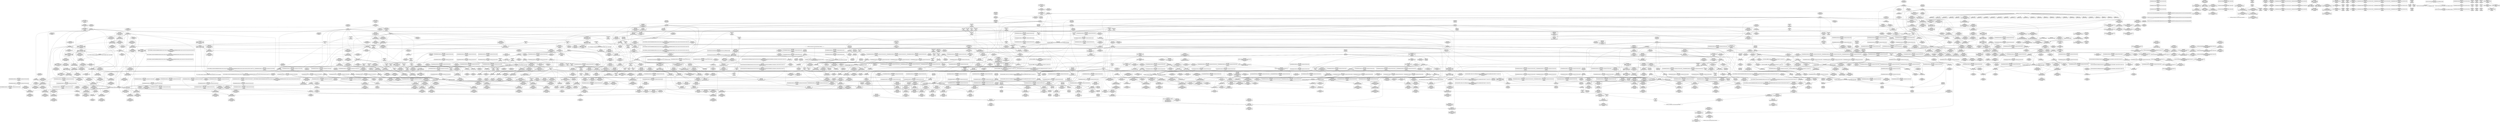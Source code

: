 digraph {
	CE0x4bae8b0 [shape=record,shape=Mrecord,label="{CE0x4bae8b0|rcu_read_unlock:_tmp20|include/linux/rcupdate.h,933|*SummSource*}"]
	CE0x4c61a40 [shape=record,shape=Mrecord,label="{CE0x4c61a40|i64_1|*Constant*}"]
	CE0x4bee180 [shape=record,shape=Mrecord,label="{CE0x4bee180|rcu_lock_acquire:___here}"]
	CE0x4b4eb00 [shape=record,shape=Mrecord,label="{CE0x4b4eb00|selinux_capget:_entry}"]
	CE0x4bec5e0 [shape=record,shape=Mrecord,label="{CE0x4bec5e0|rcu_read_lock:_if.then|*SummSink*}"]
	CE0x4bd11a0 [shape=record,shape=Mrecord,label="{CE0x4bd11a0|cred_sid:_tmp4|*LoadInst*|security/selinux/hooks.c,196|*SummSource*}"]
	CE0x4b406a0 [shape=record,shape=Mrecord,label="{CE0x4b406a0|selinux_capget:_effective|Function::selinux_capget&Arg::effective::|*SummSource*}"]
	CE0x4b273c0 [shape=record,shape=Mrecord,label="{CE0x4b273c0|VOIDTB_TE:_CE_56,64_}"]
	CE0x4bce150 [shape=record,shape=Mrecord,label="{CE0x4bce150|rcu_read_lock:_tmp17|include/linux/rcupdate.h,882|*SummSource*}"]
	CE0x4b92920 [shape=record,shape=Mrecord,label="{CE0x4b92920|cred_sid:_tmp2|*SummSource*}"]
	CE0x4c3b570 [shape=record,shape=Mrecord,label="{CE0x4c3b570|rcu_lock_release:_tmp2|*SummSink*}"]
	CE0x4bea7a0 [shape=record,shape=Mrecord,label="{CE0x4bea7a0|i64_6|*Constant*}"]
	CE0x4beb3b0 [shape=record,shape=Mrecord,label="{CE0x4beb3b0|rcu_read_lock:_tmp13|include/linux/rcupdate.h,882|*SummSource*}"]
	CE0x4b9c8d0 [shape=record,shape=Mrecord,label="{CE0x4b9c8d0|rcu_read_lock:_tmp1}"]
	CE0x4c5e4b0 [shape=record,shape=Mrecord,label="{CE0x4c5e4b0|i64_1|*Constant*}"]
	CE0x4b9d3a0 [shape=record,shape=Mrecord,label="{CE0x4b9d3a0|GLOBAL:_task_sid.__warned|Global_var:task_sid.__warned}"]
	CE0x4b48c00 [shape=record,shape=Mrecord,label="{CE0x4b48c00|i64_5|*Constant*|*SummSink*}"]
	CE0x4b7fa80 [shape=record,shape=Mrecord,label="{CE0x4b7fa80|i8*_getelementptr_inbounds_(_45_x_i8_,_45_x_i8_*_.str12,_i32_0,_i32_0)|*Constant*|*SummSource*}"]
	CE0x4c1d060 [shape=record,shape=Mrecord,label="{CE0x4c1d060|i64*_getelementptr_inbounds_(_4_x_i64_,_4_x_i64_*___llvm_gcov_ctr129,_i64_0,_i64_1)|*Constant*|*SummSource*}"]
	CE0x4b80590 [shape=record,shape=Mrecord,label="{CE0x4b80590|current_sid:_tmp17|security/selinux/hooks.c,218|*SummSource*}"]
	CE0x4b71c70 [shape=record,shape=Mrecord,label="{CE0x4b71c70|get_current:_entry}"]
	CE0x4bdebe0 [shape=record,shape=Mrecord,label="{CE0x4bdebe0|rcu_lock_acquire:_tmp1|*SummSink*}"]
	CE0x4b268e0 [shape=record,shape=Mrecord,label="{CE0x4b268e0|i64_3|*Constant*|*SummSource*}"]
	CE0x4be0e20 [shape=record,shape=Mrecord,label="{CE0x4be0e20|__rcu_read_unlock:_tmp2|*SummSource*}"]
	CE0x4bef870 [shape=record,shape=Mrecord,label="{CE0x4bef870|i64*_getelementptr_inbounds_(_4_x_i64_,_4_x_i64_*___llvm_gcov_ctr128,_i64_0,_i64_2)|*Constant*}"]
	CE0x4bf6710 [shape=record,shape=Mrecord,label="{CE0x4bf6710|rcu_read_unlock:_tmp18|include/linux/rcupdate.h,933|*SummSink*}"]
	CE0x4b727d0 [shape=record,shape=Mrecord,label="{CE0x4b727d0|current_sid:_cred|security/selinux/hooks.c,218}"]
	CE0x4b91f50 [shape=record,shape=Mrecord,label="{CE0x4b91f50|GLOBAL:_rcu_lock_map|Global_var:rcu_lock_map|*SummSource*}"]
	CE0x4b2e7e0 [shape=record,shape=Mrecord,label="{CE0x4b2e7e0|selinux_capget:_if.then}"]
	CE0x4b43900 [shape=record,shape=Mrecord,label="{CE0x4b43900|i32_0|*Constant*}"]
	CE0x4b323f0 [shape=record,shape=Mrecord,label="{CE0x4b323f0|selinux_capget:_call1|security/selinux/hooks.c,1974}"]
	CE0x4beb250 [shape=record,shape=Mrecord,label="{CE0x4beb250|rcu_read_lock:_tmp13|include/linux/rcupdate.h,882}"]
	CE0x4c36880 [shape=record,shape=Mrecord,label="{CE0x4c36880|__preempt_count_add:_tmp2|*SummSource*}"]
	CE0x4b551c0 [shape=record,shape=Mrecord,label="{CE0x4b551c0|current_sid:_tmp14|security/selinux/hooks.c,218|*SummSink*}"]
	CE0x4bd9d80 [shape=record,shape=Mrecord,label="{CE0x4bd9d80|_call_void_asm_sideeffect_,_memory_,_dirflag_,_fpsr_,_flags_()_#3,_!dbg_!27714,_!srcloc_!27715|include/linux/rcupdate.h,239}"]
	CE0x4b95ec0 [shape=record,shape=Mrecord,label="{CE0x4b95ec0|i64*_getelementptr_inbounds_(_13_x_i64_,_13_x_i64_*___llvm_gcov_ctr126,_i64_0,_i64_10)|*Constant*|*SummSink*}"]
	CE0x4be1c40 [shape=record,shape=Mrecord,label="{CE0x4be1c40|rcu_read_unlock:_tmp11|include/linux/rcupdate.h,933|*SummSink*}"]
	CE0x4b2e1b0 [shape=record,shape=Mrecord,label="{CE0x4b2e1b0|selinux_capget:_tmp1|*SummSink*}"]
	CE0x4ba8d50 [shape=record,shape=Mrecord,label="{CE0x4ba8d50|task_sid:_tmp7|security/selinux/hooks.c,208|*SummSource*}"]
	CE0x4bbaf70 [shape=record,shape=Mrecord,label="{CE0x4bbaf70|rcu_lock_acquire:___here|*SummSink*}"]
	CE0x4bde480 [shape=record,shape=Mrecord,label="{CE0x4bde480|rcu_read_unlock:_tmp}"]
	CE0x4be35e0 [shape=record,shape=Mrecord,label="{CE0x4be35e0|rcu_read_unlock:_call|include/linux/rcupdate.h,933|*SummSource*}"]
	CE0x4c32b10 [shape=record,shape=Mrecord,label="{CE0x4c32b10|i64*_getelementptr_inbounds_(_4_x_i64_,_4_x_i64_*___llvm_gcov_ctr133,_i64_0,_i64_3)|*Constant*|*SummSink*}"]
	CE0x4bf3c70 [shape=record,shape=Mrecord,label="{CE0x4bf3c70|0:_i8,_:_GCMR_rcu_read_unlock.__warned_internal_global_i8_0,_section_.data.unlikely_,_align_1:_elem_0:default:}"]
	CE0x4b8c5a0 [shape=record,shape=Mrecord,label="{CE0x4b8c5a0|get_current:_tmp4|./arch/x86/include/asm/current.h,14|*SummSource*}"]
	CE0x4b3b450 [shape=record,shape=Mrecord,label="{CE0x4b3b450|i16_2|*Constant*}"]
	CE0x4bc1790 [shape=record,shape=Mrecord,label="{CE0x4bc1790|_call_void_mcount()_#3|*SummSink*}"]
	CE0x4c1d520 [shape=record,shape=Mrecord,label="{CE0x4c1d520|__rcu_read_unlock:_tmp1|*SummSink*}"]
	CE0x4bcb1a0 [shape=record,shape=Mrecord,label="{CE0x4bcb1a0|rcu_read_lock:_tmp15|include/linux/rcupdate.h,882|*SummSink*}"]
	CE0x4bad5c0 [shape=record,shape=Mrecord,label="{CE0x4bad5c0|task_sid:_tmp10|security/selinux/hooks.c,208|*SummSource*}"]
	CE0x4b2f0d0 [shape=record,shape=Mrecord,label="{CE0x4b2f0d0|selinux_capget:_call|security/selinux/hooks.c,1970|*SummSink*}"]
	CE0x4bb2aa0 [shape=record,shape=Mrecord,label="{CE0x4bb2aa0|__rcu_read_lock:_do.end|*SummSource*}"]
	CE0x4bb4470 [shape=record,shape=Mrecord,label="{CE0x4bb4470|rcu_lock_release:___here|*SummSource*}"]
	CE0x4c607b0 [shape=record,shape=Mrecord,label="{CE0x4c607b0|__rcu_read_unlock:_tmp7|include/linux/rcupdate.h,245|*SummSink*}"]
	CE0x4bf24e0 [shape=record,shape=Mrecord,label="{CE0x4bf24e0|rcu_read_unlock:_if.then|*SummSource*}"]
	CE0x4b52ab0 [shape=record,shape=Mrecord,label="{CE0x4b52ab0|task_sid:_tmp25|security/selinux/hooks.c,208|*SummSource*}"]
	CE0x4c32440 [shape=record,shape=Mrecord,label="{CE0x4c32440|i64_ptrtoint_(i8*_blockaddress(_rcu_lock_release,_%__here)_to_i64)|*Constant*|*SummSink*}"]
	CE0x4bec3f0 [shape=record,shape=Mrecord,label="{CE0x4bec3f0|i64*_getelementptr_inbounds_(_11_x_i64_,_11_x_i64_*___llvm_gcov_ctr132,_i64_0,_i64_8)|*Constant*}"]
	CE0x4c36570 [shape=record,shape=Mrecord,label="{CE0x4c36570|__rcu_read_unlock:_tmp4|include/linux/rcupdate.h,244|*SummSink*}"]
	CE0x4bef6a0 [shape=record,shape=Mrecord,label="{CE0x4bef6a0|__rcu_read_lock:_tmp2}"]
	CE0x4b404c0 [shape=record,shape=Mrecord,label="{CE0x4b404c0|VOIDTB_TE:_CE:_elem_0:default:}"]
	CE0x4c34640 [shape=record,shape=Mrecord,label="{CE0x4c34640|i64*_getelementptr_inbounds_(_4_x_i64_,_4_x_i64_*___llvm_gcov_ctr133,_i64_0,_i64_1)|*Constant*}"]
	CE0x4bb2490 [shape=record,shape=Mrecord,label="{CE0x4bb2490|_ret_void,_!dbg_!27717|include/linux/rcupdate.h,245}"]
	CE0x4b35510 [shape=record,shape=Mrecord,label="{CE0x4b35510|current_has_perm:_tmp|*SummSink*}"]
	CE0x4b95e10 [shape=record,shape=Mrecord,label="{CE0x4b95e10|i64*_getelementptr_inbounds_(_13_x_i64_,_13_x_i64_*___llvm_gcov_ctr126,_i64_0,_i64_10)|*Constant*|*SummSource*}"]
	CE0x4b2d0f0 [shape=record,shape=Mrecord,label="{CE0x4b2d0f0|selinux_capget:_tmp1}"]
	CE0x4c201a0 [shape=record,shape=Mrecord,label="{CE0x4c201a0|rcu_lock_release:_tmp2}"]
	CE0x4c600c0 [shape=record,shape=Mrecord,label="{CE0x4c600c0|__preempt_count_add:_tmp4|./arch/x86/include/asm/preempt.h,72|*SummSink*}"]
	CE0x4b60aa0 [shape=record,shape=Mrecord,label="{CE0x4b60aa0|current_sid:_tmp9|security/selinux/hooks.c,218|*SummSource*}"]
	CE0x4b41480 [shape=record,shape=Mrecord,label="{CE0x4b41480|current_sid:_tmp7|security/selinux/hooks.c,218|*SummSource*}"]
	CE0x4b28300 [shape=record,shape=Mrecord,label="{CE0x4b28300|selinux_capget:_tmp|*SummSink*}"]
	CE0x4b6b5d0 [shape=record,shape=Mrecord,label="{CE0x4b6b5d0|selinux_capget:_tmp8|security/selinux/hooks.c,1974}"]
	CE0x4be6750 [shape=record,shape=Mrecord,label="{CE0x4be6750|rcu_read_unlock:_tmp6|include/linux/rcupdate.h,933|*SummSink*}"]
	CE0x4c21590 [shape=record,shape=Mrecord,label="{CE0x4c21590|i64*_getelementptr_inbounds_(_4_x_i64_,_4_x_i64_*___llvm_gcov_ctr130,_i64_0,_i64_2)|*Constant*|*SummSink*}"]
	CE0x4badab0 [shape=record,shape=Mrecord,label="{CE0x4badab0|rcu_read_lock:_tmp5|include/linux/rcupdate.h,882|*SummSink*}"]
	CE0x4bea1d0 [shape=record,shape=Mrecord,label="{CE0x4bea1d0|rcu_read_lock:_call3|include/linux/rcupdate.h,882|*SummSource*}"]
	CE0x4bc7d00 [shape=record,shape=Mrecord,label="{CE0x4bc7d00|i64*_getelementptr_inbounds_(_4_x_i64_,_4_x_i64_*___llvm_gcov_ctr129,_i64_0,_i64_2)|*Constant*|*SummSource*}"]
	CE0x4b2d460 [shape=record,shape=Mrecord,label="{CE0x4b2d460|selinux_capget:_entry|*SummSink*}"]
	CE0x4ba5b90 [shape=record,shape=Mrecord,label="{CE0x4ba5b90|i64*_getelementptr_inbounds_(_13_x_i64_,_13_x_i64_*___llvm_gcov_ctr126,_i64_0,_i64_0)|*Constant*|*SummSink*}"]
	CE0x4b8eed0 [shape=record,shape=Mrecord,label="{CE0x4b8eed0|i64*_getelementptr_inbounds_(_11_x_i64_,_11_x_i64_*___llvm_gcov_ctr132,_i64_0,_i64_0)|*Constant*|*SummSink*}"]
	CE0x4b5fce0 [shape=record,shape=Mrecord,label="{CE0x4b5fce0|task_sid:_tmp27|security/selinux/hooks.c,208|*SummSource*}"]
	CE0x4ba4b90 [shape=record,shape=Mrecord,label="{CE0x4ba4b90|task_sid:_tmp5|security/selinux/hooks.c,208|*SummSource*}"]
	CE0x4b92f40 [shape=record,shape=Mrecord,label="{CE0x4b92f40|task_sid:_tmp19|security/selinux/hooks.c,208}"]
	CE0x4bdc9a0 [shape=record,shape=Mrecord,label="{CE0x4bdc9a0|rcu_lock_acquire:_tmp|*SummSink*}"]
	CE0x4b9e790 [shape=record,shape=Mrecord,label="{CE0x4b9e790|cred_sid:_tmp1|*SummSource*}"]
	CE0x4b622c0 [shape=record,shape=Mrecord,label="{CE0x4b622c0|rcu_read_lock:_tmp10|include/linux/rcupdate.h,882|*SummSink*}"]
	CE0x4b5a0b0 [shape=record,shape=Mrecord,label="{CE0x4b5a0b0|_call_void_lockdep_rcu_suspicious(i8*_getelementptr_inbounds_(_25_x_i8_,_25_x_i8_*_.str3,_i32_0,_i32_0),_i32_218,_i8*_getelementptr_inbounds_(_45_x_i8_,_45_x_i8_*_.str12,_i32_0,_i32_0))_#10,_!dbg_!27727|security/selinux/hooks.c,218|*SummSink*}"]
	CE0x4b8e520 [shape=record,shape=Mrecord,label="{CE0x4b8e520|i64_7|*Constant*|*SummSink*}"]
	CE0x4bcec80 [shape=record,shape=Mrecord,label="{CE0x4bcec80|i8_1|*Constant*}"]
	CE0x4b3b6f0 [shape=record,shape=Mrecord,label="{CE0x4b3b6f0|i16_2|*Constant*|*SummSink*}"]
	CE0x4ba7fe0 [shape=record,shape=Mrecord,label="{CE0x4ba7fe0|i64*_getelementptr_inbounds_(_2_x_i64_,_2_x_i64_*___llvm_gcov_ctr131,_i64_0,_i64_0)|*Constant*|*SummSource*}"]
	CE0x4b7dd20 [shape=record,shape=Mrecord,label="{CE0x4b7dd20|GLOBAL:_rcu_read_unlock.__warned|Global_var:rcu_read_unlock.__warned|*SummSource*}"]
	CE0x4b7f280 [shape=record,shape=Mrecord,label="{CE0x4b7f280|rcu_read_lock:_tmp8|include/linux/rcupdate.h,882}"]
	CE0x4bcbf70 [shape=record,shape=Mrecord,label="{CE0x4bcbf70|_call_void_lockdep_rcu_suspicious(i8*_getelementptr_inbounds_(_25_x_i8_,_25_x_i8_*_.str45,_i32_0,_i32_0),_i32_883,_i8*_getelementptr_inbounds_(_42_x_i8_,_42_x_i8_*_.str46,_i32_0,_i32_0))_#10,_!dbg_!27728|include/linux/rcupdate.h,882|*SummSink*}"]
	CE0x4beeb10 [shape=record,shape=Mrecord,label="{CE0x4beeb10|i64_2|*Constant*}"]
	CE0x4b80be0 [shape=record,shape=Mrecord,label="{CE0x4b80be0|current_sid:_tmp18|security/selinux/hooks.c,218|*SummSource*}"]
	CE0x4c23320 [shape=record,shape=Mrecord,label="{CE0x4c23320|i64*_getelementptr_inbounds_(_4_x_i64_,_4_x_i64_*___llvm_gcov_ctr134,_i64_0,_i64_3)|*Constant*|*SummSink*}"]
	CE0x4c57200 [shape=record,shape=Mrecord,label="{CE0x4c57200|__preempt_count_sub:_tmp5|./arch/x86/include/asm/preempt.h,77|*SummSource*}"]
	CE0x4b9fd00 [shape=record,shape=Mrecord,label="{CE0x4b9fd00|_call_void___rcu_read_lock()_#10,_!dbg_!27710|include/linux/rcupdate.h,879|*SummSource*}"]
	CE0x4bb1250 [shape=record,shape=Mrecord,label="{CE0x4bb1250|GLOBAL:___rcu_read_unlock|*Constant*}"]
	CE0x4bddd90 [shape=record,shape=Mrecord,label="{CE0x4bddd90|GLOBAL:___llvm_gcov_ctr132|Global_var:__llvm_gcov_ctr132}"]
	CE0x4b3ae30 [shape=record,shape=Mrecord,label="{CE0x4b3ae30|current_has_perm:_perms|Function::current_has_perm&Arg::perms::|*SummSource*}"]
	CE0x4b60e40 [shape=record,shape=Mrecord,label="{CE0x4b60e40|current_sid:_tmp10|security/selinux/hooks.c,218}"]
	CE0x4ba9fb0 [shape=record,shape=Mrecord,label="{CE0x4ba9fb0|COLLAPSED:_GCMRE___llvm_gcov_ctr131_internal_global_2_x_i64_zeroinitializer:_elem_0:default:}"]
	CE0x4c344b0 [shape=record,shape=Mrecord,label="{CE0x4c344b0|rcu_lock_release:_tmp1|*SummSink*}"]
	CE0x4b47790 [shape=record,shape=Mrecord,label="{CE0x4b47790|current_has_perm:_tmp3}"]
	CE0x4c5f810 [shape=record,shape=Mrecord,label="{CE0x4c5f810|__preempt_count_add:_tmp|*SummSink*}"]
	CE0x4c362b0 [shape=record,shape=Mrecord,label="{CE0x4c362b0|i64*_getelementptr_inbounds_(_4_x_i64_,_4_x_i64_*___llvm_gcov_ctr129,_i64_0,_i64_2)|*Constant*}"]
	CE0x4b26790 [shape=record,shape=Mrecord,label="{CE0x4b26790|i64*_getelementptr_inbounds_(_11_x_i64_,_11_x_i64_*___llvm_gcov_ctr125,_i64_0,_i64_6)|*Constant*|*SummSink*}"]
	CE0x4b2d6e0 [shape=record,shape=Mrecord,label="{CE0x4b2d6e0|VOIDTB_TE:_CE_48,52_}"]
	CE0x4b47520 [shape=record,shape=Mrecord,label="{CE0x4b47520|current_has_perm:_perms|Function::current_has_perm&Arg::perms::|*SummSink*}"]
	CE0x4bbd400 [shape=record,shape=Mrecord,label="{CE0x4bbd400|__preempt_count_sub:_tmp2}"]
	CE0x4bc2dd0 [shape=record,shape=Mrecord,label="{CE0x4bc2dd0|i64*_getelementptr_inbounds_(_4_x_i64_,_4_x_i64_*___llvm_gcov_ctr135,_i64_0,_i64_3)|*Constant*}"]
	CE0x4b73180 [shape=record,shape=Mrecord,label="{CE0x4b73180|i32_22|*Constant*}"]
	CE0x4b962c0 [shape=record,shape=Mrecord,label="{CE0x4b962c0|task_sid:_tmp23|security/selinux/hooks.c,208|*SummSource*}"]
	CE0x4baf390 [shape=record,shape=Mrecord,label="{CE0x4baf390|rcu_read_unlock:_tmp21|include/linux/rcupdate.h,935|*SummSource*}"]
	CE0x4bd3480 [shape=record,shape=Mrecord,label="{CE0x4bd3480|rcu_read_lock:_tmp22|include/linux/rcupdate.h,884|*SummSink*}"]
	CE0x4c33510 [shape=record,shape=Mrecord,label="{CE0x4c33510|COLLAPSED:_GCMRE___llvm_gcov_ctr134_internal_global_4_x_i64_zeroinitializer:_elem_0:default:}"]
	CE0x4b327e0 [shape=record,shape=Mrecord,label="{CE0x4b327e0|i64*_getelementptr_inbounds_(_6_x_i64_,_6_x_i64_*___llvm_gcov_ctr139,_i64_0,_i64_5)|*Constant*|*SummSource*}"]
	CE0x4b3c010 [shape=record,shape=Mrecord,label="{CE0x4b3c010|_ret_i32_%retval.0,_!dbg_!27728|security/selinux/avc.c,775}"]
	CE0x4b26a30 [shape=record,shape=Mrecord,label="{CE0x4b26a30|i64_2|*Constant*}"]
	CE0x4ba5930 [shape=record,shape=Mrecord,label="{CE0x4ba5930|cred_sid:_tmp|*SummSink*}"]
	CE0x4b48d00 [shape=record,shape=Mrecord,label="{CE0x4b48d00|i64_4|*Constant*}"]
	CE0x4c1cff0 [shape=record,shape=Mrecord,label="{CE0x4c1cff0|__rcu_read_unlock:_bb|*SummSink*}"]
	CE0x4b7aad0 [shape=record,shape=Mrecord,label="{CE0x4b7aad0|i64_1|*Constant*}"]
	CE0x4b4be20 [shape=record,shape=Mrecord,label="{CE0x4b4be20|_ret_i32_%tmp24,_!dbg_!27742|security/selinux/hooks.c,220}"]
	CE0x4bf4100 [shape=record,shape=Mrecord,label="{CE0x4bf4100|GLOBAL:___preempt_count_add|*Constant*|*SummSink*}"]
	CE0x4b4d0f0 [shape=record,shape=Mrecord,label="{CE0x4b4d0f0|rcu_read_lock:_entry|*SummSource*}"]
	CE0x4b26b40 [shape=record,shape=Mrecord,label="{CE0x4b26b40|current_sid:_tmp4|security/selinux/hooks.c,218|*SummSource*}"]
	CE0x4b8e830 [shape=record,shape=Mrecord,label="{CE0x4b8e830|task_sid:_tmp14|security/selinux/hooks.c,208|*SummSink*}"]
	CE0x4be19a0 [shape=record,shape=Mrecord,label="{CE0x4be19a0|rcu_read_unlock:_tmp11|include/linux/rcupdate.h,933}"]
	CE0x4bc2f30 [shape=record,shape=Mrecord,label="{CE0x4bc2f30|__preempt_count_add:_do.end|*SummSource*}"]
	CE0x4b52ec0 [shape=record,shape=Mrecord,label="{CE0x4b52ec0|task_sid:_tmp25|security/selinux/hooks.c,208|*SummSink*}"]
	CE0x4ba3610 [shape=record,shape=Mrecord,label="{CE0x4ba3610|rcu_lock_acquire:_bb|*SummSource*}"]
	CE0x4b27d40 [shape=record,shape=Mrecord,label="{CE0x4b27d40|selinux_capget:_if.end|*SummSource*}"]
	CE0x4bebea0 [shape=record,shape=Mrecord,label="{CE0x4bebea0|rcu_read_lock:_tmp15|include/linux/rcupdate.h,882|*SummSource*}"]
	CE0x4bd70c0 [shape=record,shape=Mrecord,label="{CE0x4bd70c0|rcu_read_unlock:_tmp13|include/linux/rcupdate.h,933|*SummSink*}"]
	CE0x4b78d50 [shape=record,shape=Mrecord,label="{CE0x4b78d50|current_sid:_do.end}"]
	CE0x4bde900 [shape=record,shape=Mrecord,label="{CE0x4bde900|rcu_lock_acquire:_tmp1}"]
	CE0x4b39650 [shape=record,shape=Mrecord,label="{CE0x4b39650|current_has_perm:_tmp2|*SummSource*}"]
	CE0x4be7c70 [shape=record,shape=Mrecord,label="{CE0x4be7c70|rcu_read_lock:_bb}"]
	CE0x4b50460 [shape=record,shape=Mrecord,label="{CE0x4b50460|i64*_getelementptr_inbounds_(_2_x_i64_,_2_x_i64_*___llvm_gcov_ctr136,_i64_0,_i64_1)|*Constant*|*SummSource*}"]
	CE0x4b2ef70 [shape=record,shape=Mrecord,label="{CE0x4b2ef70|selinux_capget:_bb|*SummSink*}"]
	CE0x4bb0a40 [shape=record,shape=Mrecord,label="{CE0x4bb0a40|rcu_lock_release:_entry}"]
	CE0x4bbbfa0 [shape=record,shape=Mrecord,label="{CE0x4bbbfa0|__preempt_count_sub:_val|Function::__preempt_count_sub&Arg::val::}"]
	CE0x4bd2380 [shape=record,shape=Mrecord,label="{CE0x4bd2380|rcu_read_lock:_tmp19|include/linux/rcupdate.h,882|*SummSource*}"]
	CE0x4b2ffd0 [shape=record,shape=Mrecord,label="{CE0x4b2ffd0|VOIDTB_TE:_CE_104,112_}"]
	CE0x4b63300 [shape=record,shape=Mrecord,label="{CE0x4b63300|GLOBAL:_current_sid|*Constant*|*SummSource*}"]
	CE0x4bb9ce0 [shape=record,shape=Mrecord,label="{CE0x4bb9ce0|i64*_getelementptr_inbounds_(_4_x_i64_,_4_x_i64_*___llvm_gcov_ctr133,_i64_0,_i64_0)|*Constant*|*SummSink*}"]
	CE0x4befe30 [shape=record,shape=Mrecord,label="{CE0x4befe30|rcu_read_lock:_land.lhs.true2|*SummSink*}"]
	CE0x4ba29a0 [shape=record,shape=Mrecord,label="{CE0x4ba29a0|rcu_lock_acquire:_entry}"]
	CE0x4c5f970 [shape=record,shape=Mrecord,label="{CE0x4c5f970|_call_void_mcount()_#3|*SummSink*}"]
	CE0x4b4e0b0 [shape=record,shape=Mrecord,label="{CE0x4b4e0b0|current_has_perm:_tmp1}"]
	CE0x4bb4610 [shape=record,shape=Mrecord,label="{CE0x4bb4610|i64*_getelementptr_inbounds_(_4_x_i64_,_4_x_i64_*___llvm_gcov_ctr133,_i64_0,_i64_0)|*Constant*}"]
	CE0x4b50090 [shape=record,shape=Mrecord,label="{CE0x4b50090|current_has_perm:_tmp1|*SummSource*}"]
	CE0x4b9de90 [shape=record,shape=Mrecord,label="{CE0x4b9de90|task_sid:_call|security/selinux/hooks.c,208|*SummSource*}"]
	CE0x4bd1800 [shape=record,shape=Mrecord,label="{CE0x4bd1800|_ret_void,_!dbg_!27717|include/linux/rcupdate.h,419|*SummSource*}"]
	CE0x4bd1660 [shape=record,shape=Mrecord,label="{CE0x4bd1660|_ret_void,_!dbg_!27717|include/linux/rcupdate.h,419}"]
	CE0x4b7dbf0 [shape=record,shape=Mrecord,label="{CE0x4b7dbf0|GLOBAL:_rcu_read_unlock.__warned|Global_var:rcu_read_unlock.__warned}"]
	CE0x4b72100 [shape=record,shape=Mrecord,label="{CE0x4b72100|_ret_%struct.task_struct*_%tmp4,_!dbg_!27714|./arch/x86/include/asm/current.h,14|*SummSource*}"]
	CE0x4bd32f0 [shape=record,shape=Mrecord,label="{CE0x4bd32f0|i64*_getelementptr_inbounds_(_11_x_i64_,_11_x_i64_*___llvm_gcov_ctr127,_i64_0,_i64_10)|*Constant*|*SummSource*}"]
	CE0x4b72f60 [shape=record,shape=Mrecord,label="{CE0x4b72f60|current_sid:_tmp21|security/selinux/hooks.c,218}"]
	CE0x4b7b570 [shape=record,shape=Mrecord,label="{CE0x4b7b570|task_sid:_tmp3}"]
	CE0x4bef710 [shape=record,shape=Mrecord,label="{CE0x4bef710|__rcu_read_lock:_tmp2|*SummSource*}"]
	CE0x4b9a9f0 [shape=record,shape=Mrecord,label="{CE0x4b9a9f0|get_current:_bb|*SummSource*}"]
	CE0x4bdd4d0 [shape=record,shape=Mrecord,label="{CE0x4bdd4d0|i64*_getelementptr_inbounds_(_11_x_i64_,_11_x_i64_*___llvm_gcov_ctr132,_i64_0,_i64_1)|*Constant*|*SummSink*}"]
	CE0x4bec790 [shape=record,shape=Mrecord,label="{CE0x4bec790|rcu_read_lock:_if.end|*SummSource*}"]
	CE0x4bf3080 [shape=record,shape=Mrecord,label="{CE0x4bf3080|__preempt_count_sub:_entry|*SummSource*}"]
	CE0x4c20a90 [shape=record,shape=Mrecord,label="{CE0x4c20a90|__preempt_count_sub:_entry}"]
	CE0x4b3da60 [shape=record,shape=Mrecord,label="{CE0x4b3da60|task_sid:_do.end6}"]
	CE0x4b74280 [shape=record,shape=Mrecord,label="{CE0x4b74280|current_sid:_tmp22|security/selinux/hooks.c,218|*SummSink*}"]
	CE0x4b5f8e0 [shape=record,shape=Mrecord,label="{CE0x4b5f8e0|i64*_getelementptr_inbounds_(_13_x_i64_,_13_x_i64_*___llvm_gcov_ctr126,_i64_0,_i64_12)|*Constant*|*SummSink*}"]
	CE0x4ba2b70 [shape=record,shape=Mrecord,label="{CE0x4ba2b70|_call_void_mcount()_#3|*SummSink*}"]
	CE0x4b51cd0 [shape=record,shape=Mrecord,label="{CE0x4b51cd0|i32_8192|*Constant*}"]
	CE0x4b5acb0 [shape=record,shape=Mrecord,label="{CE0x4b5acb0|current_has_perm:_call2|security/selinux/hooks.c,1544|*SummSource*}"]
	CE0x4c61190 [shape=record,shape=Mrecord,label="{CE0x4c61190|__preempt_count_add:_tmp2}"]
	CE0x4b4d490 [shape=record,shape=Mrecord,label="{CE0x4b4d490|selinux_capget:_tmp8|security/selinux/hooks.c,1974|*SummSource*}"]
	CE0x4bcb680 [shape=record,shape=Mrecord,label="{CE0x4bcb680|rcu_read_lock:_tmp16|include/linux/rcupdate.h,882|*SummSink*}"]
	CE0x4c64a90 [shape=record,shape=Mrecord,label="{CE0x4c64a90|i64*_getelementptr_inbounds_(_4_x_i64_,_4_x_i64_*___llvm_gcov_ctr135,_i64_0,_i64_2)|*Constant*|*SummSink*}"]
	CE0x4bd5d20 [shape=record,shape=Mrecord,label="{CE0x4bd5d20|rcu_read_unlock:_if.end|*SummSink*}"]
	CE0x4c1d240 [shape=record,shape=Mrecord,label="{CE0x4c1d240|__preempt_count_add:_tmp1}"]
	CE0x4b713e0 [shape=record,shape=Mrecord,label="{CE0x4b713e0|current_sid:_call4|security/selinux/hooks.c,218|*SummSource*}"]
	CE0x4bce1c0 [shape=record,shape=Mrecord,label="{CE0x4bce1c0|rcu_read_lock:_tmp17|include/linux/rcupdate.h,882|*SummSink*}"]
	CE0x4ba23c0 [shape=record,shape=Mrecord,label="{CE0x4ba23c0|task_sid:_tmp10|security/selinux/hooks.c,208}"]
	CE0x4b2fcd0 [shape=record,shape=Mrecord,label="{CE0x4b2fcd0|selinux_capget:_tmp7|security/selinux/hooks.c,1972|*SummSource*}"]
	CE0x4b6a3c0 [shape=record,shape=Mrecord,label="{CE0x4b6a3c0|i64*_getelementptr_inbounds_(_6_x_i64_,_6_x_i64_*___llvm_gcov_ctr139,_i64_0,_i64_3)|*Constant*|*SummSource*}"]
	CE0x4b2d3b0 [shape=record,shape=Mrecord,label="{CE0x4b2d3b0|selinux_capget:_tobool|security/selinux/hooks.c,1971|*SummSource*}"]
	CE0x4b4bac0 [shape=record,shape=Mrecord,label="{CE0x4b4bac0|selinux_capget:_inheritable|Function::selinux_capget&Arg::inheritable::}"]
	CE0x4b54100 [shape=record,shape=Mrecord,label="{CE0x4b54100|current_sid:_tmp13|security/selinux/hooks.c,218|*SummSink*}"]
	CE0x4b56d00 [shape=record,shape=Mrecord,label="{CE0x4b56d00|_call_void_rcu_read_lock()_#10,_!dbg_!27712|security/selinux/hooks.c,207|*SummSink*}"]
	CE0x4ba71f0 [shape=record,shape=Mrecord,label="{CE0x4ba71f0|task_sid:_tmp7|security/selinux/hooks.c,208|*SummSink*}"]
	CE0x4c33580 [shape=record,shape=Mrecord,label="{CE0x4c33580|__rcu_read_unlock:_tmp|*SummSource*}"]
	CE0x4bdc7a0 [shape=record,shape=Mrecord,label="{CE0x4bdc7a0|rcu_read_unlock:_tmp2}"]
	CE0x4bbc2f0 [shape=record,shape=Mrecord,label="{CE0x4bbc2f0|i64*_getelementptr_inbounds_(_4_x_i64_,_4_x_i64_*___llvm_gcov_ctr134,_i64_0,_i64_3)|*Constant*|*SummSource*}"]
	CE0x4b923d0 [shape=record,shape=Mrecord,label="{CE0x4b923d0|task_sid:_tobool|security/selinux/hooks.c,208|*SummSource*}"]
	CE0x4b73e50 [shape=record,shape=Mrecord,label="{CE0x4b73e50|COLLAPSED:_CMRE:_elem_0::|security/selinux/hooks.c,218}"]
	CE0x4b75040 [shape=record,shape=Mrecord,label="{CE0x4b75040|current_sid:_sid|security/selinux/hooks.c,220}"]
	CE0x4b484c0 [shape=record,shape=Mrecord,label="{CE0x4b484c0|current_sid:_tobool1|security/selinux/hooks.c,218}"]
	CE0x4b95a70 [shape=record,shape=Mrecord,label="{CE0x4b95a70|i64*_getelementptr_inbounds_(_13_x_i64_,_13_x_i64_*___llvm_gcov_ctr126,_i64_0,_i64_10)|*Constant*}"]
	CE0x4b99160 [shape=record,shape=Mrecord,label="{CE0x4b99160|cred_sid:_cred|Function::cred_sid&Arg::cred::|*SummSource*}"]
	CE0x4bb08c0 [shape=record,shape=Mrecord,label="{CE0x4bb08c0|GLOBAL:_rcu_lock_release|*Constant*|*SummSource*}"]
	CE0x4ba3780 [shape=record,shape=Mrecord,label="{CE0x4ba3780|rcu_lock_acquire:_bb|*SummSink*}"]
	CE0x4bd3010 [shape=record,shape=Mrecord,label="{CE0x4bd3010|i64*_getelementptr_inbounds_(_11_x_i64_,_11_x_i64_*___llvm_gcov_ctr127,_i64_0,_i64_10)|*Constant*}"]
	CE0x4b2f9c0 [shape=record,shape=Mrecord,label="{CE0x4b2f9c0|current_has_perm:_entry|*SummSource*}"]
	CE0x4bde130 [shape=record,shape=Mrecord,label="{CE0x4bde130|_call_void_asm_sideeffect_,_memory_,_dirflag_,_fpsr_,_flags_()_#3,_!dbg_!27714,_!srcloc_!27715|include/linux/rcupdate.h,239|*SummSink*}"]
	CE0x4b3c390 [shape=record,shape=Mrecord,label="{CE0x4b3c390|2472:_%struct.cred*,_:_CRE:_elem_0:default:}"]
	CE0x4c22b10 [shape=record,shape=Mrecord,label="{CE0x4c22b10|rcu_lock_acquire:_tmp3|*SummSource*}"]
	CE0x4bc2030 [shape=record,shape=Mrecord,label="{CE0x4bc2030|__preempt_count_add:_do.body}"]
	CE0x4b58410 [shape=record,shape=Mrecord,label="{CE0x4b58410|task_sid:_tmp16|security/selinux/hooks.c,208|*SummSink*}"]
	CE0x4bc2710 [shape=record,shape=Mrecord,label="{CE0x4bc2710|__preempt_count_add:_tmp6|./arch/x86/include/asm/preempt.h,73|*SummSource*}"]
	CE0x4b31c20 [shape=record,shape=Mrecord,label="{CE0x4b31c20|VOIDTB_TE:_CE_44,48_}"]
	CE0x4b2c620 [shape=record,shape=Mrecord,label="{CE0x4b2c620|selinux_capget:_return}"]
	CE0x4b5f9c0 [shape=record,shape=Mrecord,label="{CE0x4b5f9c0|_call_void_rcu_read_unlock()_#10,_!dbg_!27748|security/selinux/hooks.c,209|*SummSink*}"]
	CE0x4c1beb0 [shape=record,shape=Mrecord,label="{CE0x4c1beb0|GLOBAL:_lock_acquire|*Constant*|*SummSource*}"]
	CE0x4c1b580 [shape=record,shape=Mrecord,label="{CE0x4c1b580|__preempt_count_sub:_tmp7|./arch/x86/include/asm/preempt.h,78}"]
	CE0x4b5bda0 [shape=record,shape=Mrecord,label="{CE0x4b5bda0|get_current:_tmp2|*SummSink*}"]
	CE0x4b4bfd0 [shape=record,shape=Mrecord,label="{CE0x4b4bfd0|_ret_i32_%tmp24,_!dbg_!27742|security/selinux/hooks.c,220|*SummSink*}"]
	CE0x4b99a70 [shape=record,shape=Mrecord,label="{CE0x4b99a70|_call_void_rcu_read_unlock()_#10,_!dbg_!27748|security/selinux/hooks.c,209}"]
	CE0x4bdf460 [shape=record,shape=Mrecord,label="{CE0x4bdf460|_call_void_mcount()_#3}"]
	CE0x4bce6a0 [shape=record,shape=Mrecord,label="{CE0x4bce6a0|rcu_read_lock:_tmp18|include/linux/rcupdate.h,882}"]
	CE0x4c313b0 [shape=record,shape=Mrecord,label="{CE0x4c313b0|GLOBAL:_lock_release|*Constant*}"]
	CE0x4b47b30 [shape=record,shape=Mrecord,label="{CE0x4b47b30|i64_2|*Constant*}"]
	CE0x4b2f020 [shape=record,shape=Mrecord,label="{CE0x4b2f020|selinux_capget:_tmp2|security/selinux/hooks.c,1971|*SummSource*}"]
	CE0x4b61a90 [shape=record,shape=Mrecord,label="{CE0x4b61a90|i8*_getelementptr_inbounds_(_25_x_i8_,_25_x_i8_*_.str3,_i32_0,_i32_0)|*Constant*|*SummSource*}"]
	CE0x4b74fd0 [shape=record,shape=Mrecord,label="{CE0x4b74fd0|task_sid:_land.lhs.true}"]
	CE0x4c30c50 [shape=record,shape=Mrecord,label="{CE0x4c30c50|__rcu_read_unlock:_tmp1}"]
	CE0x4be1350 [shape=record,shape=Mrecord,label="{CE0x4be1350|i64_ptrtoint_(i8*_blockaddress(_rcu_lock_acquire,_%__here)_to_i64)|*Constant*|*SummSource*}"]
	CE0x4b90970 [shape=record,shape=Mrecord,label="{CE0x4b90970|GLOBAL:_rcu_lock_acquire|*Constant*}"]
	CE0x4b47020 [shape=record,shape=Mrecord,label="{CE0x4b47020|avc_has_perm:_ssid|Function::avc_has_perm&Arg::ssid::|*SummSource*}"]
	CE0x4ba6ba0 [shape=record,shape=Mrecord,label="{CE0x4ba6ba0|task_sid:_do.body5|*SummSource*}"]
	CE0x4b98b30 [shape=record,shape=Mrecord,label="{CE0x4b98b30|GLOBAL:_cred_sid|*Constant*|*SummSource*}"]
	CE0x4c5e820 [shape=record,shape=Mrecord,label="{CE0x4c5e820|COLLAPSED:_GCMRE___llvm_gcov_ctr129_internal_global_4_x_i64_zeroinitializer:_elem_0:default:}"]
	CE0x4b9d770 [shape=record,shape=Mrecord,label="{CE0x4b9d770|rcu_read_lock:_tmp|*SummSink*}"]
	CE0x4c310d0 [shape=record,shape=Mrecord,label="{CE0x4c310d0|rcu_lock_release:_tmp5|include/linux/rcupdate.h,423|*SummSource*}"]
	CE0x4b42e50 [shape=record,shape=Mrecord,label="{CE0x4b42e50|i64_6|*Constant*}"]
	CE0x4b8f6f0 [shape=record,shape=Mrecord,label="{CE0x4b8f6f0|i64*_getelementptr_inbounds_(_2_x_i64_,_2_x_i64_*___llvm_gcov_ctr98,_i64_0,_i64_1)|*Constant*|*SummSource*}"]
	CE0x4b78610 [shape=record,shape=Mrecord,label="{CE0x4b78610|rcu_read_lock:_tmp2}"]
	CE0x4b9b4a0 [shape=record,shape=Mrecord,label="{CE0x4b9b4a0|GLOBAL:_task_sid.__warned|Global_var:task_sid.__warned|*SummSink*}"]
	CE0x4bd9380 [shape=record,shape=Mrecord,label="{CE0x4bd9380|GLOBAL:___preempt_count|Global_var:__preempt_count|*SummSource*}"]
	CE0x4c235d0 [shape=record,shape=Mrecord,label="{CE0x4c235d0|__rcu_read_unlock:_tmp6|include/linux/rcupdate.h,245}"]
	CE0x4b7c220 [shape=record,shape=Mrecord,label="{CE0x4b7c220|rcu_read_lock:_tobool1|include/linux/rcupdate.h,882|*SummSource*}"]
	CE0x4b94630 [shape=record,shape=Mrecord,label="{CE0x4b94630|i64*_getelementptr_inbounds_(_13_x_i64_,_13_x_i64_*___llvm_gcov_ctr126,_i64_0,_i64_9)|*Constant*}"]
	CE0x4c64d30 [shape=record,shape=Mrecord,label="{CE0x4c64d30|__preempt_count_sub:_tmp4|./arch/x86/include/asm/preempt.h,77}"]
	CE0x4bbacd0 [shape=record,shape=Mrecord,label="{CE0x4bbacd0|i64*_getelementptr_inbounds_(_4_x_i64_,_4_x_i64_*___llvm_gcov_ctr129,_i64_0,_i64_3)|*Constant*|*SummSink*}"]
	CE0x4bf1280 [shape=record,shape=Mrecord,label="{CE0x4bf1280|rcu_read_lock:_tmp9|include/linux/rcupdate.h,882|*SummSink*}"]
	CE0x4bdf670 [shape=record,shape=Mrecord,label="{CE0x4bdf670|_call_void_mcount()_#3|*SummSink*}"]
	CE0x4bb1d20 [shape=record,shape=Mrecord,label="{CE0x4bb1d20|_ret_void,_!dbg_!27717|include/linux/rcupdate.h,245|*SummSink*}"]
	CE0x4c368f0 [shape=record,shape=Mrecord,label="{CE0x4c368f0|__preempt_count_add:_tmp2|*SummSink*}"]
	CE0x4b78900 [shape=record,shape=Mrecord,label="{CE0x4b78900|GLOBAL:___rcu_read_lock|*Constant*}"]
	CE0x4b74d40 [shape=record,shape=Mrecord,label="{CE0x4b74d40|i32_1|*Constant*}"]
	CE0x4ba8580 [shape=record,shape=Mrecord,label="{CE0x4ba8580|task_sid:_do.end}"]
	CE0x4bed4e0 [shape=record,shape=Mrecord,label="{CE0x4bed4e0|__rcu_read_lock:_entry|*SummSink*}"]
	CE0x4c1e290 [shape=record,shape=Mrecord,label="{CE0x4c1e290|__preempt_count_add:_tmp6|./arch/x86/include/asm/preempt.h,73}"]
	CE0x4bd6e20 [shape=record,shape=Mrecord,label="{CE0x4bd6e20|rcu_read_unlock:_tmp13|include/linux/rcupdate.h,933}"]
	CE0x4c33280 [shape=record,shape=Mrecord,label="{CE0x4c33280|__rcu_read_lock:_do.body|*SummSink*}"]
	CE0x4b8e400 [shape=record,shape=Mrecord,label="{CE0x4b8e400|i64_7|*Constant*}"]
	CE0x4bd6170 [shape=record,shape=Mrecord,label="{CE0x4bd6170|cred_sid:_tmp6|security/selinux/hooks.c,197|*SummSink*}"]
	CE0x4b609a0 [shape=record,shape=Mrecord,label="{CE0x4b609a0|current_sid:_tmp9|security/selinux/hooks.c,218}"]
	CE0x4b76600 [shape=record,shape=Mrecord,label="{CE0x4b76600|current_sid:_tmp24|security/selinux/hooks.c,220}"]
	CE0x4b80160 [shape=record,shape=Mrecord,label="{CE0x4b80160|i64*_getelementptr_inbounds_(_11_x_i64_,_11_x_i64_*___llvm_gcov_ctr125,_i64_0,_i64_9)|*Constant*|*SummSink*}"]
	CE0x4b81660 [shape=record,shape=Mrecord,label="{CE0x4b81660|current_sid:_tmp19|security/selinux/hooks.c,218|*SummSink*}"]
	CE0x4bec6c0 [shape=record,shape=Mrecord,label="{CE0x4bec6c0|rcu_read_lock:_if.end}"]
	CE0x4b531d0 [shape=record,shape=Mrecord,label="{CE0x4b531d0|task_sid:_tmp26|security/selinux/hooks.c,208}"]
	CE0x4b38f20 [shape=record,shape=Mrecord,label="{CE0x4b38f20|current_sid:_tmp5|security/selinux/hooks.c,218|*SummSink*}"]
	CE0x4b526b0 [shape=record,shape=Mrecord,label="{CE0x4b526b0|i64*_getelementptr_inbounds_(_13_x_i64_,_13_x_i64_*___llvm_gcov_ctr126,_i64_0,_i64_11)|*Constant*|*SummSink*}"]
	CE0x4bae530 [shape=record,shape=Mrecord,label="{CE0x4bae530|rcu_read_unlock:_tmp19|include/linux/rcupdate.h,933|*SummSink*}"]
	CE0x4b49aa0 [shape=record,shape=Mrecord,label="{CE0x4b49aa0|selinux_capget:_tmp4|security/selinux/hooks.c,1971|*SummSink*}"]
	CE0x4b5d1a0 [shape=record,shape=Mrecord,label="{CE0x4b5d1a0|task_sid:_tmp24|security/selinux/hooks.c,208}"]
	CE0x4b48340 [shape=record,shape=Mrecord,label="{CE0x4b48340|current_sid:_tmp8|security/selinux/hooks.c,218|*SummSink*}"]
	CE0x4bc2780 [shape=record,shape=Mrecord,label="{CE0x4bc2780|__preempt_count_add:_tmp6|./arch/x86/include/asm/preempt.h,73|*SummSink*}"]
	CE0x4c3be10 [shape=record,shape=Mrecord,label="{CE0x4c3be10|__preempt_count_sub:_tmp6|./arch/x86/include/asm/preempt.h,78|*SummSource*}"]
	CE0x4ba6440 [shape=record,shape=Mrecord,label="{CE0x4ba6440|task_sid:_tmp8|security/selinux/hooks.c,208}"]
	CE0x4b375c0 [shape=record,shape=Mrecord,label="{CE0x4b375c0|current_has_perm:_bb}"]
	CE0x4bcef20 [shape=record,shape=Mrecord,label="{CE0x4bcef20|_call_void_lockdep_rcu_suspicious(i8*_getelementptr_inbounds_(_25_x_i8_,_25_x_i8_*_.str45,_i32_0,_i32_0),_i32_883,_i8*_getelementptr_inbounds_(_42_x_i8_,_42_x_i8_*_.str46,_i32_0,_i32_0))_#10,_!dbg_!27728|include/linux/rcupdate.h,882|*SummSource*}"]
	CE0x4baea20 [shape=record,shape=Mrecord,label="{CE0x4baea20|rcu_read_unlock:_tmp20|include/linux/rcupdate.h,933|*SummSink*}"]
	CE0x4be4960 [shape=record,shape=Mrecord,label="{CE0x4be4960|_call_void_lockdep_rcu_suspicious(i8*_getelementptr_inbounds_(_25_x_i8_,_25_x_i8_*_.str45,_i32_0,_i32_0),_i32_934,_i8*_getelementptr_inbounds_(_44_x_i8_,_44_x_i8_*_.str47,_i32_0,_i32_0))_#10,_!dbg_!27726|include/linux/rcupdate.h,933}"]
	CE0x6931a00 [shape=record,shape=Mrecord,label="{CE0x6931a00|i64_0|*Constant*|*SummSource*}"]
	CE0x4c72d50 [shape=record,shape=Mrecord,label="{CE0x4c72d50|i64*_getelementptr_inbounds_(_4_x_i64_,_4_x_i64_*___llvm_gcov_ctr135,_i64_0,_i64_0)|*Constant*|*SummSink*}"]
	CE0x4c3c090 [shape=record,shape=Mrecord,label="{CE0x4c3c090|__preempt_count_sub:_tmp7|./arch/x86/include/asm/preempt.h,78|*SummSink*}"]
	CE0x4b33e60 [shape=record,shape=Mrecord,label="{CE0x4b33e60|avc_has_perm:_auditdata|Function::avc_has_perm&Arg::auditdata::}"]
	CE0x4b72550 [shape=record,shape=Mrecord,label="{CE0x4b72550|i32_78|*Constant*}"]
	CE0x4c3c5f0 [shape=record,shape=Mrecord,label="{CE0x4c3c5f0|i64*_getelementptr_inbounds_(_4_x_i64_,_4_x_i64_*___llvm_gcov_ctr133,_i64_0,_i64_2)|*Constant*|*SummSource*}"]
	CE0x4bce0e0 [shape=record,shape=Mrecord,label="{CE0x4bce0e0|rcu_read_lock:_tmp17|include/linux/rcupdate.h,882}"]
	CE0x4c606e0 [shape=record,shape=Mrecord,label="{CE0x4c606e0|__preempt_count_add:_tmp4|./arch/x86/include/asm/preempt.h,72}"]
	CE0x4bd47f0 [shape=record,shape=Mrecord,label="{CE0x4bd47f0|cred_sid:_tmp5|security/selinux/hooks.c,196|*SummSink*}"]
	CE0x4bd66d0 [shape=record,shape=Mrecord,label="{CE0x4bd66d0|rcu_read_unlock:_tmp3}"]
	CE0x4b7b5e0 [shape=record,shape=Mrecord,label="{CE0x4b7b5e0|task_sid:_tmp3|*SummSource*}"]
	CE0x4bb1ef0 [shape=record,shape=Mrecord,label="{CE0x4bb1ef0|__rcu_read_unlock:_entry|*SummSource*}"]
	CE0x4b29630 [shape=record,shape=Mrecord,label="{CE0x4b29630|i32_0|*Constant*|*SummSource*}"]
	CE0x4bd00e0 [shape=record,shape=Mrecord,label="{CE0x4bd00e0|cred_sid:_tmp3|*SummSink*}"]
	CE0x4b4ca80 [shape=record,shape=Mrecord,label="{CE0x4b4ca80|i64*_getelementptr_inbounds_(_4_x_i64_,_4_x_i64_*___llvm_gcov_ctr134,_i64_0,_i64_0)|*Constant*|*SummSink*}"]
	CE0x4b7bc90 [shape=record,shape=Mrecord,label="{CE0x4b7bc90|rcu_read_lock:_tmp8|include/linux/rcupdate.h,882|*SummSource*}"]
	CE0x4c21690 [shape=record,shape=Mrecord,label="{CE0x4c21690|_call_void_asm_sideeffect_,_memory_,_dirflag_,_fpsr_,_flags_()_#3,_!dbg_!27711,_!srcloc_!27714|include/linux/rcupdate.h,244|*SummSink*}"]
	CE0x4b567b0 [shape=record,shape=Mrecord,label="{CE0x4b567b0|current_sid:_tmp6|security/selinux/hooks.c,218|*SummSource*}"]
	CE0x4b32040 [shape=record,shape=Mrecord,label="{CE0x4b32040|selinux_capget:_entry|*SummSource*}"]
	CE0x4bf2410 [shape=record,shape=Mrecord,label="{CE0x4bf2410|rcu_read_unlock:_if.then}"]
	CE0x4c72ec0 [shape=record,shape=Mrecord,label="{CE0x4c72ec0|__preempt_count_sub:_tmp|*SummSource*}"]
	CE0x4b957e0 [shape=record,shape=Mrecord,label="{CE0x4b957e0|task_sid:_tmp22|security/selinux/hooks.c,208}"]
	CE0x4b94f20 [shape=record,shape=Mrecord,label="{CE0x4b94f20|task_sid:_tmp20|security/selinux/hooks.c,208|*SummSink*}"]
	CE0x4b41810 [shape=record,shape=Mrecord,label="{CE0x4b41810|GLOBAL:_current_sid.__warned|Global_var:current_sid.__warned}"]
	CE0x4b402a0 [shape=record,shape=Mrecord,label="{CE0x4b402a0|selinux_capget:_return|*SummSink*}"]
	CE0x4b74140 [shape=record,shape=Mrecord,label="{CE0x4b74140|current_sid:_tmp22|security/selinux/hooks.c,218|*SummSource*}"]
	CE0x4bdc080 [shape=record,shape=Mrecord,label="{CE0x4bdc080|rcu_lock_release:_tmp|*SummSink*}"]
	CE0x4b317d0 [shape=record,shape=Mrecord,label="{CE0x4b317d0|i64_2|*Constant*|*SummSource*}"]
	CE0x4bcfe30 [shape=record,shape=Mrecord,label="{CE0x4bcfe30|GLOBAL:___llvm_gcov_ctr127|Global_var:__llvm_gcov_ctr127}"]
	CE0x4b42fd0 [shape=record,shape=Mrecord,label="{CE0x4b42fd0|i64_6|*Constant*|*SummSource*}"]
	CE0x4b369d0 [shape=record,shape=Mrecord,label="{CE0x4b369d0|current_sid:_do.body|*SummSource*}"]
	CE0x4b91260 [shape=record,shape=Mrecord,label="{CE0x4b91260|get_current:_tmp}"]
	CE0x4b41ff0 [shape=record,shape=Mrecord,label="{CE0x4b41ff0|current_sid:_call|security/selinux/hooks.c,218|*SummSink*}"]
	CE0x4b52330 [shape=record,shape=Mrecord,label="{CE0x4b52330|selinux_capget:_call1|security/selinux/hooks.c,1974|*SummSink*}"]
	CE0x4ba15c0 [shape=record,shape=Mrecord,label="{CE0x4ba15c0|cred_sid:_security|security/selinux/hooks.c,196}"]
	CE0x4bb1660 [shape=record,shape=Mrecord,label="{CE0x4bb1660|_call_void___rcu_read_unlock()_#10,_!dbg_!27734|include/linux/rcupdate.h,937|*SummSource*}"]
	CE0x4c1c160 [shape=record,shape=Mrecord,label="{CE0x4c1c160|GLOBAL:_lock_acquire|*Constant*|*SummSink*}"]
	CE0x4bae340 [shape=record,shape=Mrecord,label="{CE0x4bae340|rcu_read_unlock:_tmp19|include/linux/rcupdate.h,933|*SummSource*}"]
	"CONST[source:1(input),value:2(dynamic)][purpose:{object}]"
	CE0x4b9b360 [shape=record,shape=Mrecord,label="{CE0x4b9b360|task_sid:_tmp9|security/selinux/hooks.c,208|*SummSink*}"]
	CE0x4b9c610 [shape=record,shape=Mrecord,label="{CE0x4b9c610|i64*_getelementptr_inbounds_(_13_x_i64_,_13_x_i64_*___llvm_gcov_ctr126,_i64_0,_i64_1)|*Constant*|*SummSource*}"]
	CE0x4b7adb0 [shape=record,shape=Mrecord,label="{CE0x4b7adb0|COLLAPSED:_GCMRE___llvm_gcov_ctr128_internal_global_4_x_i64_zeroinitializer:_elem_0:default:}"]
	CE0x4b33f00 [shape=record,shape=Mrecord,label="{CE0x4b33f00|avc_has_perm:_auditdata|Function::avc_has_perm&Arg::auditdata::|*SummSource*}"]
	CE0x4b2c140 [shape=record,shape=Mrecord,label="{CE0x4b2c140|selinux_capget:_if.end|*SummSink*}"]
	CE0x4b53af0 [shape=record,shape=Mrecord,label="{CE0x4b53af0|i64*_getelementptr_inbounds_(_11_x_i64_,_11_x_i64_*___llvm_gcov_ctr125,_i64_0,_i64_6)|*Constant*|*SummSource*}"]
	CE0x4b73a80 [shape=record,shape=Mrecord,label="{CE0x4b73a80|current_sid:_security|security/selinux/hooks.c,218|*SummSink*}"]
	CE0x4b594c0 [shape=record,shape=Mrecord,label="{CE0x4b594c0|task_sid:_tmp1|*SummSource*}"]
	CE0x4b40590 [shape=record,shape=Mrecord,label="{CE0x4b40590|selinux_capget:_effective|Function::selinux_capget&Arg::effective::}"]
	CE0x4b59450 [shape=record,shape=Mrecord,label="{CE0x4b59450|task_sid:_tmp1}"]
	CE0x4bf61f0 [shape=record,shape=Mrecord,label="{CE0x4bf61f0|rcu_read_unlock:_tmp17|include/linux/rcupdate.h,933|*SummSink*}"]
	CE0x4b33200 [shape=record,shape=Mrecord,label="{CE0x4b33200|i64*_getelementptr_inbounds_(_11_x_i64_,_11_x_i64_*___llvm_gcov_ctr125,_i64_0,_i64_0)|*Constant*}"]
	CE0x4bccf00 [shape=record,shape=Mrecord,label="{CE0x4bccf00|i32_883|*Constant*|*SummSource*}"]
	CE0x4b42770 [shape=record,shape=Mrecord,label="{CE0x4b42770|_call_void_mcount()_#3}"]
	CE0x4b2ed60 [shape=record,shape=Mrecord,label="{CE0x4b2ed60|_call_void_mcount()_#3}"]
	CE0x4bbd4e0 [shape=record,shape=Mrecord,label="{CE0x4bbd4e0|__preempt_count_sub:_tmp2|*SummSink*}"]
	CE0x4bd1900 [shape=record,shape=Mrecord,label="{CE0x4bd1900|rcu_read_lock:_call|include/linux/rcupdate.h,882|*SummSource*}"]
	CE0x4b75a00 [shape=record,shape=Mrecord,label="{CE0x4b75a00|rcu_read_lock:_tobool|include/linux/rcupdate.h,882|*SummSink*}"]
	CE0x4bf26d0 [shape=record,shape=Mrecord,label="{CE0x4bf26d0|i64*_getelementptr_inbounds_(_4_x_i64_,_4_x_i64_*___llvm_gcov_ctr133,_i64_0,_i64_0)|*Constant*|*SummSource*}"]
	CE0x4b5a570 [shape=record,shape=Mrecord,label="{CE0x4b5a570|_ret_i32_%call7,_!dbg_!27749|security/selinux/hooks.c,210}"]
	CE0x4b4e5b0 [shape=record,shape=Mrecord,label="{CE0x4b4e5b0|i64*_getelementptr_inbounds_(_6_x_i64_,_6_x_i64_*___llvm_gcov_ctr139,_i64_0,_i64_0)|*Constant*|*SummSource*}"]
	CE0x4b26dd0 [shape=record,shape=Mrecord,label="{CE0x4b26dd0|current_has_perm:_tmp}"]
	CE0x4ba6ef0 [shape=record,shape=Mrecord,label="{CE0x4ba6ef0|rcu_read_lock:_tmp3|*SummSource*}"]
	CE0x4b7d780 [shape=record,shape=Mrecord,label="{CE0x4b7d780|rcu_lock_acquire:_map|Function::rcu_lock_acquire&Arg::map::|*SummSource*}"]
	CE0x4b93420 [shape=record,shape=Mrecord,label="{CE0x4b93420|_call_void_lockdep_rcu_suspicious(i8*_getelementptr_inbounds_(_25_x_i8_,_25_x_i8_*_.str3,_i32_0,_i32_0),_i32_208,_i8*_getelementptr_inbounds_(_41_x_i8_,_41_x_i8_*_.str44,_i32_0,_i32_0))_#10,_!dbg_!27732|security/selinux/hooks.c,208}"]
	CE0x4b43440 [shape=record,shape=Mrecord,label="{CE0x4b43440|get_current:_tmp|*SummSource*}"]
	CE0x42af0d0 [shape=record,shape=Mrecord,label="{CE0x42af0d0|GLOBAL:___llvm_gcov_ctr139|Global_var:__llvm_gcov_ctr139|*SummSink*}"]
	CE0x4c5e6a0 [shape=record,shape=Mrecord,label="{CE0x4c5e6a0|__preempt_count_sub:_tmp|*SummSink*}"]
	CE0x4b7dfa0 [shape=record,shape=Mrecord,label="{CE0x4b7dfa0|_ret_void,_!dbg_!27717|include/linux/rcupdate.h,419|*SummSink*}"]
	CE0x4b7c470 [shape=record,shape=Mrecord,label="{CE0x4b7c470|rcu_read_unlock:_tmp6|include/linux/rcupdate.h,933}"]
	CE0x4be5ec0 [shape=record,shape=Mrecord,label="{CE0x4be5ec0|rcu_read_lock:_tmp7|include/linux/rcupdate.h,882}"]
	CE0x4c230f0 [shape=record,shape=Mrecord,label="{CE0x4c230f0|rcu_lock_acquire:_indirectgoto|*SummSink*}"]
	CE0x4bb2d00 [shape=record,shape=Mrecord,label="{CE0x4bb2d00|i64*_getelementptr_inbounds_(_4_x_i64_,_4_x_i64_*___llvm_gcov_ctr128,_i64_0,_i64_0)|*Constant*|*SummSink*}"]
	CE0x4b3b7f0 [shape=record,shape=Mrecord,label="{CE0x4b3b7f0|avc_has_perm:_tclass|Function::avc_has_perm&Arg::tclass::}"]
	CE0x4b43bb0 [shape=record,shape=Mrecord,label="{CE0x4b43bb0|current_sid:_tobool|security/selinux/hooks.c,218}"]
	CE0x6931990 [shape=record,shape=Mrecord,label="{CE0x6931990|selinux_capget:_tmp3|security/selinux/hooks.c,1971}"]
	CE0x4bb0010 [shape=record,shape=Mrecord,label="{CE0x4bb0010|_call_void_rcu_lock_release(%struct.lockdep_map*_rcu_lock_map)_#10,_!dbg_!27733|include/linux/rcupdate.h,935|*SummSource*}"]
	CE0x4bf33e0 [shape=record,shape=Mrecord,label="{CE0x4bf33e0|rcu_read_unlock:_tmp10|include/linux/rcupdate.h,933|*SummSink*}"]
	CE0x4b690a0 [shape=record,shape=Mrecord,label="{CE0x4b690a0|selinux_capget:_tmp2|security/selinux/hooks.c,1971|*SummSink*}"]
	CE0x4babe40 [shape=record,shape=Mrecord,label="{CE0x4babe40|i32_934|*Constant*|*SummSink*}"]
	CE0x4b4ecb0 [shape=record,shape=Mrecord,label="{CE0x4b4ecb0|i64*_getelementptr_inbounds_(_6_x_i64_,_6_x_i64_*___llvm_gcov_ctr139,_i64_0,_i64_4)|*Constant*|*SummSink*}"]
	CE0x4bcdca0 [shape=record,shape=Mrecord,label="{CE0x4bcdca0|i64*_getelementptr_inbounds_(_11_x_i64_,_11_x_i64_*___llvm_gcov_ctr127,_i64_0,_i64_9)|*Constant*}"]
	CE0x4bbb030 [shape=record,shape=Mrecord,label="{CE0x4bbb030|i64*_getelementptr_inbounds_(_4_x_i64_,_4_x_i64_*___llvm_gcov_ctr130,_i64_0,_i64_0)|*Constant*}"]
	CE0x4ba1880 [shape=record,shape=Mrecord,label="{CE0x4ba1880|cred_sid:_security|security/selinux/hooks.c,196|*SummSink*}"]
	CE0x4bd4f60 [shape=record,shape=Mrecord,label="{CE0x4bd4f60|4:_i32,_:_CRE_4,8_|*MultipleSource*|security/selinux/hooks.c,196|security/selinux/hooks.c,197|*LoadInst*|security/selinux/hooks.c,196}"]
	CE0x4b2ec00 [shape=record,shape=Mrecord,label="{CE0x4b2ec00|selinux_capget:_tmp2|security/selinux/hooks.c,1971}"]
	CE0x4b3ce90 [shape=record,shape=Mrecord,label="{CE0x4b3ce90|task_sid:_if.then}"]
	CE0x4c60050 [shape=record,shape=Mrecord,label="{CE0x4c60050|__preempt_count_add:_tmp4|./arch/x86/include/asm/preempt.h,72|*SummSource*}"]
	CE0x4bb4af0 [shape=record,shape=Mrecord,label="{CE0x4bb4af0|__rcu_read_lock:_bb|*SummSource*}"]
	CE0x4b2ae40 [shape=record,shape=Mrecord,label="{CE0x4b2ae40|current_has_perm:_perms|Function::current_has_perm&Arg::perms::}"]
	CE0x4b37230 [shape=record,shape=Mrecord,label="{CE0x4b37230|i64*_getelementptr_inbounds_(_2_x_i64_,_2_x_i64_*___llvm_gcov_ctr136,_i64_0,_i64_0)|*Constant*}"]
	CE0x4b936b0 [shape=record,shape=Mrecord,label="{CE0x4b936b0|_call_void_lockdep_rcu_suspicious(i8*_getelementptr_inbounds_(_25_x_i8_,_25_x_i8_*_.str3,_i32_0,_i32_0),_i32_208,_i8*_getelementptr_inbounds_(_41_x_i8_,_41_x_i8_*_.str44,_i32_0,_i32_0))_#10,_!dbg_!27732|security/selinux/hooks.c,208|*SummSink*}"]
	CE0x4b78b90 [shape=record,shape=Mrecord,label="{CE0x4b78b90|current_sid:_bb|*SummSource*}"]
	CE0x4b36050 [shape=record,shape=Mrecord,label="{CE0x4b36050|_call_void_mcount()_#3|*SummSink*}"]
	CE0x4be7650 [shape=record,shape=Mrecord,label="{CE0x4be7650|__rcu_read_lock:_entry|*SummSource*}"]
	CE0x4b98d30 [shape=record,shape=Mrecord,label="{CE0x4b98d30|cred_sid:_entry}"]
	CE0x4be0cd0 [shape=record,shape=Mrecord,label="{CE0x4be0cd0|%struct.lockdep_map*_null|*Constant*}"]
	CE0x4c64f90 [shape=record,shape=Mrecord,label="{CE0x4c64f90|__preempt_count_sub:_tmp5|./arch/x86/include/asm/preempt.h,77|*SummSink*}"]
	CE0x4c30240 [shape=record,shape=Mrecord,label="{CE0x4c30240|__preempt_count_sub:_do.body|*SummSource*}"]
	CE0x4ba5210 [shape=record,shape=Mrecord,label="{CE0x4ba5210|task_sid:_land.lhs.true2|*SummSource*}"]
	CE0x4b70f50 [shape=record,shape=Mrecord,label="{CE0x4b70f50|current_sid:_tmp20|security/selinux/hooks.c,218|*SummSink*}"]
	CE0x4ba00d0 [shape=record,shape=Mrecord,label="{CE0x4ba00d0|task_sid:_tobool|security/selinux/hooks.c,208|*SummSink*}"]
	CE0x4bdb100 [shape=record,shape=Mrecord,label="{CE0x4bdb100|rcu_read_unlock:_do.body|*SummSink*}"]
	CE0x4c1daa0 [shape=record,shape=Mrecord,label="{CE0x4c1daa0|_ret_void,_!dbg_!27720|./arch/x86/include/asm/preempt.h,78|*SummSink*}"]
	CE0x4b98c60 [shape=record,shape=Mrecord,label="{CE0x4b98c60|GLOBAL:_cred_sid|*Constant*|*SummSink*}"]
	CE0x4c228d0 [shape=record,shape=Mrecord,label="{CE0x4c228d0|i64*_getelementptr_inbounds_(_4_x_i64_,_4_x_i64_*___llvm_gcov_ctr130,_i64_0,_i64_2)|*Constant*}"]
	CE0x4b54a30 [shape=record,shape=Mrecord,label="{CE0x4b54a30|_ret_i32_%retval.0,_!dbg_!27725|security/selinux/hooks.c,1975|*SummSource*}"]
	CE0x4b92190 [shape=record,shape=Mrecord,label="{CE0x4b92190|rcu_lock_acquire:_map|Function::rcu_lock_acquire&Arg::map::}"]
	CE0x4bee920 [shape=record,shape=Mrecord,label="{CE0x4bee920|GLOBAL:___llvm_gcov_ctr127|Global_var:__llvm_gcov_ctr127|*SummSource*}"]
	CE0x4b2fb80 [shape=record,shape=Mrecord,label="{CE0x4b2fb80|selinux_capget:_tmp7|security/selinux/hooks.c,1972|*SummSink*}"]
	CE0x4b3c270 [shape=record,shape=Mrecord,label="{CE0x4b3c270|VOIDTB_TE:_CE_4,8_}"]
	CE0x4b78a90 [shape=record,shape=Mrecord,label="{CE0x4b78a90|current_sid:_bb}"]
	CE0x4b9cda0 [shape=record,shape=Mrecord,label="{CE0x4b9cda0|task_sid:_tmp4|*LoadInst*|security/selinux/hooks.c,208|*SummSink*}"]
	CE0x4bd2740 [shape=record,shape=Mrecord,label="{CE0x4bd2740|rcu_read_lock:_tmp20|include/linux/rcupdate.h,882}"]
	CE0x4b3e980 [shape=record,shape=Mrecord,label="{CE0x4b3e980|GLOBAL:_task_sid|*Constant*|*SummSink*}"]
	CE0x4c1d690 [shape=record,shape=Mrecord,label="{CE0x4c1d690|__preempt_count_sub:_tmp7|./arch/x86/include/asm/preempt.h,78|*SummSource*}"]
	CE0x4ba43e0 [shape=record,shape=Mrecord,label="{CE0x4ba43e0|GLOBAL:_rcu_read_lock.__warned|Global_var:rcu_read_lock.__warned}"]
	CE0x4b8efb0 [shape=record,shape=Mrecord,label="{CE0x4b8efb0|rcu_read_unlock:_do.end|*SummSink*}"]
	CE0x4c33620 [shape=record,shape=Mrecord,label="{CE0x4c33620|i64*_getelementptr_inbounds_(_4_x_i64_,_4_x_i64_*___llvm_gcov_ctr128,_i64_0,_i64_0)|*Constant*}"]
	CE0x4b737c0 [shape=record,shape=Mrecord,label="{CE0x4b737c0|i32_22|*Constant*|*SummSink*}"]
	CE0x4bad950 [shape=record,shape=Mrecord,label="{CE0x4bad950|rcu_read_lock:_tmp5|include/linux/rcupdate.h,882|*SummSource*}"]
	CE0x4b434b0 [shape=record,shape=Mrecord,label="{CE0x4b434b0|get_current:_tmp|*SummSink*}"]
	CE0x4bdffe0 [shape=record,shape=Mrecord,label="{CE0x4bdffe0|i32_1|*Constant*}"]
	CE0x4bd28c0 [shape=record,shape=Mrecord,label="{CE0x4bd28c0|rcu_read_lock:_tmp20|include/linux/rcupdate.h,882|*SummSource*}"]
	CE0x4b71dc0 [shape=record,shape=Mrecord,label="{CE0x4b71dc0|get_current:_entry|*SummSource*}"]
	CE0x4bec550 [shape=record,shape=Mrecord,label="{CE0x4bec550|rcu_read_unlock:_tmp9|include/linux/rcupdate.h,933|*SummSink*}"]
	CE0x4b591c0 [shape=record,shape=Mrecord,label="{CE0x4b591c0|task_sid:_tmp18|security/selinux/hooks.c,208}"]
	CE0x4bcc860 [shape=record,shape=Mrecord,label="{CE0x4bcc860|i8*_getelementptr_inbounds_(_25_x_i8_,_25_x_i8_*_.str45,_i32_0,_i32_0)|*Constant*|*SummSource*}"]
	CE0x4bd7e70 [shape=record,shape=Mrecord,label="{CE0x4bd7e70|rcu_lock_acquire:_tmp2|*SummSource*}"]
	CE0x4be0d40 [shape=record,shape=Mrecord,label="{CE0x4be0d40|%struct.lockdep_map*_null|*Constant*|*SummSource*}"]
	CE0x4c60da0 [shape=record,shape=Mrecord,label="{CE0x4c60da0|__preempt_count_add:_bb|*SummSource*}"]
	CE0x4b26c20 [shape=record,shape=Mrecord,label="{CE0x4b26c20|current_sid:_tmp4|security/selinux/hooks.c,218|*SummSink*}"]
	CE0x4bac370 [shape=record,shape=Mrecord,label="{CE0x4bac370|i8*_getelementptr_inbounds_(_44_x_i8_,_44_x_i8_*_.str47,_i32_0,_i32_0)|*Constant*|*SummSource*}"]
	CE0x4c213a0 [shape=record,shape=Mrecord,label="{CE0x4c213a0|i64*_getelementptr_inbounds_(_4_x_i64_,_4_x_i64_*___llvm_gcov_ctr130,_i64_0,_i64_2)|*Constant*|*SummSource*}"]
	CE0x4ba6870 [shape=record,shape=Mrecord,label="{CE0x4ba6870|get_current:_tmp2}"]
	CE0x4b3e680 [shape=record,shape=Mrecord,label="{CE0x4b3e680|current_has_perm:_call1|security/selinux/hooks.c,1543|*SummSource*}"]
	CE0x4ba6ad0 [shape=record,shape=Mrecord,label="{CE0x4ba6ad0|task_sid:_do.body5}"]
	CE0x4b395e0 [shape=record,shape=Mrecord,label="{CE0x4b395e0|current_has_perm:_tmp2}"]
	CE0x4ba1520 [shape=record,shape=Mrecord,label="{CE0x4ba1520|i32_22|*Constant*}"]
	CE0x4b94eb0 [shape=record,shape=Mrecord,label="{CE0x4b94eb0|task_sid:_tmp20|security/selinux/hooks.c,208|*SummSource*}"]
	CE0x4b8c640 [shape=record,shape=Mrecord,label="{CE0x4b8c640|get_current:_tmp4|./arch/x86/include/asm/current.h,14|*SummSink*}"]
	CE0x4b9aa60 [shape=record,shape=Mrecord,label="{CE0x4b9aa60|get_current:_bb|*SummSink*}"]
	CE0x4bbde60 [shape=record,shape=Mrecord,label="{CE0x4bbde60|i64*_getelementptr_inbounds_(_4_x_i64_,_4_x_i64_*___llvm_gcov_ctr135,_i64_0,_i64_1)|*Constant*|*SummSource*}"]
	CE0x4b58200 [shape=record,shape=Mrecord,label="{CE0x4b58200|_call_void_mcount()_#3|*SummSink*}"]
	CE0x4c3cbf0 [shape=record,shape=Mrecord,label="{CE0x4c3cbf0|rcu_lock_release:_tmp4|include/linux/rcupdate.h,423|*SummSource*}"]
	CE0x4bd7760 [shape=record,shape=Mrecord,label="{CE0x4bd7760|__rcu_read_lock:_tmp6|include/linux/rcupdate.h,240|*SummSink*}"]
	CE0x4b6fc70 [shape=record,shape=Mrecord,label="{CE0x4b6fc70|__rcu_read_lock:_tmp1|*SummSource*}"]
	CE0x4bdb930 [shape=record,shape=Mrecord,label="{CE0x4bdb930|rcu_lock_release:_tmp3|*SummSource*}"]
	CE0x4c1e690 [shape=record,shape=Mrecord,label="{CE0x4c1e690|__rcu_read_unlock:_tmp3|*SummSource*}"]
	CE0x4ba16a0 [shape=record,shape=Mrecord,label="{CE0x4ba16a0|cred_sid:_security|security/selinux/hooks.c,196|*SummSource*}"]
	CE0x4c21000 [shape=record,shape=Mrecord,label="{CE0x4c21000|rcu_lock_acquire:_indirectgoto}"]
	CE0x4c34e30 [shape=record,shape=Mrecord,label="{CE0x4c34e30|__rcu_read_unlock:_do.body|*SummSink*}"]
	CE0x4bf3190 [shape=record,shape=Mrecord,label="{CE0x4bf3190|__preempt_count_sub:_entry|*SummSink*}"]
	CE0x4b2fbf0 [shape=record,shape=Mrecord,label="{CE0x4b2fbf0|selinux_capget:_tmp7|security/selinux/hooks.c,1972}"]
	CE0x4becf30 [shape=record,shape=Mrecord,label="{CE0x4becf30|rcu_read_lock:_land.lhs.true}"]
	CE0x4b801d0 [shape=record,shape=Mrecord,label="{CE0x4b801d0|current_sid:_tmp17|security/selinux/hooks.c,218}"]
	CE0x4b33010 [shape=record,shape=Mrecord,label="{CE0x4b33010|_ret_i32_%call2,_!dbg_!27718|security/selinux/hooks.c,1544}"]
	CE0x5ec4200 [shape=record,shape=Mrecord,label="{CE0x5ec4200|current_has_perm:_tsk|Function::current_has_perm&Arg::tsk::|*SummSource*}"]
	CE0x4bd4970 [shape=record,shape=Mrecord,label="{CE0x4bd4970|cred_sid:_sid|security/selinux/hooks.c,197}"]
	CE0x4b3c080 [shape=record,shape=Mrecord,label="{CE0x4b3c080|%struct.common_audit_data*_null|*Constant*|*SummSource*}"]
	CE0x4c30be0 [shape=record,shape=Mrecord,label="{CE0x4c30be0|i64*_getelementptr_inbounds_(_4_x_i64_,_4_x_i64_*___llvm_gcov_ctr134,_i64_0,_i64_1)|*Constant*|*SummSink*}"]
	CE0x4bf0860 [shape=record,shape=Mrecord,label="{CE0x4bf0860|rcu_read_lock:_tobool|include/linux/rcupdate.h,882}"]
	CE0x4c7bc40 [shape=record,shape=Mrecord,label="{CE0x4c7bc40|COLLAPSED:_GCMRE___llvm_gcov_ctr135_internal_global_4_x_i64_zeroinitializer:_elem_0:default:}"]
	CE0x4bdc470 [shape=record,shape=Mrecord,label="{CE0x4bdc470|i64*_getelementptr_inbounds_(_11_x_i64_,_11_x_i64_*___llvm_gcov_ctr132,_i64_0,_i64_1)|*Constant*|*SummSource*}"]
	CE0x4bb0f00 [shape=record,shape=Mrecord,label="{CE0x4bb0f00|rcu_lock_release:_map|Function::rcu_lock_release&Arg::map::|*SummSource*}"]
	CE0x4b3d830 [shape=record,shape=Mrecord,label="{CE0x4b3d830|task_sid:_do.end|*SummSource*}"]
	CE0x4b948c0 [shape=record,shape=Mrecord,label="{CE0x4b948c0|i64*_getelementptr_inbounds_(_13_x_i64_,_13_x_i64_*___llvm_gcov_ctr126,_i64_0,_i64_9)|*Constant*|*SummSink*}"]
	CE0x4b990f0 [shape=record,shape=Mrecord,label="{CE0x4b990f0|cred_sid:_cred|Function::cred_sid&Arg::cred::}"]
	CE0x4b36ab0 [shape=record,shape=Mrecord,label="{CE0x4b36ab0|current_sid:_do.body|*SummSink*}"]
	CE0x4b989d0 [shape=record,shape=Mrecord,label="{CE0x4b989d0|GLOBAL:_cred_sid|*Constant*}"]
	CE0x4beff60 [shape=record,shape=Mrecord,label="{CE0x4beff60|i64*_getelementptr_inbounds_(_11_x_i64_,_11_x_i64_*___llvm_gcov_ctr127,_i64_0,_i64_0)|*Constant*}"]
	CE0x4c5e340 [shape=record,shape=Mrecord,label="{CE0x4c5e340|i64*_getelementptr_inbounds_(_4_x_i64_,_4_x_i64_*___llvm_gcov_ctr129,_i64_0,_i64_0)|*Constant*}"]
	CE0x4c21850 [shape=record,shape=Mrecord,label="{CE0x4c21850|_call_void___preempt_count_sub(i32_1)_#10,_!dbg_!27715|include/linux/rcupdate.h,244}"]
	CE0x4bde560 [shape=record,shape=Mrecord,label="{CE0x4bde560|rcu_read_unlock:_tmp|*SummSource*}"]
	CE0x4bcd820 [shape=record,shape=Mrecord,label="{CE0x4bcd820|i8*_getelementptr_inbounds_(_42_x_i8_,_42_x_i8_*_.str46,_i32_0,_i32_0)|*Constant*|*SummSource*}"]
	CE0x4ba61f0 [shape=record,shape=Mrecord,label="{CE0x4ba61f0|task_sid:_tmp5|security/selinux/hooks.c,208|*SummSink*}"]
	CE0x4b3fad0 [shape=record,shape=Mrecord,label="{CE0x4b3fad0|current_sid:_tmp11|security/selinux/hooks.c,218|*SummSource*}"]
	CE0x4b49a30 [shape=record,shape=Mrecord,label="{CE0x4b49a30|selinux_capget:_tmp4|security/selinux/hooks.c,1971}"]
	CE0x4b9cc30 [shape=record,shape=Mrecord,label="{CE0x4b9cc30|task_sid:_tmp4|*LoadInst*|security/selinux/hooks.c,208|*SummSource*}"]
	CE0x4b98e40 [shape=record,shape=Mrecord,label="{CE0x4b98e40|cred_sid:_entry|*SummSource*}"]
	CE0x4ba78d0 [shape=record,shape=Mrecord,label="{CE0x4ba78d0|__rcu_read_lock:_tmp5|include/linux/rcupdate.h,239|*SummSource*}"]
	CE0x4bec650 [shape=record,shape=Mrecord,label="{CE0x4bec650|i64*_getelementptr_inbounds_(_11_x_i64_,_11_x_i64_*___llvm_gcov_ctr127,_i64_0,_i64_0)|*Constant*|*SummSink*}"]
	CE0x4ba8ce0 [shape=record,shape=Mrecord,label="{CE0x4ba8ce0|0:_i8,_:_GCMR_task_sid.__warned_internal_global_i8_0,_section_.data.unlikely_,_align_1:_elem_0:default:}"]
	CE0x4b9b3d0 [shape=record,shape=Mrecord,label="{CE0x4b9b3d0|GLOBAL:_task_sid.__warned|Global_var:task_sid.__warned|*SummSource*}"]
	CE0x4b76a20 [shape=record,shape=Mrecord,label="{CE0x4b76a20|current_sid:_tmp24|security/selinux/hooks.c,220|*SummSink*}"]
	CE0x4bb8e00 [shape=record,shape=Mrecord,label="{CE0x4bb8e00|i8*_undef|*Constant*|*SummSink*}"]
	CE0x4b295c0 [shape=record,shape=Mrecord,label="{CE0x4b295c0|i32_0|*Constant*}"]
	CE0x4c22330 [shape=record,shape=Mrecord,label="{CE0x4c22330|i64*_getelementptr_inbounds_(_4_x_i64_,_4_x_i64_*___llvm_gcov_ctr128,_i64_0,_i64_0)|*Constant*|*SummSource*}"]
	CE0x4b593e0 [shape=record,shape=Mrecord,label="{CE0x4b593e0|i64*_getelementptr_inbounds_(_13_x_i64_,_13_x_i64_*___llvm_gcov_ctr126,_i64_0,_i64_1)|*Constant*|*SummSink*}"]
	CE0x4b36220 [shape=record,shape=Mrecord,label="{CE0x4b36220|current_sid:_land.lhs.true|*SummSink*}"]
	CE0x4b415b0 [shape=record,shape=Mrecord,label="{CE0x4b415b0|current_sid:_tmp7|security/selinux/hooks.c,218|*SummSink*}"]
	CE0x4b8b8d0 [shape=record,shape=Mrecord,label="{CE0x4b8b8d0|_ret_void,_!dbg_!27735|include/linux/rcupdate.h,884}"]
	CE0x4b5ce70 [shape=record,shape=Mrecord,label="{CE0x4b5ce70|task_sid:_task|Function::task_sid&Arg::task::|*SummSink*}"]
	CE0x4b78c50 [shape=record,shape=Mrecord,label="{CE0x4b78c50|current_sid:_bb|*SummSink*}"]
	CE0x4be4de0 [shape=record,shape=Mrecord,label="{CE0x4be4de0|rcu_read_unlock:_tmp15|include/linux/rcupdate.h,933}"]
	CE0x4c352e0 [shape=record,shape=Mrecord,label="{CE0x4c352e0|rcu_lock_release:_tmp7|*SummSource*}"]
	CE0x4b27870 [shape=record,shape=Mrecord,label="{CE0x4b27870|VOIDTB_TE:_CE_36,40_}"]
	CE0x4c57520 [shape=record,shape=Mrecord,label="{CE0x4c57520|__preempt_count_sub:_do.end|*SummSource*}"]
	CE0x4be1930 [shape=record,shape=Mrecord,label="{CE0x4be1930|rcu_read_unlock:_tmp14|include/linux/rcupdate.h,933|*SummSource*}"]
	CE0x4bef780 [shape=record,shape=Mrecord,label="{CE0x4bef780|__rcu_read_lock:_tmp2|*SummSink*}"]
	CE0x4bbb340 [shape=record,shape=Mrecord,label="{CE0x4bbb340|i64*_getelementptr_inbounds_(_4_x_i64_,_4_x_i64_*___llvm_gcov_ctr128,_i64_0,_i64_1)|*Constant*}"]
	CE0x4b34c00 [shape=record,shape=Mrecord,label="{CE0x4b34c00|i64*_getelementptr_inbounds_(_6_x_i64_,_6_x_i64_*___llvm_gcov_ctr139,_i64_0,_i64_0)|*Constant*}"]
	CE0x4b7d860 [shape=record,shape=Mrecord,label="{CE0x4b7d860|rcu_lock_acquire:_map|Function::rcu_lock_acquire&Arg::map::|*SummSink*}"]
	CE0x4bce940 [shape=record,shape=Mrecord,label="{CE0x4bce940|rcu_read_lock:_tmp18|include/linux/rcupdate.h,882|*SummSink*}"]
	CE0x4bc1fa0 [shape=record,shape=Mrecord,label="{CE0x4bc1fa0|__preempt_count_add:_tmp3|*SummSink*}"]
	CE0x4beb0e0 [shape=record,shape=Mrecord,label="{CE0x4beb0e0|i64_7|*Constant*}"]
	CE0x4bd4010 [shape=record,shape=Mrecord,label="{CE0x4bd4010|i64*_getelementptr_inbounds_(_2_x_i64_,_2_x_i64_*___llvm_gcov_ctr131,_i64_0,_i64_0)|*Constant*|*SummSink*}"]
	CE0x4c5c160 [shape=record,shape=Mrecord,label="{CE0x4c5c160|i64*_getelementptr_inbounds_(_4_x_i64_,_4_x_i64_*___llvm_gcov_ctr135,_i64_0,_i64_3)|*Constant*|*SummSource*}"]
	CE0x4bdfc30 [shape=record,shape=Mrecord,label="{CE0x4bdfc30|i64*_getelementptr_inbounds_(_11_x_i64_,_11_x_i64_*___llvm_gcov_ctr132,_i64_0,_i64_0)|*Constant*|*SummSource*}"]
	CE0x4b3a1b0 [shape=record,shape=Mrecord,label="{CE0x4b3a1b0|selinux_capget:_tmp3|security/selinux/hooks.c,1971|*SummSource*}"]
	CE0x4bf4170 [shape=record,shape=Mrecord,label="{CE0x4bf4170|GLOBAL:___preempt_count_add|*Constant*|*SummSource*}"]
	CE0x4bf0930 [shape=record,shape=Mrecord,label="{CE0x4bf0930|rcu_read_lock:_tobool|include/linux/rcupdate.h,882|*SummSource*}"]
	CE0x4c237c0 [shape=record,shape=Mrecord,label="{CE0x4c237c0|__rcu_read_unlock:_tmp6|include/linux/rcupdate.h,245|*SummSink*}"]
	CE0x4c30990 [shape=record,shape=Mrecord,label="{CE0x4c30990|i64*_getelementptr_inbounds_(_4_x_i64_,_4_x_i64_*___llvm_gcov_ctr134,_i64_0,_i64_2)|*Constant*|*SummSink*}"]
	CE0x4b9add0 [shape=record,shape=Mrecord,label="{CE0x4b9add0|i64*_getelementptr_inbounds_(_2_x_i64_,_2_x_i64_*___llvm_gcov_ctr98,_i64_0,_i64_0)|*Constant*}"]
	CE0x4b61990 [shape=record,shape=Mrecord,label="{CE0x4b61990|i8*_getelementptr_inbounds_(_25_x_i8_,_25_x_i8_*_.str3,_i32_0,_i32_0)|*Constant*}"]
	CE0x4bd4a00 [shape=record,shape=Mrecord,label="{CE0x4bd4a00|cred_sid:_sid|security/selinux/hooks.c,197|*SummSource*}"]
	CE0x4b36cb0 [shape=record,shape=Mrecord,label="{CE0x4b36cb0|current_sid:_land.lhs.true|*SummSource*}"]
	CE0x4bd4320 [shape=record,shape=Mrecord,label="{CE0x4bd4320|cred_sid:_bb|*SummSink*}"]
	CE0x4b53970 [shape=record,shape=Mrecord,label="{CE0x4b53970|i64*_getelementptr_inbounds_(_11_x_i64_,_11_x_i64_*___llvm_gcov_ctr125,_i64_0,_i64_6)|*Constant*}"]
	CE0x4bb2a30 [shape=record,shape=Mrecord,label="{CE0x4bb2a30|__rcu_read_lock:_do.end}"]
	CE0x4bb98a0 [shape=record,shape=Mrecord,label="{CE0x4bb98a0|i64*_getelementptr_inbounds_(_4_x_i64_,_4_x_i64_*___llvm_gcov_ctr130,_i64_0,_i64_3)|*Constant*|*SummSource*}"]
	CE0x4c1cd00 [shape=record,shape=Mrecord,label="{CE0x4c1cd00|__rcu_read_unlock:_bb}"]
	CE0x4ba8fb0 [shape=record,shape=Mrecord,label="{CE0x4ba8fb0|_call_void_rcu_lock_acquire(%struct.lockdep_map*_rcu_lock_map)_#10,_!dbg_!27711|include/linux/rcupdate.h,881}"]
	CE0x4c36e10 [shape=record,shape=Mrecord,label="{CE0x4c36e10|rcu_lock_acquire:_tmp6|*SummSink*}"]
	CE0x4b71f20 [shape=record,shape=Mrecord,label="{CE0x4b71f20|get_current:_entry|*SummSink*}"]
	CE0x4bbc0b0 [shape=record,shape=Mrecord,label="{CE0x4bbc0b0|__preempt_count_sub:_val|Function::__preempt_count_sub&Arg::val::|*SummSource*}"]
	CE0x4ba6370 [shape=record,shape=Mrecord,label="{CE0x4ba6370|GLOBAL:___llvm_gcov_ctr126|Global_var:__llvm_gcov_ctr126|*SummSink*}"]
	CE0x4b3f330 [shape=record,shape=Mrecord,label="{CE0x4b3f330|rcu_read_lock:_if.then|*SummSource*}"]
	CE0x4b280f0 [shape=record,shape=Mrecord,label="{CE0x4b280f0|selinux_capget:_return|*SummSource*}"]
	CE0x4b77c20 [shape=record,shape=Mrecord,label="{CE0x4b77c20|current_sid:_land.lhs.true2|*SummSource*}"]
	CE0x4b61c20 [shape=record,shape=Mrecord,label="{CE0x4b61c20|i8*_getelementptr_inbounds_(_25_x_i8_,_25_x_i8_*_.str3,_i32_0,_i32_0)|*Constant*|*SummSink*}"]
	CE0x4be1210 [shape=record,shape=Mrecord,label="{CE0x4be1210|i64_ptrtoint_(i8*_blockaddress(_rcu_lock_acquire,_%__here)_to_i64)|*Constant*}"]
	CE0x4b8f370 [shape=record,shape=Mrecord,label="{CE0x4b8f370|i32_77|*Constant*|*SummSource*}"]
	CE0x4b7de90 [shape=record,shape=Mrecord,label="{CE0x4b7de90|GLOBAL:_rcu_read_unlock.__warned|Global_var:rcu_read_unlock.__warned|*SummSink*}"]
	CE0x4b271d0 [shape=record,shape=Mrecord,label="{CE0x4b271d0|VOIDTB_TE:_CE_16,20_}"]
	CE0x4b392c0 [shape=record,shape=Mrecord,label="{CE0x4b392c0|selinux_capget:_tmp9|security/selinux/hooks.c,1974|*SummSource*}"]
	CE0x4b96690 [shape=record,shape=Mrecord,label="{CE0x4b96690|task_sid:_tmp23|security/selinux/hooks.c,208|*SummSink*}"]
	CE0x4c61880 [shape=record,shape=Mrecord,label="{CE0x4c61880|__preempt_count_sub:_tmp3|*SummSink*}"]
	CE0x4bcd760 [shape=record,shape=Mrecord,label="{CE0x4bcd760|i8*_getelementptr_inbounds_(_42_x_i8_,_42_x_i8_*_.str46,_i32_0,_i32_0)|*Constant*}"]
	CE0x4b33cc0 [shape=record,shape=Mrecord,label="{CE0x4b33cc0|avc_has_perm:_auditdata|Function::avc_has_perm&Arg::auditdata::|*SummSink*}"]
	CE0x4be2500 [shape=record,shape=Mrecord,label="{CE0x4be2500|rcu_read_unlock:_tmp16|include/linux/rcupdate.h,933|*SummSink*}"]
	CE0x4b7e4a0 [shape=record,shape=Mrecord,label="{CE0x4b7e4a0|GLOBAL:___preempt_count_add|*Constant*}"]
	CE0x4b509d0 [shape=record,shape=Mrecord,label="{CE0x4b509d0|COLLAPSED:_GCMRE___llvm_gcov_ctr125_internal_global_11_x_i64_zeroinitializer:_elem_0:default:}"]
	CE0x4bb9e80 [shape=record,shape=Mrecord,label="{CE0x4bb9e80|rcu_lock_acquire:_tmp7}"]
	CE0x4b3bb50 [shape=record,shape=Mrecord,label="{CE0x4b3bb50|%struct.common_audit_data*_null|*Constant*}"]
	CE0x4c35bf0 [shape=record,shape=Mrecord,label="{CE0x4c35bf0|__rcu_read_unlock:_do.body|*SummSource*}"]
	CE0x4b63290 [shape=record,shape=Mrecord,label="{CE0x4b63290|current_sid:_entry}"]
	CE0x4b4a660 [shape=record,shape=Mrecord,label="{CE0x4b4a660|_call_void_mcount()_#3}"]
	"CONST[source:0(mediator),value:2(dynamic)][purpose:{object}]"
	CE0x4b58c90 [shape=record,shape=Mrecord,label="{CE0x4b58c90|i64*_getelementptr_inbounds_(_13_x_i64_,_13_x_i64_*___llvm_gcov_ctr126,_i64_0,_i64_8)|*Constant*|*SummSource*}"]
	CE0x4bd33a0 [shape=record,shape=Mrecord,label="{CE0x4bd33a0|i64*_getelementptr_inbounds_(_11_x_i64_,_11_x_i64_*___llvm_gcov_ctr127,_i64_0,_i64_10)|*Constant*|*SummSink*}"]
	CE0x4bdd5b0 [shape=record,shape=Mrecord,label="{CE0x4bdd5b0|rcu_read_unlock:_tmp1|*SummSource*}"]
	CE0x4b5bf10 [shape=record,shape=Mrecord,label="{CE0x4b5bf10|get_current:_tmp4|./arch/x86/include/asm/current.h,14}"]
	CE0x4b95460 [shape=record,shape=Mrecord,label="{CE0x4b95460|task_sid:_tmp21|security/selinux/hooks.c,208|*SummSource*}"]
	CE0x4b58b30 [shape=record,shape=Mrecord,label="{CE0x4b58b30|i64*_getelementptr_inbounds_(_13_x_i64_,_13_x_i64_*___llvm_gcov_ctr126,_i64_0,_i64_8)|*Constant*}"]
	CE0x4b26e40 [shape=record,shape=Mrecord,label="{CE0x4b26e40|COLLAPSED:_GCMRE___llvm_gcov_ctr136_internal_global_2_x_i64_zeroinitializer:_elem_0:default:}"]
	CE0x4c36060 [shape=record,shape=Mrecord,label="{CE0x4c36060|__rcu_read_unlock:_tmp5|include/linux/rcupdate.h,244}"]
	CE0x4b7bdb0 [shape=record,shape=Mrecord,label="{CE0x4b7bdb0|rcu_read_lock:_tmp8|include/linux/rcupdate.h,882|*SummSink*}"]
	CE0x4ba3c30 [shape=record,shape=Mrecord,label="{CE0x4ba3c30|rcu_read_lock:_land.lhs.true2}"]
	CE0x4bad6f0 [shape=record,shape=Mrecord,label="{CE0x4bad6f0|task_sid:_tmp10|security/selinux/hooks.c,208|*SummSink*}"]
	CE0x4c1ea00 [shape=record,shape=Mrecord,label="{CE0x4c1ea00|void_(i32*,_i32,_i32*)*_asm_addl_$1,_%gs:$0_,_*m,ri,*m,_dirflag_,_fpsr_,_flags_|*SummSink*}"]
	CE0x4b5a000 [shape=record,shape=Mrecord,label="{CE0x4b5a000|_call_void_lockdep_rcu_suspicious(i8*_getelementptr_inbounds_(_25_x_i8_,_25_x_i8_*_.str3,_i32_0,_i32_0),_i32_218,_i8*_getelementptr_inbounds_(_45_x_i8_,_45_x_i8_*_.str12,_i32_0,_i32_0))_#10,_!dbg_!27727|security/selinux/hooks.c,218|*SummSource*}"]
	CE0x4b62a40 [shape=record,shape=Mrecord,label="{CE0x4b62a40|rcu_read_lock:_tmp12|include/linux/rcupdate.h,882}"]
	CE0x4b39a40 [shape=record,shape=Mrecord,label="{CE0x4b39a40|i32_0|*Constant*|*SummSink*}"]
	CE0x4bc2e40 [shape=record,shape=Mrecord,label="{CE0x4bc2e40|__preempt_count_sub:_tmp6|./arch/x86/include/asm/preempt.h,78}"]
	CE0x4b7e510 [shape=record,shape=Mrecord,label="{CE0x4b7e510|_call_void___preempt_count_add(i32_1)_#10,_!dbg_!27711|include/linux/rcupdate.h,239}"]
	CE0x4b59f90 [shape=record,shape=Mrecord,label="{CE0x4b59f90|_call_void_lockdep_rcu_suspicious(i8*_getelementptr_inbounds_(_25_x_i8_,_25_x_i8_*_.str3,_i32_0,_i32_0),_i32_218,_i8*_getelementptr_inbounds_(_45_x_i8_,_45_x_i8_*_.str12,_i32_0,_i32_0))_#10,_!dbg_!27727|security/selinux/hooks.c,218}"]
	CE0x4c370a0 [shape=record,shape=Mrecord,label="{CE0x4c370a0|__rcu_read_unlock:_tmp|*SummSink*}"]
	CE0x4b780f0 [shape=record,shape=Mrecord,label="{CE0x4b780f0|task_sid:_tmp|*SummSource*}"]
	CE0x4b7a960 [shape=record,shape=Mrecord,label="{CE0x4b7a960|current_sid:_tmp1}"]
	CE0x4bd8b60 [shape=record,shape=Mrecord,label="{CE0x4bd8b60|i64*_getelementptr_inbounds_(_4_x_i64_,_4_x_i64_*___llvm_gcov_ctr128,_i64_0,_i64_3)|*Constant*|*SummSource*}"]
	CE0x4b9e910 [shape=record,shape=Mrecord,label="{CE0x4b9e910|cred_sid:_tmp1|*SummSink*}"]
	CE0x4b486d0 [shape=record,shape=Mrecord,label="{CE0x4b486d0|current_sid:_tobool1|security/selinux/hooks.c,218|*SummSink*}"]
	CE0x4ba3500 [shape=record,shape=Mrecord,label="{CE0x4ba3500|task_sid:_tmp12|security/selinux/hooks.c,208}"]
	CE0x4c22a50 [shape=record,shape=Mrecord,label="{CE0x4c22a50|rcu_lock_acquire:_tmp3}"]
	CE0x4b8e2f0 [shape=record,shape=Mrecord,label="{CE0x4b8e2f0|i64_6|*Constant*|*SummSink*}"]
	CE0x4bdce00 [shape=record,shape=Mrecord,label="{CE0x4bdce00|rcu_read_unlock:_tobool1|include/linux/rcupdate.h,933}"]
	CE0x4bef370 [shape=record,shape=Mrecord,label="{CE0x4bef370|rcu_read_lock:_do.end}"]
	CE0x4b39c20 [shape=record,shape=Mrecord,label="{CE0x4b39c20|get_current:_tmp1|*SummSink*}"]
	CE0x4b72840 [shape=record,shape=Mrecord,label="{CE0x4b72840|i32_22|*Constant*|*SummSource*}"]
	CE0x4b66ba0 [shape=record,shape=Mrecord,label="{CE0x4b66ba0|selinux_capget:_tmp5|security/selinux/hooks.c,1971|*SummSink*}"]
	CE0x4b600f0 [shape=record,shape=Mrecord,label="{CE0x4b600f0|task_sid:_tmp27|security/selinux/hooks.c,208|*SummSink*}"]
	CE0x4bd41b0 [shape=record,shape=Mrecord,label="{CE0x4bd41b0|cred_sid:_bb|*SummSource*}"]
	CE0x66f3d30 [shape=record,shape=Mrecord,label="{CE0x66f3d30|i64*_getelementptr_inbounds_(_6_x_i64_,_6_x_i64_*___llvm_gcov_ctr139,_i64_0,_i64_3)|*Constant*}"]
	CE0x4b7ffd0 [shape=record,shape=Mrecord,label="{CE0x4b7ffd0|i64*_getelementptr_inbounds_(_11_x_i64_,_11_x_i64_*___llvm_gcov_ctr125,_i64_0,_i64_9)|*Constant*|*SummSource*}"]
	CE0x4bebd70 [shape=record,shape=Mrecord,label="{CE0x4bebd70|rcu_read_lock:_tmp15|include/linux/rcupdate.h,882}"]
	CE0x4be0e90 [shape=record,shape=Mrecord,label="{CE0x4be0e90|__rcu_read_unlock:_tmp2|*SummSink*}"]
	CE0x4b562b0 [shape=record,shape=Mrecord,label="{CE0x4b562b0|task_sid:_if.end|*SummSink*}"]
	CE0x4b47920 [shape=record,shape=Mrecord,label="{CE0x4b47920|current_has_perm:_tmp3|*SummSink*}"]
	CE0x4b27f90 [shape=record,shape=Mrecord,label="{CE0x4b27f90|_call_void_mcount()_#3|*SummSource*}"]
	CE0x4c64e10 [shape=record,shape=Mrecord,label="{CE0x4c64e10|__preempt_count_sub:_tmp4|./arch/x86/include/asm/preempt.h,77|*SummSink*}"]
	CE0x4b95300 [shape=record,shape=Mrecord,label="{CE0x4b95300|task_sid:_tmp21|security/selinux/hooks.c,208}"]
	CE0x4bbc360 [shape=record,shape=Mrecord,label="{CE0x4bbc360|_ret_void,_!dbg_!27720|./arch/x86/include/asm/preempt.h,78|*SummSource*}"]
	CE0x4b9c9e0 [shape=record,shape=Mrecord,label="{CE0x4b9c9e0|rcu_read_lock:_tmp1|*SummSource*}"]
	CE0x4b3fdb0 [shape=record,shape=Mrecord,label="{CE0x4b3fdb0|current_sid:_tmp12|security/selinux/hooks.c,218}"]
	CE0x4bedc30 [shape=record,shape=Mrecord,label="{CE0x4bedc30|rcu_read_unlock:_tmp10|include/linux/rcupdate.h,933|*SummSource*}"]
	CE0x4b941a0 [shape=record,shape=Mrecord,label="{CE0x4b941a0|i8*_getelementptr_inbounds_(_41_x_i8_,_41_x_i8_*_.str44,_i32_0,_i32_0)|*Constant*|*SummSource*}"]
	CE0x4b7c020 [shape=record,shape=Mrecord,label="{CE0x4b7c020|i64_5|*Constant*}"]
	CE0x4bf0d50 [shape=record,shape=Mrecord,label="{CE0x4bf0d50|i64_4|*Constant*}"]
	CE0x4b4d210 [shape=record,shape=Mrecord,label="{CE0x4b4d210|rcu_read_lock:_entry|*SummSink*}"]
	CE0x4be14b0 [shape=record,shape=Mrecord,label="{CE0x4be14b0|i64_ptrtoint_(i8*_blockaddress(_rcu_lock_acquire,_%__here)_to_i64)|*Constant*|*SummSink*}"]
	CE0x4c7bf60 [shape=record,shape=Mrecord,label="{CE0x4c7bf60|i32_0|*Constant*}"]
	CE0x4b48010 [shape=record,shape=Mrecord,label="{CE0x4b48010|current_sid:_if.end|*SummSource*}"]
	CE0x4bbb1c0 [shape=record,shape=Mrecord,label="{CE0x4bbb1c0|__rcu_read_lock:_tmp1|*SummSink*}"]
	CE0x4c1ca20 [shape=record,shape=Mrecord,label="{CE0x4c1ca20|__rcu_read_lock:_bb}"]
	CE0x4bdd300 [shape=record,shape=Mrecord,label="{CE0x4bdd300|__preempt_count_add:_entry|*SummSink*}"]
	CE0x4be32c0 [shape=record,shape=Mrecord,label="{CE0x4be32c0|i64*_getelementptr_inbounds_(_4_x_i64_,_4_x_i64_*___llvm_gcov_ctr130,_i64_0,_i64_1)|*Constant*}"]
	CE0x4b4f5b0 [shape=record,shape=Mrecord,label="{CE0x4b4f5b0|current_sid:_tmp3|*SummSource*}"]
	CE0x4bf0ce0 [shape=record,shape=Mrecord,label="{CE0x4bf0ce0|rcu_read_lock:_tmp9|include/linux/rcupdate.h,882|*SummSource*}"]
	CE0x4b556b0 [shape=record,shape=Mrecord,label="{CE0x4b556b0|i1_true|*Constant*|*SummSink*}"]
	CE0x4bdef40 [shape=record,shape=Mrecord,label="{CE0x4bdef40|rcu_read_unlock:_tmp12|include/linux/rcupdate.h,933|*SummSource*}"]
	CE0x4b72a30 [shape=record,shape=Mrecord,label="{CE0x4b72a30|current_sid:_cred|security/selinux/hooks.c,218|*SummSink*}"]
	CE0x4b2e9f0 [shape=record,shape=Mrecord,label="{CE0x4b2e9f0|selinux_capget:_tobool|security/selinux/hooks.c,1971}"]
	CE0x4bf0090 [shape=record,shape=Mrecord,label="{CE0x4bf0090|i64*_getelementptr_inbounds_(_11_x_i64_,_11_x_i64_*___llvm_gcov_ctr127,_i64_0,_i64_0)|*Constant*|*SummSource*}"]
	CE0x4c5fbe0 [shape=record,shape=Mrecord,label="{CE0x4c5fbe0|void_(i32*,_i32,_i32*)*_asm_addl_$1,_%gs:$0_,_*m,ri,*m,_dirflag_,_fpsr_,_flags_}"]
	CE0x4bf65a0 [shape=record,shape=Mrecord,label="{CE0x4bf65a0|rcu_read_unlock:_tmp18|include/linux/rcupdate.h,933|*SummSource*}"]
	CE0x4b9f710 [shape=record,shape=Mrecord,label="{CE0x4b9f710|task_sid:_tobool1|security/selinux/hooks.c,208|*SummSource*}"]
	CE0x4bde890 [shape=record,shape=Mrecord,label="{CE0x4bde890|i64*_getelementptr_inbounds_(_4_x_i64_,_4_x_i64_*___llvm_gcov_ctr130,_i64_0,_i64_1)|*Constant*|*SummSink*}"]
	CE0x4b3c2e0 [shape=record,shape=Mrecord,label="{CE0x4b3c2e0|GLOBAL:_cap_capget|*Constant*|*SummSink*}"]
	CE0x4c640a0 [shape=record,shape=Mrecord,label="{CE0x4c640a0|i64*_getelementptr_inbounds_(_4_x_i64_,_4_x_i64_*___llvm_gcov_ctr135,_i64_0,_i64_1)|*Constant*}"]
	CE0x4b54090 [shape=record,shape=Mrecord,label="{CE0x4b54090|current_sid:_tmp13|security/selinux/hooks.c,218|*SummSource*}"]
	CE0x4b47e70 [shape=record,shape=Mrecord,label="{CE0x4b47e70|current_sid:_if.end}"]
	CE0x4b7fa10 [shape=record,shape=Mrecord,label="{CE0x4b7fa10|i8*_getelementptr_inbounds_(_45_x_i8_,_45_x_i8_*_.str12,_i32_0,_i32_0)|*Constant*}"]
	CE0x4b4c7e0 [shape=record,shape=Mrecord,label="{CE0x4b4c7e0|_call_void_mcount()_#3|*SummSource*}"]
	CE0x4b27430 [shape=record,shape=Mrecord,label="{CE0x4b27430|VOIDTB_TE:_CE_64,72_}"]
	CE0x4be75e0 [shape=record,shape=Mrecord,label="{CE0x4be75e0|GLOBAL:___rcu_read_lock|*Constant*|*SummSource*}"]
	CE0x4bd8640 [shape=record,shape=Mrecord,label="{CE0x4bd8640|__rcu_read_lock:_tmp7|include/linux/rcupdate.h,240|*SummSource*}"]
	CE0x4b8d240 [shape=record,shape=Mrecord,label="{CE0x4b8d240|task_sid:_tmp9|security/selinux/hooks.c,208|*SummSource*}"]
	CE0x4b4a920 [shape=record,shape=Mrecord,label="{CE0x4b4a920|i64*_getelementptr_inbounds_(_11_x_i64_,_11_x_i64_*___llvm_gcov_ctr125,_i64_0,_i64_1)|*Constant*}"]
	CE0x4b2a8c0 [shape=record,shape=Mrecord,label="{CE0x4b2a8c0|i32_8192|*Constant*|*SummSource*}"]
	CE0x4c1c370 [shape=record,shape=Mrecord,label="{CE0x4c1c370|i32_0|*Constant*}"]
	CE0x4b2d250 [shape=record,shape=Mrecord,label="{CE0x4b2d250|selinux_capget:_tmp3|security/selinux/hooks.c,1971|*SummSink*}"]
	CE0x4b48d70 [shape=record,shape=Mrecord,label="{CE0x4b48d70|i64_4|*Constant*|*SummSource*}"]
	CE0x4b389c0 [shape=record,shape=Mrecord,label="{CE0x4b389c0|GLOBAL:___llvm_gcov_ctr125|Global_var:__llvm_gcov_ctr125|*SummSource*}"]
	CE0x4b43240 [shape=record,shape=Mrecord,label="{CE0x4b43240|i64*_getelementptr_inbounds_(_11_x_i64_,_11_x_i64_*___llvm_gcov_ctr125,_i64_0,_i64_8)|*Constant*|*SummSink*}"]
	CE0x4c5f880 [shape=record,shape=Mrecord,label="{CE0x4c5f880|_call_void_mcount()_#3|*SummSource*}"]
	CE0x4c1e5d0 [shape=record,shape=Mrecord,label="{CE0x4c1e5d0|__rcu_read_unlock:_tmp3}"]
	CE0x4bef410 [shape=record,shape=Mrecord,label="{CE0x4bef410|rcu_read_lock:_do.end|*SummSource*}"]
	CE0x4b7e640 [shape=record,shape=Mrecord,label="{CE0x4b7e640|_call_void___preempt_count_add(i32_1)_#10,_!dbg_!27711|include/linux/rcupdate.h,239|*SummSource*}"]
	CE0x4ba2650 [shape=record,shape=Mrecord,label="{CE0x4ba2650|task_sid:_tmp9|security/selinux/hooks.c,208}"]
	CE0x4b9db60 [shape=record,shape=Mrecord,label="{CE0x4b9db60|task_sid:_call|security/selinux/hooks.c,208}"]
	CE0x4c5bfb0 [shape=record,shape=Mrecord,label="{CE0x4c5bfb0|GLOBAL:___preempt_count|Global_var:__preempt_count}"]
	CE0x4b5b590 [shape=record,shape=Mrecord,label="{CE0x4b5b590|current_sid:_sid|security/selinux/hooks.c,220|*SummSink*}"]
	CE0x4b63480 [shape=record,shape=Mrecord,label="{CE0x4b63480|GLOBAL:_current_sid|*Constant*|*SummSink*}"]
	CE0x4c338e0 [shape=record,shape=Mrecord,label="{CE0x4c338e0|_call_void_mcount()_#3|*SummSource*}"]
	CE0x4b95590 [shape=record,shape=Mrecord,label="{CE0x4b95590|task_sid:_tmp21|security/selinux/hooks.c,208|*SummSink*}"]
	CE0x4b8bd80 [shape=record,shape=Mrecord,label="{CE0x4b8bd80|__rcu_read_lock:_tmp}"]
	CE0x4bd37a0 [shape=record,shape=Mrecord,label="{CE0x4bd37a0|rcu_read_lock:_tmp22|include/linux/rcupdate.h,884}"]
	CE0x4b57040 [shape=record,shape=Mrecord,label="{CE0x4b57040|_call_void_mcount()_#3}"]
	CE0x4b36c10 [shape=record,shape=Mrecord,label="{CE0x4b36c10|current_sid:_land.lhs.true}"]
	CE0x4be6ac0 [shape=record,shape=Mrecord,label="{CE0x4be6ac0|rcu_read_unlock:_tmp7|include/linux/rcupdate.h,933|*SummSource*}"]
	CE0x4b69110 [shape=record,shape=Mrecord,label="{CE0x4b69110|GLOBAL:___llvm_gcov_ctr139|Global_var:__llvm_gcov_ctr139|*SummSource*}"]
	CE0x4b7d9e0 [shape=record,shape=Mrecord,label="{CE0x4b7d9e0|rcu_read_lock:_call|include/linux/rcupdate.h,882}"]
	CE0x4b3cf30 [shape=record,shape=Mrecord,label="{CE0x4b3cf30|task_sid:_if.then|*SummSource*}"]
	CE0x4baf580 [shape=record,shape=Mrecord,label="{CE0x4baf580|rcu_read_unlock:_tmp22|include/linux/rcupdate.h,935|*SummSink*}"]
	CE0x4b34560 [shape=record,shape=Mrecord,label="{CE0x4b34560|current_sid:_if.end|*SummSink*}"]
	CE0x4c316c0 [shape=record,shape=Mrecord,label="{CE0x4c316c0|i64*_getelementptr_inbounds_(_4_x_i64_,_4_x_i64_*___llvm_gcov_ctr133,_i64_0,_i64_3)|*Constant*}"]
	CE0x4b71870 [shape=record,shape=Mrecord,label="{CE0x4b71870|GLOBAL:_get_current|*Constant*}"]
	CE0x4ba6cb0 [shape=record,shape=Mrecord,label="{CE0x4ba6cb0|task_sid:_do.body5|*SummSink*}"]
	CE0x4c5e440 [shape=record,shape=Mrecord,label="{CE0x4c5e440|i64*_getelementptr_inbounds_(_4_x_i64_,_4_x_i64_*___llvm_gcov_ctr135,_i64_0,_i64_1)|*Constant*|*SummSink*}"]
	CE0x4ba5b20 [shape=record,shape=Mrecord,label="{CE0x4ba5b20|task_sid:_land.lhs.true|*SummSink*}"]
	CE0x4ba3250 [shape=record,shape=Mrecord,label="{CE0x4ba3250|task_sid:_tmp11|security/selinux/hooks.c,208|*SummSink*}"]
	CE0x4b2fa30 [shape=record,shape=Mrecord,label="{CE0x4b2fa30|current_has_perm:_entry|*SummSink*}"]
	CE0x4be6490 [shape=record,shape=Mrecord,label="{CE0x4be6490|get_current:_tmp3|*SummSink*}"]
	CE0x4bb1e80 [shape=record,shape=Mrecord,label="{CE0x4bb1e80|__rcu_read_unlock:_entry}"]
	CE0x4b46f80 [shape=record,shape=Mrecord,label="{CE0x4b46f80|avc_has_perm:_ssid|Function::avc_has_perm&Arg::ssid::}"]
	CE0x4bec460 [shape=record,shape=Mrecord,label="{CE0x4bec460|rcu_read_unlock:_tmp9|include/linux/rcupdate.h,933|*SummSource*}"]
	CE0x4c608b0 [shape=record,shape=Mrecord,label="{CE0x4c608b0|__rcu_read_unlock:_tmp7|include/linux/rcupdate.h,245}"]
	CE0x4b33b40 [shape=record,shape=Mrecord,label="{CE0x4b33b40|%struct.common_audit_data*_null|*Constant*|*SummSink*}"]
	CE0x4b4ce80 [shape=record,shape=Mrecord,label="{CE0x4b4ce80|rcu_lock_acquire:___here|*SummSource*}"]
	CE0x4bd7430 [shape=record,shape=Mrecord,label="{CE0x4bd7430|rcu_read_unlock:_tmp14|include/linux/rcupdate.h,933}"]
	CE0x4b47690 [shape=record,shape=Mrecord,label="{CE0x4b47690|GLOBAL:_current_sid|*Constant*}"]
	CE0x4b56630 [shape=record,shape=Mrecord,label="{CE0x4b56630|current_sid:_tmp6|security/selinux/hooks.c,218}"]
	CE0x4b8dc60 [shape=record,shape=Mrecord,label="{CE0x4b8dc60|GLOBAL:_rcu_read_lock|*Constant*|*SummSource*}"]
	CE0x4b7e2d0 [shape=record,shape=Mrecord,label="{CE0x4b7e2d0|GLOBAL:_rcu_lock_map|Global_var:rcu_lock_map}"]
	CE0x4b79f70 [shape=record,shape=Mrecord,label="{CE0x4b79f70|rcu_read_lock:_tmp1|*SummSink*}"]
	CE0x4bcce90 [shape=record,shape=Mrecord,label="{CE0x4bcce90|i32_883|*Constant*}"]
	CE0x4b26aa0 [shape=record,shape=Mrecord,label="{CE0x4b26aa0|current_sid:_tmp4|security/selinux/hooks.c,218}"]
	CE0x4b5c3c0 [shape=record,shape=Mrecord,label="{CE0x4b5c3c0|i32_218|*Constant*|*SummSink*}"]
	CE0x4ba84c0 [shape=record,shape=Mrecord,label="{CE0x4ba84c0|task_sid:_bb|*SummSink*}"]
	CE0x4b3b860 [shape=record,shape=Mrecord,label="{CE0x4b3b860|avc_has_perm:_tclass|Function::avc_has_perm&Arg::tclass::|*SummSource*}"]
	CE0x4be2390 [shape=record,shape=Mrecord,label="{CE0x4be2390|rcu_read_unlock:_tmp16|include/linux/rcupdate.h,933|*SummSource*}"]
	CE0x4bf3860 [shape=record,shape=Mrecord,label="{CE0x4bf3860|rcu_lock_acquire:_tmp|*SummSource*}"]
	CE0x4c5bcd0 [shape=record,shape=Mrecord,label="{CE0x4c5bcd0|_call_void_mcount()_#3|*SummSource*}"]
	"CONST[source:2(external),value:2(dynamic)][purpose:{subject}]"
	CE0x4bdda90 [shape=record,shape=Mrecord,label="{CE0x4bdda90|rcu_lock_release:_tmp1|*SummSource*}"]
	CE0x4b8b9b0 [shape=record,shape=Mrecord,label="{CE0x4b8b9b0|_ret_void,_!dbg_!27735|include/linux/rcupdate.h,884|*SummSource*}"]
	CE0x4b93d90 [shape=record,shape=Mrecord,label="{CE0x4b93d90|i32_208|*Constant*|*SummSource*}"]
	CE0x4baf320 [shape=record,shape=Mrecord,label="{CE0x4baf320|i64*_getelementptr_inbounds_(_11_x_i64_,_11_x_i64_*___llvm_gcov_ctr132,_i64_0,_i64_10)|*Constant*|*SummSink*}"]
	CE0x4bdd440 [shape=record,shape=Mrecord,label="{CE0x4bdd440|rcu_read_unlock:_tmp|*SummSink*}"]
	CE0x4b60b70 [shape=record,shape=Mrecord,label="{CE0x4b60b70|current_sid:_tmp9|security/selinux/hooks.c,218|*SummSink*}"]
	CE0x4b95f30 [shape=record,shape=Mrecord,label="{CE0x4b95f30|task_sid:_tmp22|security/selinux/hooks.c,208|*SummSink*}"]
	CE0x4bac800 [shape=record,shape=Mrecord,label="{CE0x4bac800|i64*_getelementptr_inbounds_(_11_x_i64_,_11_x_i64_*___llvm_gcov_ctr132,_i64_0,_i64_9)|*Constant*}"]
	CE0x4bd03f0 [shape=record,shape=Mrecord,label="{CE0x4bd03f0|_call_void_mcount()_#3|*SummSource*}"]
	CE0x4b2f5a0 [shape=record,shape=Mrecord,label="{CE0x4b2f5a0|selinux_capget:_call|security/selinux/hooks.c,1970}"]
	CE0x4bb9170 [shape=record,shape=Mrecord,label="{CE0x4bb9170|rcu_lock_release:_bb}"]
	CE0x4ba09b0 [shape=record,shape=Mrecord,label="{CE0x4ba09b0|task_sid:_tmp15|security/selinux/hooks.c,208}"]
	CE0x4bcdd10 [shape=record,shape=Mrecord,label="{CE0x4bcdd10|i64*_getelementptr_inbounds_(_11_x_i64_,_11_x_i64_*___llvm_gcov_ctr127,_i64_0,_i64_9)|*Constant*|*SummSource*}"]
	CE0x4b38c30 [shape=record,shape=Mrecord,label="{CE0x4b38c30|i64_0|*Constant*}"]
	CE0x4c717e0 [shape=record,shape=Mrecord,label="{CE0x4c717e0|__preempt_count_sub:_bb}"]
	CE0x4b72de0 [shape=record,shape=Mrecord,label="{CE0x4b72de0|COLLAPSED:_GCMRE_current_task_external_global_%struct.task_struct*:_elem_0::|security/selinux/hooks.c,218}"]
	CE0x4b59970 [shape=record,shape=Mrecord,label="{CE0x4b59970|i8_1|*Constant*}"]
	CE0x4bd4720 [shape=record,shape=Mrecord,label="{CE0x4bd4720|cred_sid:_tmp5|security/selinux/hooks.c,196|*SummSource*}"]
	CE0x4bddf30 [shape=record,shape=Mrecord,label="{CE0x4bddf30|rcu_read_unlock:_tmp4|include/linux/rcupdate.h,933|*SummSink*}"]
	CE0x4b5ae80 [shape=record,shape=Mrecord,label="{CE0x4b5ae80|i32_(i32,_i32,_i16,_i32,_%struct.common_audit_data*)*_bitcast_(i32_(i32,_i32,_i16,_i32,_%struct.common_audit_data.495*)*_avc_has_perm_to_i32_(i32,_i32,_i16,_i32,_%struct.common_audit_data*)*)|*Constant*|*SummSource*}"]
	CE0x4b78010 [shape=record,shape=Mrecord,label="{CE0x4b78010|task_sid:_tmp}"]
	CE0x4bd0780 [shape=record,shape=Mrecord,label="{CE0x4bd0780|i64_0|*Constant*}"]
	CE0x4b7cac0 [shape=record,shape=Mrecord,label="{CE0x4b7cac0|_call_void_lock_acquire(%struct.lockdep_map*_%map,_i32_0,_i32_0,_i32_2,_i32_0,_%struct.lockdep_map*_null,_i64_ptrtoint_(i8*_blockaddress(_rcu_lock_acquire,_%__here)_to_i64))_#10,_!dbg_!27716|include/linux/rcupdate.h,418|*SummSink*}"]
	CE0x4bcaee0 [shape=record,shape=Mrecord,label="{CE0x4bcaee0|_call_void_asm_addl_$1,_%gs:$0_,_*m,ri,*m,_dirflag_,_fpsr_,_flags_(i32*___preempt_count,_i32_%val,_i32*___preempt_count)_#3,_!dbg_!27714,_!srcloc_!27717|./arch/x86/include/asm/preempt.h,72|*SummSink*}"]
	CE0x4b90310 [shape=record,shape=Mrecord,label="{CE0x4b90310|rcu_read_unlock:_call|include/linux/rcupdate.h,933|*SummSink*}"]
	CE0x4b3b2b0 [shape=record,shape=Mrecord,label="{CE0x4b3b2b0|avc_has_perm:_tsid|Function::avc_has_perm&Arg::tsid::|*SummSink*}"]
	CE0x4bc1e60 [shape=record,shape=Mrecord,label="{CE0x4bc1e60|__preempt_count_add:_tmp3|*SummSource*}"]
	CE0x4b906f0 [shape=record,shape=Mrecord,label="{CE0x4b906f0|_call_void_rcu_lock_acquire(%struct.lockdep_map*_rcu_lock_map)_#10,_!dbg_!27711|include/linux/rcupdate.h,881|*SummSource*}"]
	CE0x4b9e6a0 [shape=record,shape=Mrecord,label="{CE0x4b9e6a0|task_sid:_tmp|*SummSink*}"]
	CE0x4b4ec40 [shape=record,shape=Mrecord,label="{CE0x4b4ec40|i64*_getelementptr_inbounds_(_6_x_i64_,_6_x_i64_*___llvm_gcov_ctr139,_i64_0,_i64_4)|*Constant*}"]
	CE0x4c1caf0 [shape=record,shape=Mrecord,label="{CE0x4c1caf0|__rcu_read_unlock:_do.end|*SummSink*}"]
	CE0x4b27160 [shape=record,shape=Mrecord,label="{CE0x4b27160|VOIDTB_TE:_CE_24,28_}"]
	CE0x4b53460 [shape=record,shape=Mrecord,label="{CE0x4b53460|i64*_getelementptr_inbounds_(_13_x_i64_,_13_x_i64_*___llvm_gcov_ctr126,_i64_0,_i64_12)|*Constant*}"]
	CE0x4bea340 [shape=record,shape=Mrecord,label="{CE0x4bea340|rcu_read_lock:_call3|include/linux/rcupdate.h,882|*SummSink*}"]
	CE0x4bdb430 [shape=record,shape=Mrecord,label="{CE0x4bdb430|__rcu_read_lock:_tmp3|*SummSource*}"]
	CE0x4c1e700 [shape=record,shape=Mrecord,label="{CE0x4c1e700|void_(i32*,_i32,_i32*)*_asm_addl_$1,_%gs:$0_,_*m,ri,*m,_dirflag_,_fpsr_,_flags_|*SummSource*}"]
	CE0x4b54ba0 [shape=record,shape=Mrecord,label="{CE0x4b54ba0|_ret_i32_%retval.0,_!dbg_!27725|security/selinux/hooks.c,1975|*SummSink*}"]
	CE0x4b41ac0 [shape=record,shape=Mrecord,label="{CE0x4b41ac0|GLOBAL:_current_sid.__warned|Global_var:current_sid.__warned|*SummSink*}"]
	CE0x4b9d7e0 [shape=record,shape=Mrecord,label="{CE0x4b9d7e0|i64*_getelementptr_inbounds_(_11_x_i64_,_11_x_i64_*___llvm_gcov_ctr127,_i64_0,_i64_1)|*Constant*|*SummSink*}"]
	CE0x4c31ca0 [shape=record,shape=Mrecord,label="{CE0x4c31ca0|GLOBAL:_lock_release|*Constant*|*SummSink*}"]
	CE0x4bd9580 [shape=record,shape=Mrecord,label="{CE0x4bd9580|GLOBAL:___preempt_count|Global_var:__preempt_count|*SummSink*}"]
	CE0x4b37330 [shape=record,shape=Mrecord,label="{CE0x4b37330|i64*_getelementptr_inbounds_(_2_x_i64_,_2_x_i64_*___llvm_gcov_ctr136,_i64_0,_i64_0)|*Constant*|*SummSource*}"]
	CE0x4b3eaf0 [shape=record,shape=Mrecord,label="{CE0x4b3eaf0|current_has_perm:_call2|security/selinux/hooks.c,1544|*SummSink*}"]
	CE0x4bea0a0 [shape=record,shape=Mrecord,label="{CE0x4bea0a0|rcu_read_lock:_call3|include/linux/rcupdate.h,882}"]
	CE0x4ba46d0 [shape=record,shape=Mrecord,label="{CE0x4ba46d0|GLOBAL:_rcu_read_lock.__warned|Global_var:rcu_read_lock.__warned|*SummSink*}"]
	CE0x4bd3c40 [shape=record,shape=Mrecord,label="{CE0x4bd3c40|rcu_read_lock:_tmp22|include/linux/rcupdate.h,884|*SummSource*}"]
	CE0x4b99e80 [shape=record,shape=Mrecord,label="{CE0x4b99e80|GLOBAL:_rcu_read_unlock|*Constant*|*SummSink*}"]
	CE0x4c1ed10 [shape=record,shape=Mrecord,label="{CE0x4c1ed10|__rcu_read_unlock:_do.end|*SummSource*}"]
	CE0x4b4de80 [shape=record,shape=Mrecord,label="{CE0x4b4de80|selinux_capget:_retval.0}"]
	CE0x4b60fc0 [shape=record,shape=Mrecord,label="{CE0x4b60fc0|current_sid:_tmp10|security/selinux/hooks.c,218|*SummSource*}"]
	CE0x4ba7040 [shape=record,shape=Mrecord,label="{CE0x4ba7040|rcu_read_lock:_tmp3|*SummSink*}"]
	CE0x4bd8810 [shape=record,shape=Mrecord,label="{CE0x4bd8810|GLOBAL:___llvm_gcov_ctr132|Global_var:__llvm_gcov_ctr132|*SummSource*}"]
	CE0x4bbb3b0 [shape=record,shape=Mrecord,label="{CE0x4bbb3b0|i64*_getelementptr_inbounds_(_4_x_i64_,_4_x_i64_*___llvm_gcov_ctr128,_i64_0,_i64_1)|*Constant*|*SummSource*}"]
	CE0x4c21ff0 [shape=record,shape=Mrecord,label="{CE0x4c21ff0|rcu_lock_acquire:_tmp5|include/linux/rcupdate.h,418|*SummSource*}"]
	CE0x4b2e050 [shape=record,shape=Mrecord,label="{CE0x4b2e050|selinux_capget:_if.then|*SummSource*}"]
	CE0x4b3dcd0 [shape=record,shape=Mrecord,label="{CE0x4b3dcd0|current_has_perm:_bb|*SummSource*}"]
	CE0x4bb9a30 [shape=record,shape=Mrecord,label="{CE0x4bb9a30|i64*_getelementptr_inbounds_(_4_x_i64_,_4_x_i64_*___llvm_gcov_ctr130,_i64_0,_i64_3)|*Constant*|*SummSink*}"]
	CE0x4b9eee0 [shape=record,shape=Mrecord,label="{CE0x4b9eee0|task_sid:_tmp5|security/selinux/hooks.c,208}"]
	CE0x4ba01a0 [shape=record,shape=Mrecord,label="{CE0x4ba01a0|GLOBAL:___llvm_gcov_ctr126|Global_var:__llvm_gcov_ctr126|*SummSource*}"]
	CE0x4b300b0 [shape=record,shape=Mrecord,label="{CE0x4b300b0|VOIDTB_TE:_CE_120,128_}"]
	CE0x4b7c920 [shape=record,shape=Mrecord,label="{CE0x4b7c920|GLOBAL:_lock_acquire|*Constant*}"]
	CE0x4b281a0 [shape=record,shape=Mrecord,label="{CE0x4b281a0|VOIDTB_TE:_CE_80,88_}"]
	CE0x4ba5a30 [shape=record,shape=Mrecord,label="{CE0x4ba5a30|task_sid:_land.lhs.true|*SummSource*}"]
	CE0x4bd0480 [shape=record,shape=Mrecord,label="{CE0x4bd0480|rcu_read_lock:_tobool1|include/linux/rcupdate.h,882|*SummSink*}"]
	CE0x4ba83b0 [shape=record,shape=Mrecord,label="{CE0x4ba83b0|task_sid:_bb|*SummSource*}"]
	CE0x4bcfa80 [shape=record,shape=Mrecord,label="{CE0x4bcfa80|rcu_read_lock:_tmp4|include/linux/rcupdate.h,882|*SummSource*}"]
	CE0x4bb15f0 [shape=record,shape=Mrecord,label="{CE0x4bb15f0|_call_void___rcu_read_unlock()_#10,_!dbg_!27734|include/linux/rcupdate.h,937}"]
	CE0x4b26eb0 [shape=record,shape=Mrecord,label="{CE0x4b26eb0|current_has_perm:_tmp|*SummSource*}"]
	CE0x4bf3e80 [shape=record,shape=Mrecord,label="{CE0x4bf3e80|rcu_read_unlock:_tmp8|include/linux/rcupdate.h,933|*SummSource*}"]
	CE0x4b7f4d0 [shape=record,shape=Mrecord,label="{CE0x4b7f4d0|0:_i8,_:_GCMR_rcu_read_lock.__warned_internal_global_i8_0,_section_.data.unlikely_,_align_1:_elem_0:default:}"]
	CE0x4b94130 [shape=record,shape=Mrecord,label="{CE0x4b94130|i8*_getelementptr_inbounds_(_41_x_i8_,_41_x_i8_*_.str44,_i32_0,_i32_0)|*Constant*}"]
	CE0x4bb1cb0 [shape=record,shape=Mrecord,label="{CE0x4bb1cb0|GLOBAL:___rcu_read_unlock|*Constant*|*SummSink*}"]
	CE0x4c353e0 [shape=record,shape=Mrecord,label="{CE0x4c353e0|rcu_lock_release:_tmp7|*SummSink*}"]
	CE0x4b3b580 [shape=record,shape=Mrecord,label="{CE0x4b3b580|i16_2|*Constant*|*SummSource*}"]
	CE0x4c5fee0 [shape=record,shape=Mrecord,label="{CE0x4c5fee0|_call_void_mcount()_#3}"]
	CE0x4b31840 [shape=record,shape=Mrecord,label="{CE0x4b31840|i64_2|*Constant*|*SummSink*}"]
	CE0x4b35e50 [shape=record,shape=Mrecord,label="{CE0x4b35e50|_call_void_mcount()_#3}"]
	CE0x4bd4080 [shape=record,shape=Mrecord,label="{CE0x4bd4080|cred_sid:_bb}"]
	CE0x4b72670 [shape=record,shape=Mrecord,label="{CE0x4b72670|i32_78|*Constant*|*SummSource*}"]
	CE0x4b4b960 [shape=record,shape=Mrecord,label="{CE0x4b4b960|selinux_capget:_inheritable|Function::selinux_capget&Arg::inheritable::|*SummSink*}"]
	CE0x4bae2d0 [shape=record,shape=Mrecord,label="{CE0x4bae2d0|rcu_read_unlock:_tmp19|include/linux/rcupdate.h,933}"]
	CE0x4be0ae0 [shape=record,shape=Mrecord,label="{CE0x4be0ae0|i32_2|*Constant*|*SummSink*}"]
	CE0x4bde970 [shape=record,shape=Mrecord,label="{CE0x4bde970|rcu_lock_acquire:_tmp1|*SummSource*}"]
	CE0x4b61740 [shape=record,shape=Mrecord,label="{CE0x4b61740|GLOBAL:_lockdep_rcu_suspicious|*Constant*|*SummSource*}"]
	CE0x4ba68e0 [shape=record,shape=Mrecord,label="{CE0x4ba68e0|get_current:_tmp2|*SummSource*}"]
	CE0x4b559b0 [shape=record,shape=Mrecord,label="{CE0x4b559b0|i64*_getelementptr_inbounds_(_11_x_i64_,_11_x_i64_*___llvm_gcov_ctr125,_i64_0,_i64_8)|*Constant*|*SummSource*}"]
	CE0x4b9a420 [shape=record,shape=Mrecord,label="{CE0x4b9a420|_ret_void,_!dbg_!27735|include/linux/rcupdate.h,938|*SummSink*}"]
	CE0x4bb02b0 [shape=record,shape=Mrecord,label="{CE0x4bb02b0|rcu_lock_release:_entry|*SummSource*}"]
	CE0x4b58850 [shape=record,shape=Mrecord,label="{CE0x4b58850|task_sid:_tmp17|security/selinux/hooks.c,208|*SummSink*}"]
	CE0x4b3c420 [shape=record,shape=Mrecord,label="{CE0x4b3c420|VOIDTB_TE:_CE_0,4_}"]
	CE0x4c601e0 [shape=record,shape=Mrecord,label="{CE0x4c601e0|__preempt_count_add:_tmp5|./arch/x86/include/asm/preempt.h,72|*SummSink*}"]
	CE0x4baded0 [shape=record,shape=Mrecord,label="{CE0x4baded0|rcu_read_lock:_tmp6|include/linux/rcupdate.h,882|*SummSink*}"]
	CE0x4baa020 [shape=record,shape=Mrecord,label="{CE0x4baa020|cred_sid:_tmp|*SummSource*}"]
	CE0x4c5b3a0 [shape=record,shape=Mrecord,label="{CE0x4c5b3a0|__rcu_read_unlock:_tmp4|include/linux/rcupdate.h,244|*SummSource*}"]
	CE0x4be4500 [shape=record,shape=Mrecord,label="{CE0x4be4500|__rcu_read_lock:_tmp5|include/linux/rcupdate.h,239|*SummSink*}"]
	CE0x4bcdea0 [shape=record,shape=Mrecord,label="{CE0x4bcdea0|i64*_getelementptr_inbounds_(_11_x_i64_,_11_x_i64_*___llvm_gcov_ctr127,_i64_0,_i64_9)|*Constant*|*SummSink*}"]
	CE0x4b7a2b0 [shape=record,shape=Mrecord,label="{CE0x4b7a2b0|task_sid:_real_cred|security/selinux/hooks.c,208|*SummSink*}"]
	CE0x4bf22c0 [shape=record,shape=Mrecord,label="{CE0x4bf22c0|rcu_read_unlock:_bb|*SummSink*}"]
	CE0x4b3d1b0 [shape=record,shape=Mrecord,label="{CE0x4b3d1b0|task_sid:_land.lhs.true2}"]
	CE0x4bd8980 [shape=record,shape=Mrecord,label="{CE0x4bd8980|GLOBAL:___llvm_gcov_ctr132|Global_var:__llvm_gcov_ctr132|*SummSink*}"]
	CE0x4b90f10 [shape=record,shape=Mrecord,label="{CE0x4b90f10|_call_void_mcount()_#3|*SummSource*}"]
	CE0x4b4a9f0 [shape=record,shape=Mrecord,label="{CE0x4b4a9f0|i64*_getelementptr_inbounds_(_11_x_i64_,_11_x_i64_*___llvm_gcov_ctr125,_i64_0,_i64_1)|*Constant*|*SummSource*}"]
	CE0x4b3b160 [shape=record,shape=Mrecord,label="{CE0x4b3b160|avc_has_perm:_tsid|Function::avc_has_perm&Arg::tsid::|*SummSource*}"]
	CE0x4bd23f0 [shape=record,shape=Mrecord,label="{CE0x4bd23f0|rcu_read_lock:_tmp19|include/linux/rcupdate.h,882|*SummSink*}"]
	CE0x4bdb870 [shape=record,shape=Mrecord,label="{CE0x4bdb870|rcu_lock_release:_tmp3}"]
	CE0x4c31550 [shape=record,shape=Mrecord,label="{CE0x4c31550|_call_void_lock_release(%struct.lockdep_map*_%map,_i32_1,_i64_ptrtoint_(i8*_blockaddress(_rcu_lock_release,_%__here)_to_i64))_#10,_!dbg_!27716|include/linux/rcupdate.h,423|*SummSink*}"]
	CE0x4bf2100 [shape=record,shape=Mrecord,label="{CE0x4bf2100|_ret_void,_!dbg_!27719|./arch/x86/include/asm/preempt.h,73|*SummSource*}"]
	CE0x56d09d0 [shape=record,shape=Mrecord,label="{CE0x56d09d0|selinux_capget:_tmp10|security/selinux/hooks.c,1975|*SummSink*}"]
	CE0x4b2cba0 [shape=record,shape=Mrecord,label="{CE0x4b2cba0|selinux_capget:_bb}"]
	CE0x4c36a70 [shape=record,shape=Mrecord,label="{CE0x4c36a70|_call_void_mcount()_#3|*SummSink*}"]
	CE0x4c1ee60 [shape=record,shape=Mrecord,label="{CE0x4c1ee60|__preempt_count_add:_tmp1|*SummSink*}"]
	CE0x4c20b00 [shape=record,shape=Mrecord,label="{CE0x4c20b00|_ret_void,_!dbg_!27720|./arch/x86/include/asm/preempt.h,78}"]
	CE0x4bed470 [shape=record,shape=Mrecord,label="{CE0x4bed470|__rcu_read_lock:_entry}"]
	CE0x4c20950 [shape=record,shape=Mrecord,label="{CE0x4c20950|GLOBAL:___preempt_count_sub|*Constant*|*SummSink*}"]
	CE0x4c60a20 [shape=record,shape=Mrecord,label="{CE0x4c60a20|__rcu_read_unlock:_tmp7|include/linux/rcupdate.h,245|*SummSource*}"]
	CE0x4b31190 [shape=record,shape=Mrecord,label="{CE0x4b31190|current_has_perm:_call|security/selinux/hooks.c,1542}"]
	CE0x4b3b010 [shape=record,shape=Mrecord,label="{CE0x4b3b010|selinux_capget:_target|Function::selinux_capget&Arg::target::|*SummSink*}"]
	CE0x4ba89a0 [shape=record,shape=Mrecord,label="{CE0x4ba89a0|cred_sid:_tmp3|*SummSource*}"]
	CE0x4c73400 [shape=record,shape=Mrecord,label="{CE0x4c73400|__preempt_count_add:_tmp5|./arch/x86/include/asm/preempt.h,72}"]
	CE0x4c7c120 [shape=record,shape=Mrecord,label="{CE0x4c7c120|__preempt_count_sub:_sub|./arch/x86/include/asm/preempt.h,77}"]
	CE0x4c72fd0 [shape=record,shape=Mrecord,label="{CE0x4c72fd0|__preempt_count_add:_tmp|*SummSource*}"]
	CE0x4b76810 [shape=record,shape=Mrecord,label="{CE0x4b76810|current_sid:_tmp24|security/selinux/hooks.c,220|*SummSource*}"]
	CE0x4bce7d0 [shape=record,shape=Mrecord,label="{CE0x4bce7d0|rcu_read_lock:_tmp18|include/linux/rcupdate.h,882|*SummSource*}"]
	CE0x4b93e60 [shape=record,shape=Mrecord,label="{CE0x4b93e60|i32_208|*Constant*|*SummSink*}"]
	CE0x4b78200 [shape=record,shape=Mrecord,label="{CE0x4b78200|_call_void_mcount()_#3|*SummSink*}"]
	CE0x4bedac0 [shape=record,shape=Mrecord,label="{CE0x4bedac0|rcu_read_unlock:_tmp10|include/linux/rcupdate.h,933}"]
	CE0x4bbbec0 [shape=record,shape=Mrecord,label="{CE0x4bbbec0|__preempt_count_sub:_val|Function::__preempt_count_sub&Arg::val::|*SummSink*}"]
	CE0x4be00b0 [shape=record,shape=Mrecord,label="{CE0x4be00b0|_ret_void,_!dbg_!27719|./arch/x86/include/asm/preempt.h,73}"]
	CE0x4b4dfd0 [shape=record,shape=Mrecord,label="{CE0x4b4dfd0|i64*_getelementptr_inbounds_(_2_x_i64_,_2_x_i64_*___llvm_gcov_ctr136,_i64_0,_i64_1)|*Constant*|*SummSink*}"]
	CE0x4bafa60 [shape=record,shape=Mrecord,label="{CE0x4bafa60|rcu_read_unlock:_tmp22|include/linux/rcupdate.h,935}"]
	CE0x4b31f90 [shape=record,shape=Mrecord,label="{CE0x4b31f90|GLOBAL:_current_has_perm|*Constant*}"]
	CE0x4bd6340 [shape=record,shape=Mrecord,label="{CE0x4bd6340|rcu_read_unlock:_land.lhs.true}"]
	CE0x4bdb240 [shape=record,shape=Mrecord,label="{CE0x4bdb240|rcu_read_unlock:_do.end}"]
	CE0x4b31d80 [shape=record,shape=Mrecord,label="{CE0x4b31d80|i64_1|*Constant*|*SummSink*}"]
	CE0x4ba2820 [shape=record,shape=Mrecord,label="{CE0x4ba2820|GLOBAL:_rcu_lock_acquire|*Constant*|*SummSource*}"]
	CE0x4b57220 [shape=record,shape=Mrecord,label="{CE0x4b57220|_call_void_mcount()_#3|*SummSink*}"]
	CE0x4b396c0 [shape=record,shape=Mrecord,label="{CE0x4b396c0|current_has_perm:_tmp2|*SummSink*}"]
	CE0x4bf4a90 [shape=record,shape=Mrecord,label="{CE0x4bf4a90|_call_void_asm_sideeffect_,_memory_,_dirflag_,_fpsr_,_flags_()_#3,_!dbg_!27711,_!srcloc_!27714|include/linux/rcupdate.h,244|*SummSource*}"]
	CE0x4b4db50 [shape=record,shape=Mrecord,label="{CE0x4b4db50|selinux_capget:_permitted|Function::selinux_capget&Arg::permitted::|*SummSink*}"]
	CE0x4bb1790 [shape=record,shape=Mrecord,label="{CE0x4bb1790|_call_void___rcu_read_unlock()_#10,_!dbg_!27734|include/linux/rcupdate.h,937|*SummSink*}"]
	CE0x4bcba20 [shape=record,shape=Mrecord,label="{CE0x4bcba20|i64*_getelementptr_inbounds_(_11_x_i64_,_11_x_i64_*___llvm_gcov_ctr127,_i64_0,_i64_8)|*Constant*}"]
	CE0x4bd0380 [shape=record,shape=Mrecord,label="{CE0x4bd0380|_call_void_mcount()_#3}"]
	CE0x4ba5140 [shape=record,shape=Mrecord,label="{CE0x4ba5140|GLOBAL:_current_task|Global_var:current_task|*SummSink*}"]
	CE0x4bd8290 [shape=record,shape=Mrecord,label="{CE0x4bd8290|rcu_read_unlock:_if.end|*SummSource*}"]
	CE0x4bc0e60 [shape=record,shape=Mrecord,label="{CE0x4bc0e60|__preempt_count_add:_tmp7|./arch/x86/include/asm/preempt.h,73|*SummSource*}"]
	CE0x4bb28c0 [shape=record,shape=Mrecord,label="{CE0x4bb28c0|_ret_void,_!dbg_!27717|include/linux/rcupdate.h,245|*SummSource*}"]
	CE0x4bd9700 [shape=record,shape=Mrecord,label="{CE0x4bd9700|i64*_getelementptr_inbounds_(_4_x_i64_,_4_x_i64_*___llvm_gcov_ctr129,_i64_0,_i64_3)|*Constant*}"]
	CE0x4b2f390 [shape=record,shape=Mrecord,label="{CE0x4b2f390|selinux_capget:_tmp1|*SummSource*}"]
	CE0x4bf37f0 [shape=record,shape=Mrecord,label="{CE0x4bf37f0|COLLAPSED:_GCMRE___llvm_gcov_ctr130_internal_global_4_x_i64_zeroinitializer:_elem_0:default:}"]
	CE0x4b815f0 [shape=record,shape=Mrecord,label="{CE0x4b815f0|i64*_getelementptr_inbounds_(_11_x_i64_,_11_x_i64_*___llvm_gcov_ctr125,_i64_0,_i64_10)|*Constant*|*SummSink*}"]
	CE0x4b4b7a0 [shape=record,shape=Mrecord,label="{CE0x4b4b7a0|selinux_capget:_inheritable|Function::selinux_capget&Arg::inheritable::|*SummSource*}"]
	CE0x4ba7520 [shape=record,shape=Mrecord,label="{CE0x4ba7520|task_sid:_tmp8|security/selinux/hooks.c,208|*SummSink*}"]
	CE0x4b9a050 [shape=record,shape=Mrecord,label="{CE0x4b9a050|GLOBAL:_rcu_read_unlock|*Constant*|*SummSource*}"]
	CE0x4baee30 [shape=record,shape=Mrecord,label="{CE0x4baee30|i64*_getelementptr_inbounds_(_11_x_i64_,_11_x_i64_*___llvm_gcov_ctr132,_i64_0,_i64_10)|*Constant*}"]
	CE0x4bf1eb0 [shape=record,shape=Mrecord,label="{CE0x4bf1eb0|__preempt_count_add:_val|Function::__preempt_count_add&Arg::val::|*SummSource*}"]
	CE0x4b9bb90 [shape=record,shape=Mrecord,label="{CE0x4b9bb90|_ret_void,_!dbg_!27735|include/linux/rcupdate.h,884|*SummSink*}"]
	CE0x4b3e420 [shape=record,shape=Mrecord,label="{CE0x4b3e420|GLOBAL:_task_sid|*Constant*}"]
	CE0x4c1cc70 [shape=record,shape=Mrecord,label="{CE0x4c1cc70|__preempt_count_add:_tmp1|*SummSource*}"]
	CE0x4b4f510 [shape=record,shape=Mrecord,label="{CE0x4b4f510|current_sid:_tmp3}"]
	CE0x4bc3170 [shape=record,shape=Mrecord,label="{CE0x4bc3170|__preempt_count_sub:_sub|./arch/x86/include/asm/preempt.h,77|*SummSource*}"]
	CE0x4b36540 [shape=record,shape=Mrecord,label="{CE0x4b36540|current_sid:_if.then|*SummSink*}"]
	CE0x4b48960 [shape=record,shape=Mrecord,label="{CE0x4b48960|i64_5|*Constant*}"]
	CE0x4bc21b0 [shape=record,shape=Mrecord,label="{CE0x4bc21b0|__preempt_count_add:_do.end}"]
	"CONST[source:1(input),value:2(dynamic)][purpose:{subject}]"
	CE0x4bdde00 [shape=record,shape=Mrecord,label="{CE0x4bdde00|rcu_read_unlock:_tmp4|include/linux/rcupdate.h,933|*SummSource*}"]
	CE0x4b4d500 [shape=record,shape=Mrecord,label="{CE0x4b4d500|selinux_capget:_tmp9|security/selinux/hooks.c,1974|*SummSink*}"]
	CE0x4be7d10 [shape=record,shape=Mrecord,label="{CE0x4be7d10|rcu_read_lock:_bb|*SummSource*}"]
	CE0x4b38f90 [shape=record,shape=Mrecord,label="{CE0x4b38f90|GLOBAL:_current_has_perm|*Constant*|*SummSink*}"]
	CE0x4ba4ec0 [shape=record,shape=Mrecord,label="{CE0x4ba4ec0|%struct.task_struct*_(%struct.task_struct**)*_asm_movq_%gs:$_1:P_,$0_,_r,im,_dirflag_,_fpsr_,_flags_|*SummSink*}"]
	CE0x4b7a8f0 [shape=record,shape=Mrecord,label="{CE0x4b7a8f0|i64_1|*Constant*}"]
	CE0x4b794c0 [shape=record,shape=Mrecord,label="{CE0x4b794c0|current_sid:_tmp15|security/selinux/hooks.c,218}"]
	CE0x4b776a0 [shape=record,shape=Mrecord,label="{CE0x4b776a0|task_sid:_tmp13|security/selinux/hooks.c,208}"]
	CE0x4bd9090 [shape=record,shape=Mrecord,label="{CE0x4bd9090|_call_void_mcount()_#3|*SummSink*}"]
	CE0x4beef60 [shape=record,shape=Mrecord,label="{CE0x4beef60|rcu_read_unlock:_tmp2|*SummSource*}"]
	CE0x4bbb9b0 [shape=record,shape=Mrecord,label="{CE0x4bbb9b0|_call_void_asm_addl_$1,_%gs:$0_,_*m,ri,*m,_dirflag_,_fpsr_,_flags_(i32*___preempt_count,_i32_%sub,_i32*___preempt_count)_#3,_!dbg_!27717,_!srcloc_!27718|./arch/x86/include/asm/preempt.h,77|*SummSource*}"]
	CE0x4b8c160 [shape=record,shape=Mrecord,label="{CE0x4b8c160|task_sid:_tmp2|*SummSource*}"]
	CE0x4b8f4f0 [shape=record,shape=Mrecord,label="{CE0x4b8f4f0|i32_77|*Constant*|*SummSink*}"]
	CE0x4c5bb80 [shape=record,shape=Mrecord,label="{CE0x4c5bb80|_call_void_mcount()_#3}"]
	CE0x4bee730 [shape=record,shape=Mrecord,label="{CE0x4bee730|rcu_read_unlock:_tmp5|include/linux/rcupdate.h,933|*SummSink*}"]
	CE0x4bdc160 [shape=record,shape=Mrecord,label="{CE0x4bdc160|i64_1|*Constant*}"]
	CE0x4b553c0 [shape=record,shape=Mrecord,label="{CE0x4b553c0|i1_true|*Constant*}"]
	CE0x4b73a10 [shape=record,shape=Mrecord,label="{CE0x4b73a10|current_sid:_security|security/selinux/hooks.c,218|*SummSource*}"]
	CE0x4b62800 [shape=record,shape=Mrecord,label="{CE0x4b62800|rcu_read_lock:_tmp11|include/linux/rcupdate.h,882|*SummSink*}"]
	CE0x4b99850 [shape=record,shape=Mrecord,label="{CE0x4b99850|GLOBAL:_rcu_read_unlock|*Constant*}"]
	CE0x4b3c6c0 [shape=record,shape=Mrecord,label="{CE0x4b3c6c0|selinux_capget:_tmp11|security/selinux/hooks.c,1975|*SummSource*}"]
	CE0x4bf4a20 [shape=record,shape=Mrecord,label="{CE0x4bf4a20|_call_void___preempt_count_sub(i32_1)_#10,_!dbg_!27715|include/linux/rcupdate.h,244|*SummSource*}"]
	CE0x4b7a0f0 [shape=record,shape=Mrecord,label="{CE0x4b7a0f0|i64*_getelementptr_inbounds_(_11_x_i64_,_11_x_i64_*___llvm_gcov_ctr127,_i64_0,_i64_1)|*Constant*}"]
	CE0x4b7c5a0 [shape=record,shape=Mrecord,label="{CE0x4b7c5a0|rcu_read_unlock:_tmp6|include/linux/rcupdate.h,933|*SummSource*}"]
	CE0x4b5a6d0 [shape=record,shape=Mrecord,label="{CE0x4b5a6d0|_ret_i32_%call7,_!dbg_!27749|security/selinux/hooks.c,210|*SummSource*}"]
	CE0x4b77ce0 [shape=record,shape=Mrecord,label="{CE0x4b77ce0|current_sid:_land.lhs.true2|*SummSink*}"]
	CE0x4b60900 [shape=record,shape=Mrecord,label="{CE0x4b60900|i64_4|*Constant*|*SummSink*}"]
	CE0x4bd5810 [shape=record,shape=Mrecord,label="{CE0x4bd5810|cred_sid:_tmp6|security/selinux/hooks.c,197}"]
	CE0x4b560d0 [shape=record,shape=Mrecord,label="{CE0x4b560d0|task_sid:_if.end}"]
	CE0x4b786f0 [shape=record,shape=Mrecord,label="{CE0x4b786f0|rcu_read_lock:_tmp2|*SummSink*}"]
	CE0x4b9c300 [shape=record,shape=Mrecord,label="{CE0x4b9c300|task_sid:_tmp1|*SummSink*}"]
	CE0x4b81540 [shape=record,shape=Mrecord,label="{CE0x4b81540|i64*_getelementptr_inbounds_(_11_x_i64_,_11_x_i64_*___llvm_gcov_ctr125,_i64_0,_i64_10)|*Constant*|*SummSource*}"]
	CE0x4c30ae0 [shape=record,shape=Mrecord,label="{CE0x4c30ae0|__rcu_read_lock:_do.body}"]
	CE0x4bd2d70 [shape=record,shape=Mrecord,label="{CE0x4bd2d70|rcu_read_lock:_tmp21|include/linux/rcupdate.h,884}"]
	CE0x4b9acf0 [shape=record,shape=Mrecord,label="{CE0x4b9acf0|i64*_getelementptr_inbounds_(_2_x_i64_,_2_x_i64_*___llvm_gcov_ctr98,_i64_0,_i64_0)|*Constant*|*SummSink*}"]
	CE0x4bd4590 [shape=record,shape=Mrecord,label="{CE0x4bd4590|cred_sid:_tmp5|security/selinux/hooks.c,196}"]
	CE0x4bd62d0 [shape=record,shape=Mrecord,label="{CE0x4bd62d0|rcu_read_unlock:_land.lhs.true|*SummSink*}"]
	CE0x4b57c90 [shape=record,shape=Mrecord,label="{CE0x4b57c90|0:_i8,_:_GCMR_current_sid.__warned_internal_global_i8_0,_section_.data.unlikely_,_align_1:_elem_0:default:}"]
	CE0x4bf2e40 [shape=record,shape=Mrecord,label="{CE0x4bf2e40|rcu_read_unlock:_tmp8|include/linux/rcupdate.h,933}"]
	CE0x4badfb0 [shape=record,shape=Mrecord,label="{CE0x4badfb0|i64*_getelementptr_inbounds_(_4_x_i64_,_4_x_i64_*___llvm_gcov_ctr128,_i64_0,_i64_1)|*Constant*|*SummSink*}"]
	CE0x4c306e0 [shape=record,shape=Mrecord,label="{CE0x4c306e0|__rcu_read_lock:_bb|*SummSink*}"]
	CE0x4bcd080 [shape=record,shape=Mrecord,label="{CE0x4bcd080|i32_883|*Constant*|*SummSink*}"]
	CE0x4b7cc30 [shape=record,shape=Mrecord,label="{CE0x4b7cc30|i64*_getelementptr_inbounds_(_4_x_i64_,_4_x_i64_*___llvm_gcov_ctr130,_i64_0,_i64_3)|*Constant*}"]
	CE0x4bf5f70 [shape=record,shape=Mrecord,label="{CE0x4bf5f70|rcu_read_unlock:_tmp17|include/linux/rcupdate.h,933}"]
	CE0x4b521c0 [shape=record,shape=Mrecord,label="{CE0x4b521c0|selinux_capget:_call1|security/selinux/hooks.c,1974|*SummSource*}"]
	CE0x4ba13c0 [shape=record,shape=Mrecord,label="{CE0x4ba13c0|rcu_read_lock:_tmp|*SummSource*}"]
	CE0x4b77800 [shape=record,shape=Mrecord,label="{CE0x4b77800|task_sid:_tmp13|security/selinux/hooks.c,208|*SummSource*}"]
	CE0x4bd4b60 [shape=record,shape=Mrecord,label="{CE0x4bd4b60|cred_sid:_sid|security/selinux/hooks.c,197|*SummSink*}"]
	CE0x4b48a90 [shape=record,shape=Mrecord,label="{CE0x4b48a90|i64_5|*Constant*|*SummSource*}"]
	CE0x4c576e0 [shape=record,shape=Mrecord,label="{CE0x4c576e0|__preempt_count_sub:_do.end|*SummSink*}"]
	CE0x4b2d7e0 [shape=record,shape=Mrecord,label="{CE0x4b2d7e0|selinux_capget:_target|Function::selinux_capget&Arg::target::|*SummSource*}"]
	CE0x4b4b730 [shape=record,shape=Mrecord,label="{CE0x4b4b730|VOIDTB_TE:_CE:_elem_0:default:}"]
	CE0x4bdcd70 [shape=record,shape=Mrecord,label="{CE0x4bdcd70|rcu_read_unlock:_tmp9|include/linux/rcupdate.h,933}"]
	CE0x4b2f700 [shape=record,shape=Mrecord,label="{CE0x4b2f700|selinux_capget:_bb|*SummSource*}"]
	CE0x4b46b00 [shape=record,shape=Mrecord,label="{CE0x4b46b00|avc_has_perm:_entry|*SummSink*}"]
	CE0x4bb9230 [shape=record,shape=Mrecord,label="{CE0x4bb9230|rcu_lock_release:_bb|*SummSource*}"]
	CE0x4b568e0 [shape=record,shape=Mrecord,label="{CE0x4b568e0|current_sid:_tmp6|security/selinux/hooks.c,218|*SummSink*}"]
	CE0x4b93b40 [shape=record,shape=Mrecord,label="{CE0x4b93b40|i32_208|*Constant*}"]
	CE0x4b561a0 [shape=record,shape=Mrecord,label="{CE0x4b561a0|task_sid:_if.end|*SummSource*}"]
	CE0x4be2b40 [shape=record,shape=Mrecord,label="{CE0x4be2b40|i64*_getelementptr_inbounds_(_11_x_i64_,_11_x_i64_*___llvm_gcov_ctr132,_i64_0,_i64_8)|*Constant*|*SummSink*}"]
	CE0x4b313a0 [shape=record,shape=Mrecord,label="{CE0x4b313a0|current_has_perm:_call|security/selinux/hooks.c,1542|*SummSink*}"]
	CE0x4b4ccf0 [shape=record,shape=Mrecord,label="{CE0x4b4ccf0|_call_void_mcount()_#3|*SummSource*}"]
	CE0x4bcedb0 [shape=record,shape=Mrecord,label="{CE0x4bcedb0|_call_void_lockdep_rcu_suspicious(i8*_getelementptr_inbounds_(_25_x_i8_,_25_x_i8_*_.str45,_i32_0,_i32_0),_i32_883,_i8*_getelementptr_inbounds_(_42_x_i8_,_42_x_i8_*_.str46,_i32_0,_i32_0))_#10,_!dbg_!27728|include/linux/rcupdate.h,882}"]
	CE0x4bcbb50 [shape=record,shape=Mrecord,label="{CE0x4bcbb50|i64*_getelementptr_inbounds_(_11_x_i64_,_11_x_i64_*___llvm_gcov_ctr127,_i64_0,_i64_8)|*Constant*|*SummSource*}"]
	CE0x4bac870 [shape=record,shape=Mrecord,label="{CE0x4bac870|i64*_getelementptr_inbounds_(_11_x_i64_,_11_x_i64_*___llvm_gcov_ctr132,_i64_0,_i64_9)|*Constant*|*SummSource*}"]
	CE0x4ba7cb0 [shape=record,shape=Mrecord,label="{CE0x4ba7cb0|task_sid:_tmp6|security/selinux/hooks.c,208|*SummSource*}"]
	CE0x4b62510 [shape=record,shape=Mrecord,label="{CE0x4b62510|rcu_read_lock:_tmp11|include/linux/rcupdate.h,882}"]
	CE0x4b518f0 [shape=record,shape=Mrecord,label="{CE0x4b518f0|selinux_capget:_tmp11|security/selinux/hooks.c,1975|*SummSink*}"]
	CE0x4c32aa0 [shape=record,shape=Mrecord,label="{CE0x4c32aa0|rcu_lock_release:_tmp6|*SummSource*}"]
	CE0x4c21ce0 [shape=record,shape=Mrecord,label="{CE0x4c21ce0|rcu_lock_acquire:_tmp5|include/linux/rcupdate.h,418|*SummSink*}"]
	CE0x4bd2560 [shape=record,shape=Mrecord,label="{CE0x4bd2560|rcu_read_lock:_tmp21|include/linux/rcupdate.h,884|*SummSource*}"]
	CE0x4b9cf70 [shape=record,shape=Mrecord,label="{CE0x4b9cf70|i64*_getelementptr_inbounds_(_2_x_i64_,_2_x_i64_*___llvm_gcov_ctr131,_i64_0,_i64_1)|*Constant*}"]
	CE0x4b4afd0 [shape=record,shape=Mrecord,label="{CE0x4b4afd0|selinux_capget:_permitted|Function::selinux_capget&Arg::permitted::}"]
	CE0x4b795a0 [shape=record,shape=Mrecord,label="{CE0x4b795a0|current_sid:_tmp15|security/selinux/hooks.c,218|*SummSink*}"]
	CE0x4bd05f0 [shape=record,shape=Mrecord,label="{CE0x4bd05f0|GLOBAL:___llvm_gcov_ctr127|Global_var:__llvm_gcov_ctr127|*SummSink*}"]
	CE0x4b80890 [shape=record,shape=Mrecord,label="{CE0x4b80890|current_sid:_tmp19|security/selinux/hooks.c,218|*SummSource*}"]
	CE0x4c363a0 [shape=record,shape=Mrecord,label="{CE0x4c363a0|__preempt_count_add:_tmp3}"]
	CE0x4c20210 [shape=record,shape=Mrecord,label="{CE0x4c20210|rcu_lock_release:_tmp2|*SummSource*}"]
	CE0x4bd1970 [shape=record,shape=Mrecord,label="{CE0x4bd1970|rcu_read_lock:_call|include/linux/rcupdate.h,882|*SummSink*}"]
	CE0x4b773c0 [shape=record,shape=Mrecord,label="{CE0x4b773c0|task_sid:_tmp12|security/selinux/hooks.c,208|*SummSource*}"]
	CE0x4b774f0 [shape=record,shape=Mrecord,label="{CE0x4b774f0|task_sid:_tmp12|security/selinux/hooks.c,208|*SummSink*}"]
	CE0x4b8e170 [shape=record,shape=Mrecord,label="{CE0x4b8e170|GLOBAL:_rcu_lock_acquire|*Constant*|*SummSink*}"]
	CE0x4bd8f70 [shape=record,shape=Mrecord,label="{CE0x4bd8f70|_call_void_mcount()_#3|*SummSource*}"]
	CE0x4bf6470 [shape=record,shape=Mrecord,label="{CE0x4bf6470|rcu_read_unlock:_tmp18|include/linux/rcupdate.h,933}"]
	CE0x4b4c720 [shape=record,shape=Mrecord,label="{CE0x4b4c720|_call_void_mcount()_#3}"]
	CE0x4b7c0b0 [shape=record,shape=Mrecord,label="{CE0x4b7c0b0|rcu_read_lock:_tobool1|include/linux/rcupdate.h,882}"]
	CE0x4b3f070 [shape=record,shape=Mrecord,label="{CE0x4b3f070|current_sid:_tmp2|*SummSource*}"]
	CE0x4be3070 [shape=record,shape=Mrecord,label="{CE0x4be3070|rcu_read_unlock:_if.end}"]
	CE0x4baefa0 [shape=record,shape=Mrecord,label="{CE0x4baefa0|rcu_read_unlock:_tmp21|include/linux/rcupdate.h,935}"]
	CE0x4b55050 [shape=record,shape=Mrecord,label="{CE0x4b55050|current_sid:_tmp14|security/selinux/hooks.c,218|*SummSource*}"]
	CE0x4c33b20 [shape=record,shape=Mrecord,label="{CE0x4c33b20|_call_void___preempt_count_sub(i32_1)_#10,_!dbg_!27715|include/linux/rcupdate.h,244|*SummSink*}"]
	CE0x4bf25f0 [shape=record,shape=Mrecord,label="{CE0x4bf25f0|rcu_read_unlock:_if.then|*SummSink*}"]
	CE0x4b3e550 [shape=record,shape=Mrecord,label="{CE0x4b3e550|current_has_perm:_call1|security/selinux/hooks.c,1543}"]
	CE0x4b50a40 [shape=record,shape=Mrecord,label="{CE0x4b50a40|current_sid:_tmp|*SummSource*}"]
	CE0x4ba52f0 [shape=record,shape=Mrecord,label="{CE0x4ba52f0|task_sid:_land.lhs.true2|*SummSink*}"]
	CE0x4b79530 [shape=record,shape=Mrecord,label="{CE0x4b79530|current_sid:_tmp15|security/selinux/hooks.c,218|*SummSource*}"]
	CE0x4b98450 [shape=record,shape=Mrecord,label="{CE0x4b98450|__preempt_count_add:_do.body|*SummSource*}"]
	CE0x4b4edf0 [shape=record,shape=Mrecord,label="{CE0x4b4edf0|i64*_getelementptr_inbounds_(_6_x_i64_,_6_x_i64_*___llvm_gcov_ctr139,_i64_0,_i64_4)|*Constant*|*SummSource*}"]
	CE0x4b9c710 [shape=record,shape=Mrecord,label="{CE0x4b9c710|i64_1|*Constant*}"]
	CE0x4c64900 [shape=record,shape=Mrecord,label="{CE0x4c64900|i64*_getelementptr_inbounds_(_4_x_i64_,_4_x_i64_*___llvm_gcov_ctr135,_i64_0,_i64_0)|*Constant*|*SummSource*}"]
	CE0x4b272b0 [shape=record,shape=Mrecord,label="{CE0x4b272b0|VOIDTB_TE:_CE_28,32_}"]
	CE0x4b3db60 [shape=record,shape=Mrecord,label="{CE0x4b3db60|task_sid:_do.end6|*SummSource*}"]
	CE0x4b4c8f0 [shape=record,shape=Mrecord,label="{CE0x4b4c8f0|_call_void_mcount()_#3|*SummSink*}"]
	CE0x4c5e170 [shape=record,shape=Mrecord,label="{CE0x4c5e170|__preempt_count_sub:_tmp5|./arch/x86/include/asm/preempt.h,77}"]
	CE0x4b8f0d0 [shape=record,shape=Mrecord,label="{CE0x4b8f0d0|rcu_read_unlock:_bb}"]
	CE0x4c21aa0 [shape=record,shape=Mrecord,label="{CE0x4c21aa0|rcu_lock_acquire:_tmp4|include/linux/rcupdate.h,418|*SummSink*}"]
	CE0x4c307e0 [shape=record,shape=Mrecord,label="{CE0x4c307e0|i64*_getelementptr_inbounds_(_4_x_i64_,_4_x_i64_*___llvm_gcov_ctr134,_i64_0,_i64_2)|*Constant*|*SummSource*}"]
	CE0x4b62690 [shape=record,shape=Mrecord,label="{CE0x4b62690|rcu_read_lock:_tmp11|include/linux/rcupdate.h,882|*SummSource*}"]
	CE0x4b2fec0 [shape=record,shape=Mrecord,label="{CE0x4b2fec0|VOIDTB_TE:_CE_72,80_}"]
	CE0x4c35ee0 [shape=record,shape=Mrecord,label="{CE0x4c35ee0|__rcu_read_unlock:_tmp5|include/linux/rcupdate.h,244|*SummSink*}"]
	CE0x4b4cdc0 [shape=record,shape=Mrecord,label="{CE0x4b4cdc0|i64*_getelementptr_inbounds_(_4_x_i64_,_4_x_i64_*___llvm_gcov_ctr130,_i64_0,_i64_0)|*Constant*|*SummSink*}"]
	CE0x4b4dd80 [shape=record,shape=Mrecord,label="{CE0x4b4dd80|selinux_capget:_retval.0|*SummSink*}"]
	CE0x4c34dc0 [shape=record,shape=Mrecord,label="{CE0x4c34dc0|rcu_lock_release:_tmp6|*SummSink*}"]
	CE0x4bd7850 [shape=record,shape=Mrecord,label="{CE0x4bd7850|__rcu_read_lock:_tmp7|include/linux/rcupdate.h,240|*SummSink*}"]
	CE0x4bca5b0 [shape=record,shape=Mrecord,label="{CE0x4bca5b0|i64*_getelementptr_inbounds_(_4_x_i64_,_4_x_i64_*___llvm_gcov_ctr129,_i64_0,_i64_1)|*Constant*|*SummSink*}"]
	CE0x4b5f950 [shape=record,shape=Mrecord,label="{CE0x4b5f950|task_sid:_tmp26|security/selinux/hooks.c,208|*SummSink*}"]
	CE0x4b3e7e0 [shape=record,shape=Mrecord,label="{CE0x4b3e7e0|task_sid:_entry}"]
	CE0x4bdcf70 [shape=record,shape=Mrecord,label="{CE0x4bdcf70|rcu_read_unlock:_tobool1|include/linux/rcupdate.h,933|*SummSource*}"]
	CE0x4bdd540 [shape=record,shape=Mrecord,label="{CE0x4bdd540|rcu_read_unlock:_tmp1}"]
	CE0x4bee990 [shape=record,shape=Mrecord,label="{CE0x4bee990|i64_3|*Constant*}"]
	CE0x4b2ff60 [shape=record,shape=Mrecord,label="{CE0x4b2ff60|VOIDTB_TE:_CE_96,104_}"]
	CE0x4b779e0 [shape=record,shape=Mrecord,label="{CE0x4b779e0|current_sid:_do.end|*SummSink*}"]
	CE0x4ba7760 [shape=record,shape=Mrecord,label="{CE0x4ba7760|__rcu_read_lock:_tmp5|include/linux/rcupdate.h,239}"]
	CE0x4b60400 [shape=record,shape=Mrecord,label="{CE0x4b60400|task_sid:_call7|security/selinux/hooks.c,208}"]
	CE0x4b3ec80 [shape=record,shape=Mrecord,label="{CE0x4b3ec80|task_sid:_entry|*SummSource*}"]
	CE0x4b63560 [shape=record,shape=Mrecord,label="{CE0x4b63560|current_has_perm:_call1|security/selinux/hooks.c,1543|*SummSink*}"]
	CE0x4b9b6f0 [shape=record,shape=Mrecord,label="{CE0x4b9b6f0|i64*_getelementptr_inbounds_(_2_x_i64_,_2_x_i64_*___llvm_gcov_ctr131,_i64_0,_i64_1)|*Constant*|*SummSink*}"]
	CE0x4b38810 [shape=record,shape=Mrecord,label="{CE0x4b38810|GLOBAL:___llvm_gcov_ctr125|Global_var:__llvm_gcov_ctr125}"]
	CE0x4b7ab40 [shape=record,shape=Mrecord,label="{CE0x4b7ab40|get_current:_tmp1}"]
	CE0x4be0db0 [shape=record,shape=Mrecord,label="{CE0x4be0db0|__rcu_read_unlock:_tmp2}"]
	CE0x4b931d0 [shape=record,shape=Mrecord,label="{CE0x4b931d0|task_sid:_tmp19|security/selinux/hooks.c,208|*SummSink*}"]
	CE0x4b9a0c0 [shape=record,shape=Mrecord,label="{CE0x4b9a0c0|rcu_read_unlock:_entry|*SummSource*}"]
	CE0x4beb480 [shape=record,shape=Mrecord,label="{CE0x4beb480|rcu_read_lock:_tmp13|include/linux/rcupdate.h,882|*SummSink*}"]
	CE0x4bdc0f0 [shape=record,shape=Mrecord,label="{CE0x4bdc0f0|i64*_getelementptr_inbounds_(_4_x_i64_,_4_x_i64_*___llvm_gcov_ctr133,_i64_0,_i64_1)|*Constant*|*SummSink*}"]
	CE0x4b78a20 [shape=record,shape=Mrecord,label="{CE0x4b78a20|current_sid:_tmp}"]
	CE0x4c34700 [shape=record,shape=Mrecord,label="{CE0x4c34700|i64*_getelementptr_inbounds_(_4_x_i64_,_4_x_i64_*___llvm_gcov_ctr133,_i64_0,_i64_1)|*Constant*|*SummSource*}"]
	CE0x4c33f30 [shape=record,shape=Mrecord,label="{CE0x4c33f30|rcu_lock_acquire:_indirectgoto|*SummSource*}"]
	CE0x4b9a720 [shape=record,shape=Mrecord,label="{CE0x4b9a720|get_current:_bb}"]
	CE0x4b8fa90 [shape=record,shape=Mrecord,label="{CE0x4b8fa90|i64*_getelementptr_inbounds_(_2_x_i64_,_2_x_i64_*___llvm_gcov_ctr98,_i64_0,_i64_0)|*Constant*|*SummSource*}"]
	CE0x4bdf520 [shape=record,shape=Mrecord,label="{CE0x4bdf520|_call_void_mcount()_#3|*SummSource*}"]
	CE0x4b31980 [shape=record,shape=Mrecord,label="{CE0x4b31980|selinux_capget:_tobool|security/selinux/hooks.c,1971|*SummSink*}"]
	CE0x4b9f9d0 [shape=record,shape=Mrecord,label="{CE0x4b9f9d0|128:_i8*,_:_CRE_128,136_|*MultipleSource*|Function::cred_sid&Arg::cred::|*LoadInst*|security/selinux/hooks.c,208|security/selinux/hooks.c,196}"]
	CE0x4ba5cf0 [shape=record,shape=Mrecord,label="{CE0x4ba5cf0|task_sid:_do.body|*SummSource*}"]
	CE0x4b57110 [shape=record,shape=Mrecord,label="{CE0x4b57110|_call_void_mcount()_#3|*SummSource*}"]
	CE0x4b81000 [shape=record,shape=Mrecord,label="{CE0x4b81000|current_sid:_tmp19|security/selinux/hooks.c,218}"]
	CE0x4ba53e0 [shape=record,shape=Mrecord,label="{CE0x4ba53e0|i64*_getelementptr_inbounds_(_13_x_i64_,_13_x_i64_*___llvm_gcov_ctr126,_i64_0,_i64_0)|*Constant*}"]
	CE0x4bed6b0 [shape=record,shape=Mrecord,label="{CE0x4bed6b0|_ret_void,_!dbg_!27717|include/linux/rcupdate.h,240|*SummSink*}"]
	CE0x4bee1f0 [shape=record,shape=Mrecord,label="{CE0x4bee1f0|rcu_lock_acquire:_bb}"]
	CE0x4b3f000 [shape=record,shape=Mrecord,label="{CE0x4b3f000|current_sid:_tmp2}"]
	CE0x4bdba80 [shape=record,shape=Mrecord,label="{CE0x4bdba80|rcu_lock_release:_tmp3|*SummSink*}"]
	CE0x4c1ebe0 [shape=record,shape=Mrecord,label="{CE0x4c1ebe0|i64*_getelementptr_inbounds_(_4_x_i64_,_4_x_i64_*___llvm_gcov_ctr134,_i64_0,_i64_1)|*Constant*|*SummSource*}"]
	CE0x4c1d350 [shape=record,shape=Mrecord,label="{CE0x4c1d350|i64*_getelementptr_inbounds_(_4_x_i64_,_4_x_i64_*___llvm_gcov_ctr134,_i64_0,_i64_0)|*Constant*}"]
	CE0x4bdfb30 [shape=record,shape=Mrecord,label="{CE0x4bdfb30|i64*_getelementptr_inbounds_(_11_x_i64_,_11_x_i64_*___llvm_gcov_ctr132,_i64_0,_i64_0)|*Constant*}"]
	CE0x4b8f300 [shape=record,shape=Mrecord,label="{CE0x4b8f300|i32_77|*Constant*}"]
	CE0x4b950f0 [shape=record,shape=Mrecord,label="{CE0x4b950f0|task_sid:_tmp22|security/selinux/hooks.c,208|*SummSource*}"]
	CE0x4ba3120 [shape=record,shape=Mrecord,label="{CE0x4ba3120|task_sid:_tmp11|security/selinux/hooks.c,208|*SummSource*}"]
	CE0x4ba3aa0 [shape=record,shape=Mrecord,label="{CE0x4ba3aa0|rcu_read_lock:_land.lhs.true|*SummSink*}"]
	CE0x4b58080 [shape=record,shape=Mrecord,label="{CE0x4b58080|_call_void_mcount()_#3}"]
	CE0x4be07a0 [shape=record,shape=Mrecord,label="{CE0x4be07a0|i32_2|*Constant*|*SummSource*}"]
	CE0x4ba5c00 [shape=record,shape=Mrecord,label="{CE0x4ba5c00|task_sid:_do.body}"]
	CE0x4b721a0 [shape=record,shape=Mrecord,label="{CE0x4b721a0|_ret_%struct.task_struct*_%tmp4,_!dbg_!27714|./arch/x86/include/asm/current.h,14}"]
	CE0x4b7b260 [shape=record,shape=Mrecord,label="{CE0x4b7b260|get_current:_tmp1|*SummSource*}"]
	CE0x4b41e50 [shape=record,shape=Mrecord,label="{CE0x4b41e50|%struct.task_struct*_(%struct.task_struct**)*_asm_movq_%gs:$_1:P_,$0_,_r,im,_dirflag_,_fpsr_,_flags_|*SummSource*}"]
	CE0x4b9f5b0 [shape=record,shape=Mrecord,label="{CE0x4b9f5b0|task_sid:_tobool1|security/selinux/hooks.c,208}"]
	CE0x4ba39b0 [shape=record,shape=Mrecord,label="{CE0x4ba39b0|rcu_read_lock:_land.lhs.true|*SummSource*}"]
	CE0x4c30d70 [shape=record,shape=Mrecord,label="{CE0x4c30d70|rcu_lock_release:_tmp5|include/linux/rcupdate.h,423|*SummSink*}"]
	CE0x4bf4290 [shape=record,shape=Mrecord,label="{CE0x4bf4290|__preempt_count_add:_entry}"]
	CE0x4b2f910 [shape=record,shape=Mrecord,label="{CE0x4b2f910|i64_1|*Constant*|*SummSource*}"]
	CE0x4c30430 [shape=record,shape=Mrecord,label="{CE0x4c30430|i64*_getelementptr_inbounds_(_4_x_i64_,_4_x_i64_*___llvm_gcov_ctr135,_i64_0,_i64_2)|*Constant*|*SummSource*}"]
	CE0x4b71bc0 [shape=record,shape=Mrecord,label="{CE0x4b71bc0|GLOBAL:_get_current|*Constant*|*SummSink*}"]
	CE0x4b73310 [shape=record,shape=Mrecord,label="{CE0x4b73310|current_sid:_tmp21|security/selinux/hooks.c,218|*SummSource*}"]
	CE0x4b946a0 [shape=record,shape=Mrecord,label="{CE0x4b946a0|i64*_getelementptr_inbounds_(_13_x_i64_,_13_x_i64_*___llvm_gcov_ctr126,_i64_0,_i64_9)|*Constant*|*SummSource*}"]
	CE0x4b92990 [shape=record,shape=Mrecord,label="{CE0x4b92990|cred_sid:_tmp2|*SummSink*}"]
	CE0x4b31290 [shape=record,shape=Mrecord,label="{CE0x4b31290|current_has_perm:_call|security/selinux/hooks.c,1542|*SummSource*}"]
	CE0x4bea950 [shape=record,shape=Mrecord,label="{CE0x4bea950|rcu_read_unlock:_call3|include/linux/rcupdate.h,933}"]
	CE0x4b5afb0 [shape=record,shape=Mrecord,label="{CE0x4b5afb0|i32_(i32,_i32,_i16,_i32,_%struct.common_audit_data*)*_bitcast_(i32_(i32,_i32,_i16,_i32,_%struct.common_audit_data.495*)*_avc_has_perm_to_i32_(i32,_i32,_i16,_i32,_%struct.common_audit_data*)*)|*Constant*|*SummSink*}"]
	CE0x4c339f0 [shape=record,shape=Mrecord,label="{CE0x4c339f0|_call_void_mcount()_#3|*SummSink*}"]
	CE0x4c6e5e0 [shape=record,shape=Mrecord,label="{CE0x4c6e5e0|__preempt_count_sub:_tmp1|*SummSink*}"]
	CE0x4b5a800 [shape=record,shape=Mrecord,label="{CE0x4b5a800|_ret_i32_%call7,_!dbg_!27749|security/selinux/hooks.c,210|*SummSink*}"]
	CE0x4b34140 [shape=record,shape=Mrecord,label="{CE0x4b34140|_ret_i32_%retval.0,_!dbg_!27728|security/selinux/avc.c,775|*SummSource*}"]
	CE0x4be3000 [shape=record,shape=Mrecord,label="{CE0x4be3000|rcu_read_unlock:_do.end|*SummSource*}"]
	CE0x4c1eb50 [shape=record,shape=Mrecord,label="{CE0x4c1eb50|i64*_getelementptr_inbounds_(_4_x_i64_,_4_x_i64_*___llvm_gcov_ctr134,_i64_0,_i64_1)|*Constant*}"]
	CE0x4c3c910 [shape=record,shape=Mrecord,label="{CE0x4c3c910|i64*_getelementptr_inbounds_(_4_x_i64_,_4_x_i64_*___llvm_gcov_ctr133,_i64_0,_i64_2)|*Constant*|*SummSink*}"]
	CE0x4b9df00 [shape=record,shape=Mrecord,label="{CE0x4b9df00|task_sid:_call|security/selinux/hooks.c,208|*SummSink*}"]
	CE0x4c35670 [shape=record,shape=Mrecord,label="{CE0x4c35670|i8*_undef|*Constant*}"]
	CE0x4ba2430 [shape=record,shape=Mrecord,label="{CE0x4ba2430|task_sid:_tobool1|security/selinux/hooks.c,208|*SummSink*}"]
	CE0x4bf4750 [shape=record,shape=Mrecord,label="{CE0x4bf4750|__rcu_read_unlock:_tmp5|include/linux/rcupdate.h,244|*SummSource*}"]
	CE0x4bd6f50 [shape=record,shape=Mrecord,label="{CE0x4bd6f50|rcu_read_unlock:_tmp13|include/linux/rcupdate.h,933|*SummSource*}"]
	CE0x4be03c0 [shape=record,shape=Mrecord,label="{CE0x4be03c0|rcu_read_unlock:_tobool1|include/linux/rcupdate.h,933|*SummSink*}"]
	CE0x4b4a230 [shape=record,shape=Mrecord,label="{CE0x4b4a230|VOIDTB_TE:_CE_168,176_}"]
	CE0x4b70a60 [shape=record,shape=Mrecord,label="{CE0x4b70a60|current_sid:_tmp20|security/selinux/hooks.c,218|*SummSource*}"]
	CE0x4bdbd60 [shape=record,shape=Mrecord,label="{CE0x4bdbd60|rcu_read_unlock:_tmp4|include/linux/rcupdate.h,933}"]
	CE0x4b4bb60 [shape=record,shape=Mrecord,label="{CE0x4b4bb60|current_sid:_entry|*SummSource*}"]
	CE0x4c35e70 [shape=record,shape=Mrecord,label="{CE0x4c35e70|_call_void_asm_sideeffect_,_memory_,_dirflag_,_fpsr_,_flags_()_#3,_!dbg_!27711,_!srcloc_!27714|include/linux/rcupdate.h,244}"]
	CE0x4b42ae0 [shape=record,shape=Mrecord,label="{CE0x4b42ae0|task_sid:_tobool4|security/selinux/hooks.c,208|*SummSource*}"]
	CE0x4bddd20 [shape=record,shape=Mrecord,label="{CE0x4bddd20|rcu_read_unlock:_tobool|include/linux/rcupdate.h,933|*SummSink*}"]
	CE0x4bb1340 [shape=record,shape=Mrecord,label="{CE0x4bb1340|_ret_void,_!dbg_!27717|include/linux/rcupdate.h,424}"]
	CE0x4c5fc50 [shape=record,shape=Mrecord,label="{CE0x4c5fc50|_call_void_asm_addl_$1,_%gs:$0_,_*m,ri,*m,_dirflag_,_fpsr_,_flags_(i32*___preempt_count,_i32_%val,_i32*___preempt_count)_#3,_!dbg_!27714,_!srcloc_!27717|./arch/x86/include/asm/preempt.h,72}"]
	CE0x4b58720 [shape=record,shape=Mrecord,label="{CE0x4b58720|task_sid:_tmp17|security/selinux/hooks.c,208|*SummSource*}"]
	CE0x4b3f0e0 [shape=record,shape=Mrecord,label="{CE0x4b3f0e0|current_sid:_tmp2|*SummSink*}"]
	CE0x4be4f10 [shape=record,shape=Mrecord,label="{CE0x4be4f10|rcu_read_unlock:_tmp15|include/linux/rcupdate.h,933|*SummSource*}"]
	CE0x4b3d920 [shape=record,shape=Mrecord,label="{CE0x4b3d920|task_sid:_do.end|*SummSink*}"]
	CE0x4bee4b0 [shape=record,shape=Mrecord,label="{CE0x4bee4b0|rcu_read_unlock:_tmp5|include/linux/rcupdate.h,933}"]
	CE0x4c1b120 [shape=record,shape=Mrecord,label="{CE0x4c1b120|__rcu_read_lock:_tmp4|include/linux/rcupdate.h,239}"]
	CE0x4bdd1f0 [shape=record,shape=Mrecord,label="{CE0x4bdd1f0|__preempt_count_add:_entry|*SummSource*}"]
	CE0x4c5e7b0 [shape=record,shape=Mrecord,label="{CE0x4c5e7b0|__preempt_count_add:_tmp}"]
	CE0x4b35f40 [shape=record,shape=Mrecord,label="{CE0x4b35f40|_call_void_mcount()_#3|*SummSource*}"]
	CE0x4b75ae0 [shape=record,shape=Mrecord,label="{CE0x4b75ae0|i32_0|*Constant*}"]
	CE0x4b78510 [shape=record,shape=Mrecord,label="{CE0x4b78510|current_sid:_call|security/selinux/hooks.c,218|*SummSource*}"]
	CE0x4ba6e50 [shape=record,shape=Mrecord,label="{CE0x4ba6e50|rcu_read_lock:_tmp3}"]
	CE0x4b36430 [shape=record,shape=Mrecord,label="{CE0x4b36430|current_sid:_if.then|*SummSource*}"]
	CE0x4b558f0 [shape=record,shape=Mrecord,label="{CE0x4b558f0|i64*_getelementptr_inbounds_(_11_x_i64_,_11_x_i64_*___llvm_gcov_ctr125,_i64_0,_i64_8)|*Constant*}"]
	CE0x4bdbe40 [shape=record,shape=Mrecord,label="{CE0x4bdbe40|rcu_read_unlock:_tobool|include/linux/rcupdate.h,933}"]
	CE0x4b269c0 [shape=record,shape=Mrecord,label="{CE0x4b269c0|i64_3|*Constant*|*SummSink*}"]
	CE0x66f3da0 [shape=record,shape=Mrecord,label="{CE0x66f3da0|selinux_capget:_tmp5|security/selinux/hooks.c,1971|*SummSource*}"]
	CE0x4c21d50 [shape=record,shape=Mrecord,label="{CE0x4c21d50|_call_void_lock_acquire(%struct.lockdep_map*_%map,_i32_0,_i32_0,_i32_2,_i32_0,_%struct.lockdep_map*_null,_i64_ptrtoint_(i8*_blockaddress(_rcu_lock_acquire,_%__here)_to_i64))_#10,_!dbg_!27716|include/linux/rcupdate.h,418}"]
	CE0x4c3cb80 [shape=record,shape=Mrecord,label="{CE0x4c3cb80|rcu_lock_release:_tmp4|include/linux/rcupdate.h,423}"]
	CE0x4b37150 [shape=record,shape=Mrecord,label="{CE0x4b37150|current_has_perm:_bb|*SummSink*}"]
	CE0x4ba4a10 [shape=record,shape=Mrecord,label="{CE0x4ba4a10|GLOBAL:___llvm_gcov_ctr126|Global_var:__llvm_gcov_ctr126}"]
	CE0x4beb8f0 [shape=record,shape=Mrecord,label="{CE0x4beb8f0|rcu_read_lock:_tmp14|include/linux/rcupdate.h,882|*SummSource*}"]
	CE0x4b78680 [shape=record,shape=Mrecord,label="{CE0x4b78680|rcu_read_lock:_tmp2|*SummSource*}"]
	CE0x4ba8930 [shape=record,shape=Mrecord,label="{CE0x4ba8930|cred_sid:_tmp3}"]
	CE0x4bb0e40 [shape=record,shape=Mrecord,label="{CE0x4bb0e40|rcu_lock_release:_map|Function::rcu_lock_release&Arg::map::}"]
	CE0x4bf1040 [shape=record,shape=Mrecord,label="{CE0x4bf1040|i64*_getelementptr_inbounds_(_11_x_i64_,_11_x_i64_*___llvm_gcov_ctr127,_i64_0,_i64_8)|*Constant*|*SummSink*}"]
	CE0x4bbb7c0 [shape=record,shape=Mrecord,label="{CE0x4bbb7c0|_call_void_asm_addl_$1,_%gs:$0_,_*m,ri,*m,_dirflag_,_fpsr_,_flags_(i32*___preempt_count,_i32_%sub,_i32*___preempt_count)_#3,_!dbg_!27717,_!srcloc_!27718|./arch/x86/include/asm/preempt.h,77}"]
	CE0x4c23c10 [shape=record,shape=Mrecord,label="{CE0x4c23c10|rcu_lock_acquire:_tmp4|include/linux/rcupdate.h,418}"]
	CE0x4b812f0 [shape=record,shape=Mrecord,label="{CE0x4b812f0|i64*_getelementptr_inbounds_(_11_x_i64_,_11_x_i64_*___llvm_gcov_ctr125,_i64_0,_i64_10)|*Constant*}"]
	CE0x4b6a270 [shape=record,shape=Mrecord,label="{CE0x4b6a270|selinux_capget:_tmp6|security/selinux/hooks.c,1972|*SummSource*}"]
	CE0x4b485a0 [shape=record,shape=Mrecord,label="{CE0x4b485a0|current_sid:_tobool1|security/selinux/hooks.c,218|*SummSource*}"]
	CE0x4b93580 [shape=record,shape=Mrecord,label="{CE0x4b93580|_call_void_lockdep_rcu_suspicious(i8*_getelementptr_inbounds_(_25_x_i8_,_25_x_i8_*_.str3,_i32_0,_i32_0),_i32_208,_i8*_getelementptr_inbounds_(_41_x_i8_,_41_x_i8_*_.str44,_i32_0,_i32_0))_#10,_!dbg_!27732|security/selinux/hooks.c,208|*SummSource*}"]
	CE0x4bd84d0 [shape=record,shape=Mrecord,label="{CE0x4bd84d0|__rcu_read_lock:_tmp7|include/linux/rcupdate.h,240}"]
	CE0x4c23640 [shape=record,shape=Mrecord,label="{CE0x4c23640|__rcu_read_unlock:_tmp6|include/linux/rcupdate.h,245|*SummSource*}"]
	CE0x4b80600 [shape=record,shape=Mrecord,label="{CE0x4b80600|current_sid:_tmp17|security/selinux/hooks.c,218|*SummSink*}"]
	CE0x4b2eec0 [shape=record,shape=Mrecord,label="{CE0x4b2eec0|selinux_capget:_call|security/selinux/hooks.c,1970|*SummSource*}"]
	CE0x4c1dc20 [shape=record,shape=Mrecord,label="{CE0x4c1dc20|i64*_getelementptr_inbounds_(_4_x_i64_,_4_x_i64_*___llvm_gcov_ctr134,_i64_0,_i64_3)|*Constant*}"]
	CE0x4b8e620 [shape=record,shape=Mrecord,label="{CE0x4b8e620|task_sid:_tmp14|security/selinux/hooks.c,208}"]
	CE0x4b5fb40 [shape=record,shape=Mrecord,label="{CE0x4b5fb40|task_sid:_tmp27|security/selinux/hooks.c,208}"]
	CE0x4b36930 [shape=record,shape=Mrecord,label="{CE0x4b36930|current_sid:_do.body}"]
	CE0x4b56b40 [shape=record,shape=Mrecord,label="{CE0x4b56b40|_call_void_rcu_read_lock()_#10,_!dbg_!27712|security/selinux/hooks.c,207}"]
	CE0x4c22bd0 [shape=record,shape=Mrecord,label="{CE0x4c22bd0|rcu_lock_acquire:_tmp3|*SummSink*}"]
	CE0x4bba270 [shape=record,shape=Mrecord,label="{CE0x4bba270|i8*_undef|*Constant*}"]
	CE0x4b61d60 [shape=record,shape=Mrecord,label="{CE0x4b61d60|i32_218|*Constant*}"]
	CE0x4b74530 [shape=record,shape=Mrecord,label="{CE0x4b74530|current_sid:_tmp23|security/selinux/hooks.c,218}"]
	CE0x4b8c460 [shape=record,shape=Mrecord,label="{CE0x4b8c460|GLOBAL:_rcu_read_lock|*Constant*}"]
	CE0x4b79a80 [shape=record,shape=Mrecord,label="{CE0x4b79a80|current_sid:_tmp16|security/selinux/hooks.c,218}"]
	CE0x4b79c00 [shape=record,shape=Mrecord,label="{CE0x4b79c00|current_sid:_tmp16|security/selinux/hooks.c,218|*SummSource*}"]
	CE0x4bade60 [shape=record,shape=Mrecord,label="{CE0x4bade60|rcu_read_lock:_tmp6|include/linux/rcupdate.h,882|*SummSource*}"]
	CE0x4b420b0 [shape=record,shape=Mrecord,label="{CE0x4b420b0|current_sid:_tobool|security/selinux/hooks.c,218|*SummSink*}"]
	CE0x4bd9800 [shape=record,shape=Mrecord,label="{CE0x4bd9800|rcu_read_unlock:_land.lhs.true2}"]
	CE0x4bc8040 [shape=record,shape=Mrecord,label="{CE0x4bc8040|__preempt_count_sub:_tmp1}"]
	CE0x4b4cf80 [shape=record,shape=Mrecord,label="{CE0x4b4cf80|current_has_perm:_entry}"]
	CE0x4bece50 [shape=record,shape=Mrecord,label="{CE0x4bece50|rcu_read_lock:_do.body|*SummSink*}"]
	CE0x4b4cc00 [shape=record,shape=Mrecord,label="{CE0x4b4cc00|_call_void_mcount()_#3}"]
	CE0x4b81850 [shape=record,shape=Mrecord,label="{CE0x4b81850|current_sid:_tmp20|security/selinux/hooks.c,218}"]
	CE0x4b719f0 [shape=record,shape=Mrecord,label="{CE0x4b719f0|GLOBAL:_get_current|*Constant*|*SummSource*}"]
	CE0x4b60560 [shape=record,shape=Mrecord,label="{CE0x4b60560|task_sid:_call7|security/selinux/hooks.c,208|*SummSource*}"]
	CE0x4bd93f0 [shape=record,shape=Mrecord,label="{CE0x4bd93f0|GLOBAL:___preempt_count|Global_var:__preempt_count}"]
	CE0x4b4a2a0 [shape=record,shape=Mrecord,label="{CE0x4b4a2a0|VOIDTB_TE:_CE_160,168_}"]
	CE0x4b4d570 [shape=record,shape=Mrecord,label="{CE0x4b4d570|selinux_capget:_tmp8|security/selinux/hooks.c,1974|*SummSink*}"]
	CE0x4beaa80 [shape=record,shape=Mrecord,label="{CE0x4beaa80|rcu_read_unlock:_call3|include/linux/rcupdate.h,933|*SummSource*}"]
	CE0x4b42980 [shape=record,shape=Mrecord,label="{CE0x4b42980|task_sid:_tobool4|security/selinux/hooks.c,208}"]
	CE0x4bd7ee0 [shape=record,shape=Mrecord,label="{CE0x4bd7ee0|rcu_lock_acquire:_tmp2|*SummSink*}"]
	CE0x4be74c0 [shape=record,shape=Mrecord,label="{CE0x4be74c0|GLOBAL:___rcu_read_lock|*Constant*|*SummSink*}"]
	CE0x4c728e0 [shape=record,shape=Mrecord,label="{CE0x4c728e0|__preempt_count_sub:_bb|*SummSource*}"]
	CE0x4c1b200 [shape=record,shape=Mrecord,label="{CE0x4c1b200|__rcu_read_lock:_tmp4|include/linux/rcupdate.h,239|*SummSink*}"]
	CE0x4b41d20 [shape=record,shape=Mrecord,label="{CE0x4b41d20|%struct.task_struct*_(%struct.task_struct**)*_asm_movq_%gs:$_1:P_,$0_,_r,im,_dirflag_,_fpsr_,_flags_}"]
	CE0x4b59c60 [shape=record,shape=Mrecord,label="{CE0x4b59c60|i8_1|*Constant*|*SummSink*}"]
	CE0x4bdc400 [shape=record,shape=Mrecord,label="{CE0x4bdc400|i64*_getelementptr_inbounds_(_11_x_i64_,_11_x_i64_*___llvm_gcov_ctr132,_i64_0,_i64_1)|*Constant*}"]
	CE0x4ba12e0 [shape=record,shape=Mrecord,label="{CE0x4ba12e0|rcu_read_lock:_tmp}"]
	CE0x4b472e0 [shape=record,shape=Mrecord,label="{CE0x4b472e0|avc_has_perm:_tsid|Function::avc_has_perm&Arg::tsid::}"]
	CE0x4b99460 [shape=record,shape=Mrecord,label="{CE0x4b99460|_ret_i32_%tmp6,_!dbg_!27716|security/selinux/hooks.c,197}"]
	CE0x4be7e20 [shape=record,shape=Mrecord,label="{CE0x4be7e20|rcu_read_lock:_bb|*SummSink*}"]
	CE0x4b3ed90 [shape=record,shape=Mrecord,label="{CE0x4b3ed90|task_sid:_entry|*SummSink*}"]
	CE0x4b3f2c0 [shape=record,shape=Mrecord,label="{CE0x4b3f2c0|current_sid:_call|security/selinux/hooks.c,218}"]
	CE0x4bdd030 [shape=record,shape=Mrecord,label="{CE0x4bdd030|__preempt_count_add:_val|Function::__preempt_count_add&Arg::val::|*SummSink*}"]
	CE0x4b26800 [shape=record,shape=Mrecord,label="{CE0x4b26800|i64_3|*Constant*}"]
	CE0x4c73580 [shape=record,shape=Mrecord,label="{CE0x4c73580|__preempt_count_add:_tmp5|./arch/x86/include/asm/preempt.h,72|*SummSource*}"]
	CE0x4ba9180 [shape=record,shape=Mrecord,label="{CE0x4ba9180|_ret_void,_!dbg_!27717|include/linux/rcupdate.h,240|*SummSource*}"]
	CE0x4b729c0 [shape=record,shape=Mrecord,label="{CE0x4b729c0|current_sid:_cred|security/selinux/hooks.c,218|*SummSource*}"]
	CE0x4be28a0 [shape=record,shape=Mrecord,label="{CE0x4be28a0|i64*_getelementptr_inbounds_(_11_x_i64_,_11_x_i64_*___llvm_gcov_ctr132,_i64_0,_i64_8)|*Constant*|*SummSource*}"]
	CE0x4bb2c20 [shape=record,shape=Mrecord,label="{CE0x4bb2c20|__rcu_read_lock:_do.end|*SummSink*}"]
	CE0x56d0960 [shape=record,shape=Mrecord,label="{CE0x56d0960|selinux_capget:_tmp10|security/selinux/hooks.c,1975}"]
	CE0x4b7a7f0 [shape=record,shape=Mrecord,label="{CE0x4b7a7f0|current_sid:_tmp|*SummSink*}"]
	CE0x4c617c0 [shape=record,shape=Mrecord,label="{CE0x4c617c0|__preempt_count_sub:_tmp3|*SummSource*}"]
	CE0x4b2f2e0 [shape=record,shape=Mrecord,label="{CE0x4b2f2e0|COLLAPSED:_GCMRE___llvm_gcov_ctr139_internal_global_6_x_i64_zeroinitializer:_elem_0:default:}"]
	CE0x4b69180 [shape=record,shape=Mrecord,label="{CE0x4b69180|GLOBAL:___llvm_gcov_ctr139|Global_var:__llvm_gcov_ctr139}"]
	CE0x4baffa0 [shape=record,shape=Mrecord,label="{CE0x4baffa0|GLOBAL:_rcu_lock_release|*Constant*}"]
	CE0x4c3d0b0 [shape=record,shape=Mrecord,label="{CE0x4c3d0b0|rcu_lock_release:_indirectgoto|*SummSink*}"]
	CE0x4b52790 [shape=record,shape=Mrecord,label="{CE0x4b52790|task_sid:_tmp26|security/selinux/hooks.c,208|*SummSource*}"]
	CE0x4b4a700 [shape=record,shape=Mrecord,label="{CE0x4b4a700|_call_void_mcount()_#3|*SummSource*}"]
	CE0x4b73950 [shape=record,shape=Mrecord,label="{CE0x4b73950|current_sid:_security|security/selinux/hooks.c,218}"]
	CE0x4c3be80 [shape=record,shape=Mrecord,label="{CE0x4c3be80|__preempt_count_sub:_tmp6|./arch/x86/include/asm/preempt.h,78|*SummSink*}"]
	CE0x4b2d8c0 [shape=record,shape=Mrecord,label="{CE0x4b2d8c0|selinux_capget:_if.then|*SummSink*}"]
	CE0x4b8ffc0 [shape=record,shape=Mrecord,label="{CE0x4b8ffc0|task_sid:_call3|security/selinux/hooks.c,208|*SummSink*}"]
	CE0x4b96120 [shape=record,shape=Mrecord,label="{CE0x4b96120|task_sid:_tmp23|security/selinux/hooks.c,208}"]
	CE0x4bd0da0 [shape=record,shape=Mrecord,label="{CE0x4bd0da0|_call_void_mcount()_#3}"]
	CE0x4bdb3c0 [shape=record,shape=Mrecord,label="{CE0x4bdb3c0|__rcu_read_lock:_tmp3}"]
	CE0x4beec80 [shape=record,shape=Mrecord,label="{CE0x4beec80|rcu_read_lock:_tmp4|include/linux/rcupdate.h,882}"]
	CE0x4b73fd0 [shape=record,shape=Mrecord,label="{CE0x4b73fd0|current_sid:_tmp22|security/selinux/hooks.c,218}"]
	CE0x4bdaff0 [shape=record,shape=Mrecord,label="{CE0x4bdaff0|rcu_read_unlock:_do.body|*SummSource*}"]
	CE0x4be4ad0 [shape=record,shape=Mrecord,label="{CE0x4be4ad0|rcu_read_unlock:_tmp14|include/linux/rcupdate.h,933|*SummSink*}"]
	CE0x4b28040 [shape=record,shape=Mrecord,label="{CE0x4b28040|i64_1|*Constant*}"]
	CE0x4b3f690 [shape=record,shape=Mrecord,label="{CE0x4b3f690|rcu_read_lock:_if.then}"]
	CE0x4bab2c0 [shape=record,shape=Mrecord,label="{CE0x4bab2c0|_call_void_lockdep_rcu_suspicious(i8*_getelementptr_inbounds_(_25_x_i8_,_25_x_i8_*_.str45,_i32_0,_i32_0),_i32_934,_i8*_getelementptr_inbounds_(_44_x_i8_,_44_x_i8_*_.str47,_i32_0,_i32_0))_#10,_!dbg_!27726|include/linux/rcupdate.h,933|*SummSink*}"]
	CE0x4b4bc40 [shape=record,shape=Mrecord,label="{CE0x4b4bc40|current_sid:_entry|*SummSink*}"]
	CE0x4c60ed0 [shape=record,shape=Mrecord,label="{CE0x4c60ed0|__preempt_count_add:_bb|*SummSink*}"]
	CE0x4bbbab0 [shape=record,shape=Mrecord,label="{CE0x4bbbab0|__rcu_read_unlock:_tmp3|*SummSink*}"]
	CE0x4bb0b60 [shape=record,shape=Mrecord,label="{CE0x4bb0b60|_ret_void,_!dbg_!27717|include/linux/rcupdate.h,424|*SummSink*}"]
	CE0x4b49b10 [shape=record,shape=Mrecord,label="{CE0x4b49b10|selinux_capget:_tmp4|security/selinux/hooks.c,1971|*SummSource*}"]
	CE0x4ba69d0 [shape=record,shape=Mrecord,label="{CE0x4ba69d0|task_sid:_do.end6|*SummSink*}"]
	CE0x4ba0c40 [shape=record,shape=Mrecord,label="{CE0x4ba0c40|task_sid:_tmp15|security/selinux/hooks.c,208|*SummSink*}"]
	CE0x4bd13d0 [shape=record,shape=Mrecord,label="{CE0x4bd13d0|cred_sid:_tmp4|*LoadInst*|security/selinux/hooks.c,196|*SummSink*}"]
	CE0x4b54020 [shape=record,shape=Mrecord,label="{CE0x4b54020|current_sid:_tmp13|security/selinux/hooks.c,218}"]
	CE0x4b95fa0 [shape=record,shape=Mrecord,label="{CE0x4b95fa0|task_sid:_tmp24|security/selinux/hooks.c,208|*SummSource*}"]
	CE0x4b592a0 [shape=record,shape=Mrecord,label="{CE0x4b592a0|task_sid:_tmp18|security/selinux/hooks.c,208|*SummSink*}"]
	CE0x4bc3020 [shape=record,shape=Mrecord,label="{CE0x4bc3020|__rcu_read_unlock:_do.end}"]
	CE0x4b3aa10 [shape=record,shape=Mrecord,label="{CE0x4b3aa10|selinux_capget:_target|Function::selinux_capget&Arg::target::}"]
	CE0x4b283b0 [shape=record,shape=Mrecord,label="{CE0x4b283b0|VOIDTB_TE:_CE_40,44_}"]
	CE0x4b41990 [shape=record,shape=Mrecord,label="{CE0x4b41990|GLOBAL:_current_sid.__warned|Global_var:current_sid.__warned|*SummSource*}"]
	CE0x4beba60 [shape=record,shape=Mrecord,label="{CE0x4beba60|rcu_read_lock:_tmp14|include/linux/rcupdate.h,882|*SummSink*}"]
	CE0x4bdf0b0 [shape=record,shape=Mrecord,label="{CE0x4bdf0b0|rcu_read_unlock:_tmp12|include/linux/rcupdate.h,933|*SummSink*}"]
	CE0x4bb0140 [shape=record,shape=Mrecord,label="{CE0x4bb0140|_call_void_rcu_lock_release(%struct.lockdep_map*_rcu_lock_map)_#10,_!dbg_!27733|include/linux/rcupdate.h,935|*SummSink*}"]
	CE0x4bb21c0 [shape=record,shape=Mrecord,label="{CE0x4bb21c0|__rcu_read_unlock:_entry|*SummSink*}"]
	CE0x4b91730 [shape=record,shape=Mrecord,label="{CE0x4b91730|i64*_getelementptr_inbounds_(_2_x_i64_,_2_x_i64_*___llvm_gcov_ctr98,_i64_0,_i64_1)|*Constant*|*SummSink*}"]
	CE0x4b930a0 [shape=record,shape=Mrecord,label="{CE0x4b930a0|task_sid:_tmp19|security/selinux/hooks.c,208|*SummSource*}"]
	CE0x4baf400 [shape=record,shape=Mrecord,label="{CE0x4baf400|rcu_read_unlock:_tmp21|include/linux/rcupdate.h,935|*SummSink*}"]
	CE0x4b36360 [shape=record,shape=Mrecord,label="{CE0x4b36360|current_sid:_if.then}"]
	CE0x4b4bec0 [shape=record,shape=Mrecord,label="{CE0x4b4bec0|_ret_i32_%tmp24,_!dbg_!27742|security/selinux/hooks.c,220|*SummSource*}"]
	CE0x4be6300 [shape=record,shape=Mrecord,label="{CE0x4be6300|get_current:_tmp3}"]
	CE0x4b580f0 [shape=record,shape=Mrecord,label="{CE0x4b580f0|_call_void_mcount()_#3|*SummSource*}"]
	CE0x4bba9a0 [shape=record,shape=Mrecord,label="{CE0x4bba9a0|rcu_lock_release:_indirectgoto|*SummSource*}"]
	CE0x4c61580 [shape=record,shape=Mrecord,label="{CE0x4c61580|__preempt_count_add:_tmp7|./arch/x86/include/asm/preempt.h,73}"]
	CE0x4b722b0 [shape=record,shape=Mrecord,label="{CE0x4b722b0|_ret_%struct.task_struct*_%tmp4,_!dbg_!27714|./arch/x86/include/asm/current.h,14|*SummSink*}"]
	CE0x4bcad60 [shape=record,shape=Mrecord,label="{CE0x4bcad60|_call_void_asm_addl_$1,_%gs:$0_,_*m,ri,*m,_dirflag_,_fpsr_,_flags_(i32*___preempt_count,_i32_%val,_i32*___preempt_count)_#3,_!dbg_!27714,_!srcloc_!27717|./arch/x86/include/asm/preempt.h,72|*SummSource*}"]
	CE0x4b42400 [shape=record,shape=Mrecord,label="{CE0x4b42400|i64*_getelementptr_inbounds_(_2_x_i64_,_2_x_i64_*___llvm_gcov_ctr98,_i64_0,_i64_1)|*Constant*}"]
	CE0x4b535a0 [shape=record,shape=Mrecord,label="{CE0x4b535a0|current_sid:_tmp12|security/selinux/hooks.c,218|*SummSource*}"]
	CE0x4bb4530 [shape=record,shape=Mrecord,label="{CE0x4bb4530|rcu_lock_release:___here|*SummSink*}"]
	CE0x4bb99c0 [shape=record,shape=Mrecord,label="{CE0x4bb99c0|rcu_lock_acquire:_tmp6}"]
	CE0x4b61810 [shape=record,shape=Mrecord,label="{CE0x4b61810|GLOBAL:_lockdep_rcu_suspicious|*Constant*|*SummSink*}"]
	CE0x4b67db0 [shape=record,shape=Mrecord,label="{CE0x4b67db0|selinux_capget:_tmp6|security/selinux/hooks.c,1972}"]
	CE0x4b585c0 [shape=record,shape=Mrecord,label="{CE0x4b585c0|task_sid:_tmp17|security/selinux/hooks.c,208}"]
	CE0x4bae780 [shape=record,shape=Mrecord,label="{CE0x4bae780|rcu_read_unlock:_tmp20|include/linux/rcupdate.h,933}"]
	CE0x4ba0b10 [shape=record,shape=Mrecord,label="{CE0x4ba0b10|task_sid:_tmp15|security/selinux/hooks.c,208|*SummSource*}"]
	CE0x4b72600 [shape=record,shape=Mrecord,label="{CE0x4b72600|i32_78|*Constant*|*SummSink*}"]
	CE0x4b9a7e0 [shape=record,shape=Mrecord,label="{CE0x4b9a7e0|_ret_void,_!dbg_!27735|include/linux/rcupdate.h,938}"]
	CE0x4b62ce0 [shape=record,shape=Mrecord,label="{CE0x4b62ce0|rcu_read_lock:_tmp12|include/linux/rcupdate.h,882|*SummSink*}"]
	CE0x4baca60 [shape=record,shape=Mrecord,label="{CE0x4baca60|i64*_getelementptr_inbounds_(_11_x_i64_,_11_x_i64_*___llvm_gcov_ctr132,_i64_0,_i64_9)|*Constant*|*SummSink*}"]
	CE0x4be01c0 [shape=record,shape=Mrecord,label="{CE0x4be01c0|__preempt_count_add:_val|Function::__preempt_count_add&Arg::val::}"]
	CE0x4c32980 [shape=record,shape=Mrecord,label="{CE0x4c32980|i64*_getelementptr_inbounds_(_4_x_i64_,_4_x_i64_*___llvm_gcov_ctr133,_i64_0,_i64_3)|*Constant*|*SummSource*}"]
	CE0x4b71260 [shape=record,shape=Mrecord,label="{CE0x4b71260|current_sid:_call4|security/selinux/hooks.c,218}"]
	CE0x4b59af0 [shape=record,shape=Mrecord,label="{CE0x4b59af0|i8_1|*Constant*|*SummSource*}"]
	CE0x4b9cfe0 [shape=record,shape=Mrecord,label="{CE0x4b9cfe0|i64*_getelementptr_inbounds_(_2_x_i64_,_2_x_i64_*___llvm_gcov_ctr131,_i64_0,_i64_1)|*Constant*|*SummSource*}"]
	CE0x4b3b930 [shape=record,shape=Mrecord,label="{CE0x4b3b930|avc_has_perm:_tclass|Function::avc_has_perm&Arg::tclass::|*SummSink*}"]
	CE0x4b7fb30 [shape=record,shape=Mrecord,label="{CE0x4b7fb30|i8*_getelementptr_inbounds_(_45_x_i8_,_45_x_i8_*_.str12,_i32_0,_i32_0)|*Constant*|*SummSink*}"]
	CE0x4b4dc50 [shape=record,shape=Mrecord,label="{CE0x4b4dc50|selinux_capget:_retval.0|*SummSource*}"]
	CE0x4b99230 [shape=record,shape=Mrecord,label="{CE0x4b99230|cred_sid:_cred|Function::cred_sid&Arg::cred::|*SummSink*}"]
	CE0x4bef040 [shape=record,shape=Mrecord,label="{CE0x4bef040|rcu_read_unlock:_call|include/linux/rcupdate.h,933}"]
	CE0x4b71550 [shape=record,shape=Mrecord,label="{CE0x4b71550|current_sid:_call4|security/selinux/hooks.c,218|*SummSink*}"]
	CE0x4bcc350 [shape=record,shape=Mrecord,label="{CE0x4bcc350|GLOBAL:_lockdep_rcu_suspicious|*Constant*}"]
	CE0x4ba9070 [shape=record,shape=Mrecord,label="{CE0x4ba9070|_ret_void,_!dbg_!27717|include/linux/rcupdate.h,240}"]
	CE0x4bccb80 [shape=record,shape=Mrecord,label="{CE0x4bccb80|i8*_getelementptr_inbounds_(_25_x_i8_,_25_x_i8_*_.str45,_i32_0,_i32_0)|*Constant*|*SummSink*}"]
	CE0x4b5ae10 [shape=record,shape=Mrecord,label="{CE0x4b5ae10|avc_has_perm:_entry|*SummSource*}"]
	CE0x4c32b80 [shape=record,shape=Mrecord,label="{CE0x4c32b80|rcu_lock_release:_tmp6}"]
	CE0x4bd3410 [shape=record,shape=Mrecord,label="{CE0x4bd3410|rcu_read_lock:_tmp21|include/linux/rcupdate.h,884|*SummSink*}"]
	CE0x4bcc5a0 [shape=record,shape=Mrecord,label="{CE0x4bcc5a0|i8*_getelementptr_inbounds_(_25_x_i8_,_25_x_i8_*_.str45,_i32_0,_i32_0)|*Constant*}"]
	CE0x4b750e0 [shape=record,shape=Mrecord,label="{CE0x4b750e0|current_sid:_sid|security/selinux/hooks.c,220|*SummSource*}"]
	CE0x4b928b0 [shape=record,shape=Mrecord,label="{CE0x4b928b0|cred_sid:_tmp2}"]
	CE0x4bc2a30 [shape=record,shape=Mrecord,label="{CE0x4bc2a30|__preempt_count_add:_tmp7|./arch/x86/include/asm/preempt.h,73|*SummSink*}"]
	CE0x4bc7d70 [shape=record,shape=Mrecord,label="{CE0x4bc7d70|i64*_getelementptr_inbounds_(_4_x_i64_,_4_x_i64_*___llvm_gcov_ctr129,_i64_0,_i64_2)|*Constant*|*SummSink*}"]
	CE0x4b466f0 [shape=record,shape=Mrecord,label="{CE0x4b466f0|avc_has_perm:_entry}"]
	CE0x4be61b0 [shape=record,shape=Mrecord,label="{CE0x4be61b0|rcu_read_lock:_tmp7|include/linux/rcupdate.h,882|*SummSink*}"]
	CE0x4c35d20 [shape=record,shape=Mrecord,label="{CE0x4c35d20|i64*_getelementptr_inbounds_(_4_x_i64_,_4_x_i64_*___llvm_gcov_ctr134,_i64_0,_i64_0)|*Constant*|*SummSource*}"]
	CE0x4c22ce0 [shape=record,shape=Mrecord,label="{CE0x4c22ce0|i64*_getelementptr_inbounds_(_4_x_i64_,_4_x_i64_*___llvm_gcov_ctr135,_i64_0,_i64_3)|*Constant*|*SummSink*}"]
	CE0x4bb4730 [shape=record,shape=Mrecord,label="{CE0x4bb4730|i64*_getelementptr_inbounds_(_4_x_i64_,_4_x_i64_*___llvm_gcov_ctr128,_i64_0,_i64_2)|*Constant*|*SummSource*}"]
	CE0x4bc2c50 [shape=record,shape=Mrecord,label="{CE0x4bc2c50|_call_void_asm_addl_$1,_%gs:$0_,_*m,ri,*m,_dirflag_,_fpsr_,_flags_(i32*___preempt_count,_i32_%sub,_i32*___preempt_count)_#3,_!dbg_!27717,_!srcloc_!27718|./arch/x86/include/asm/preempt.h,77|*SummSink*}"]
	CE0x4c33870 [shape=record,shape=Mrecord,label="{CE0x4c33870|_call_void_mcount()_#3}"]
	CE0x4bd68b0 [shape=record,shape=Mrecord,label="{CE0x4bd68b0|rcu_read_unlock:_tmp3|*SummSource*}"]
	CE0x4becd40 [shape=record,shape=Mrecord,label="{CE0x4becd40|rcu_read_lock:_do.body|*SummSource*}"]
	CE0x4b8e470 [shape=record,shape=Mrecord,label="{CE0x4b8e470|i64_7|*Constant*|*SummSource*}"]
	CE0x4bd2a30 [shape=record,shape=Mrecord,label="{CE0x4bd2a30|rcu_read_lock:_tmp20|include/linux/rcupdate.h,882|*SummSink*}"]
	CE0x4b4aea0 [shape=record,shape=Mrecord,label="{CE0x4b4aea0|VOIDTB_TE:_CE:_elem_0:default:}"]
	CE0x4bc7f70 [shape=record,shape=Mrecord,label="{CE0x4bc7f70|__preempt_count_add:_do.end|*SummSink*}"]
	CE0x4b3ac20 [shape=record,shape=Mrecord,label="{CE0x4b3ac20|current_has_perm:_tsk|Function::current_has_perm&Arg::tsk::}"]
	CE0x4bac300 [shape=record,shape=Mrecord,label="{CE0x4bac300|i8*_getelementptr_inbounds_(_44_x_i8_,_44_x_i8_*_.str47,_i32_0,_i32_0)|*Constant*}"]
	CE0x4ba7f70 [shape=record,shape=Mrecord,label="{CE0x4ba7f70|i64*_getelementptr_inbounds_(_2_x_i64_,_2_x_i64_*___llvm_gcov_ctr131,_i64_0,_i64_0)|*Constant*}"]
	CE0x4c590d0 [shape=record,shape=Mrecord,label="{CE0x4c590d0|__preempt_count_sub:_tmp1|*SummSource*}"]
	CE0x4bf5fe0 [shape=record,shape=Mrecord,label="{CE0x4bf5fe0|rcu_read_unlock:_tmp17|include/linux/rcupdate.h,933|*SummSource*}"]
	CE0x4c350b0 [shape=record,shape=Mrecord,label="{CE0x4c350b0|rcu_lock_release:_tmp7}"]
	CE0x4b60690 [shape=record,shape=Mrecord,label="{CE0x4b60690|task_sid:_call7|security/selinux/hooks.c,208|*SummSink*}"]
	CE0x4b5a900 [shape=record,shape=Mrecord,label="{CE0x4b5a900|i32_(i32,_i32,_i16,_i32,_%struct.common_audit_data*)*_bitcast_(i32_(i32,_i32,_i16,_i32,_%struct.common_audit_data.495*)*_avc_has_perm_to_i32_(i32,_i32,_i16,_i32,_%struct.common_audit_data*)*)|*Constant*}"]
	CE0x4bd7e00 [shape=record,shape=Mrecord,label="{CE0x4bd7e00|rcu_lock_acquire:_tmp2}"]
	CE0x4b57a40 [shape=record,shape=Mrecord,label="{CE0x4b57a40|current_sid:_tmp8|security/selinux/hooks.c,218}"]
	CE0x4b8f190 [shape=record,shape=Mrecord,label="{CE0x4b8f190|rcu_read_unlock:_bb|*SummSource*}"]
	CE0x4b94250 [shape=record,shape=Mrecord,label="{CE0x4b94250|i8*_getelementptr_inbounds_(_41_x_i8_,_41_x_i8_*_.str44,_i32_0,_i32_0)|*Constant*|*SummSink*}"]
	CE0x4bd5bd0 [shape=record,shape=Mrecord,label="{CE0x4bd5bd0|cred_sid:_tmp6|security/selinux/hooks.c,197|*SummSource*}"]
	CE0x4b6a350 [shape=record,shape=Mrecord,label="{CE0x4b6a350|selinux_capget:_tmp6|security/selinux/hooks.c,1972|*SummSink*}"]
	CE0x4b371c0 [shape=record,shape=Mrecord,label="{CE0x4b371c0|i64*_getelementptr_inbounds_(_2_x_i64_,_2_x_i64_*___llvm_gcov_ctr136,_i64_0,_i64_0)|*Constant*|*SummSink*}"]
	CE0x4bda0b0 [shape=record,shape=Mrecord,label="{CE0x4bda0b0|rcu_read_unlock:_tmp7|include/linux/rcupdate.h,933|*SummSink*}"]
	CE0x4be6990 [shape=record,shape=Mrecord,label="{CE0x4be6990|rcu_read_unlock:_tmp7|include/linux/rcupdate.h,933}"]
	CE0x4bdc1d0 [shape=record,shape=Mrecord,label="{CE0x4bdc1d0|rcu_lock_release:_tmp1}"]
	CE0x4be5080 [shape=record,shape=Mrecord,label="{CE0x4be5080|rcu_read_unlock:_tmp15|include/linux/rcupdate.h,933|*SummSink*}"]
	CE0x4c31420 [shape=record,shape=Mrecord,label="{CE0x4c31420|_call_void_lock_release(%struct.lockdep_map*_%map,_i32_1,_i64_ptrtoint_(i8*_blockaddress(_rcu_lock_release,_%__here)_to_i64))_#10,_!dbg_!27716|include/linux/rcupdate.h,423|*SummSource*}"]
	CE0x4beefd0 [shape=record,shape=Mrecord,label="{CE0x4beefd0|rcu_read_unlock:_tmp2|*SummSink*}"]
	CE0x4b8c0f0 [shape=record,shape=Mrecord,label="{CE0x4b8c0f0|task_sid:_tmp2}"]
	CE0x4b9fde0 [shape=record,shape=Mrecord,label="{CE0x4b9fde0|_call_void___rcu_read_lock()_#10,_!dbg_!27710|include/linux/rcupdate.h,879|*SummSink*}"]
	CE0x4bee5c0 [shape=record,shape=Mrecord,label="{CE0x4bee5c0|rcu_read_unlock:_tmp5|include/linux/rcupdate.h,933|*SummSource*}"]
	CE0x4b47860 [shape=record,shape=Mrecord,label="{CE0x4b47860|current_has_perm:_tmp3|*SummSource*}"]
	CE0x4b32380 [shape=record,shape=Mrecord,label="{CE0x4b32380|GLOBAL:_cap_capget|*Constant*}"]
	CE0x4b4e040 [shape=record,shape=Mrecord,label="{CE0x4b4e040|i64_1|*Constant*}"]
	CE0x4babbc0 [shape=record,shape=Mrecord,label="{CE0x4babbc0|i32_934|*Constant*|*SummSource*}"]
	CE0x4b78dc0 [shape=record,shape=Mrecord,label="{CE0x4b78dc0|current_sid:_do.end|*SummSource*}"]
	CE0x4b3f740 [shape=record,shape=Mrecord,label="{CE0x4b3f740|current_sid:_tmp10|security/selinux/hooks.c,218|*SummSink*}"]
	CE0x4c1e4f0 [shape=record,shape=Mrecord,label="{CE0x4c1e4f0|i64*_getelementptr_inbounds_(_4_x_i64_,_4_x_i64_*___llvm_gcov_ctr134,_i64_0,_i64_2)|*Constant*}"]
	CE0x56d0ad0 [shape=record,shape=Mrecord,label="{CE0x56d0ad0|selinux_capget:_tmp10|security/selinux/hooks.c,1975|*SummSource*}"]
	CE0x4c21e80 [shape=record,shape=Mrecord,label="{CE0x4c21e80|rcu_lock_acquire:_tmp5|include/linux/rcupdate.h,418}"]
	CE0x4bb48e0 [shape=record,shape=Mrecord,label="{CE0x4bb48e0|i64*_getelementptr_inbounds_(_4_x_i64_,_4_x_i64_*___llvm_gcov_ctr128,_i64_0,_i64_2)|*Constant*|*SummSink*}"]
	CE0x4c5e550 [shape=record,shape=Mrecord,label="{CE0x4c5e550|i64*_getelementptr_inbounds_(_4_x_i64_,_4_x_i64_*___llvm_gcov_ctr129,_i64_0,_i64_0)|*Constant*|*SummSource*}"]
	"CONST[source:0(mediator),value:0(static)][purpose:{operation}]"
	CE0x4badf40 [shape=record,shape=Mrecord,label="{CE0x4badf40|__rcu_read_lock:_tmp|*SummSink*}"]
	CE0x4b29550 [shape=record,shape=Mrecord,label="{CE0x4b29550|_ret_i32_%call2,_!dbg_!27718|security/selinux/hooks.c,1544|*SummSink*}"]
	CE0x4bb14b0 [shape=record,shape=Mrecord,label="{CE0x4bb14b0|_ret_void,_!dbg_!27717|include/linux/rcupdate.h,424|*SummSource*}"]
	CE0x4b54ed0 [shape=record,shape=Mrecord,label="{CE0x4b54ed0|current_sid:_tmp14|security/selinux/hooks.c,218}"]
	CE0x4b3c570 [shape=record,shape=Mrecord,label="{CE0x4b3c570|selinux_capget:_tmp11|security/selinux/hooks.c,1975}"]
	CE0x4bb1b00 [shape=record,shape=Mrecord,label="{CE0x4bb1b00|GLOBAL:___rcu_read_unlock|*Constant*|*SummSource*}"]
	CE0x4b470e0 [shape=record,shape=Mrecord,label="{CE0x4b470e0|avc_has_perm:_ssid|Function::avc_has_perm&Arg::ssid::|*SummSink*}"]
	CE0x4c31fa0 [shape=record,shape=Mrecord,label="{CE0x4c31fa0|i64_ptrtoint_(i8*_blockaddress(_rcu_lock_release,_%__here)_to_i64)|*Constant*}"]
	CE0x4c30b50 [shape=record,shape=Mrecord,label="{CE0x4c30b50|__rcu_read_lock:_do.body|*SummSource*}"]
	CE0x4b3d040 [shape=record,shape=Mrecord,label="{CE0x4b3d040|task_sid:_if.then|*SummSink*}"]
	CE0x4bbab60 [shape=record,shape=Mrecord,label="{CE0x4bbab60|i64*_getelementptr_inbounds_(_4_x_i64_,_4_x_i64_*___llvm_gcov_ctr129,_i64_0,_i64_3)|*Constant*|*SummSource*}"]
	CE0x4b8fd30 [shape=record,shape=Mrecord,label="{CE0x4b8fd30|task_sid:_call3|security/selinux/hooks.c,208}"]
	CE0x4c3d1f0 [shape=record,shape=Mrecord,label="{CE0x4c3d1f0|rcu_lock_release:___here}"]
	CE0x4b92590 [shape=record,shape=Mrecord,label="{CE0x4b92590|task_sid:_real_cred|security/selinux/hooks.c,208}"]
	CE0x4c1cf60 [shape=record,shape=Mrecord,label="{CE0x4c1cf60|__rcu_read_unlock:_bb|*SummSource*}"]
	CE0x4bba040 [shape=record,shape=Mrecord,label="{CE0x4bba040|rcu_lock_acquire:_tmp7|*SummSink*}"]
	CE0x4c20770 [shape=record,shape=Mrecord,label="{CE0x4c20770|rcu_lock_release:_indirectgoto}"]
	CE0x4b34320 [shape=record,shape=Mrecord,label="{CE0x4b34320|_ret_i32_%retval.0,_!dbg_!27728|security/selinux/avc.c,775|*SummSink*}"]
	CE0x4b77930 [shape=record,shape=Mrecord,label="{CE0x4b77930|task_sid:_tmp13|security/selinux/hooks.c,208|*SummSink*}"]
	CE0x4b90460 [shape=record,shape=Mrecord,label="{CE0x4b90460|rcu_read_unlock:_tobool|include/linux/rcupdate.h,933|*SummSource*}"]
	CE0x4c31b00 [shape=record,shape=Mrecord,label="{CE0x4c31b00|GLOBAL:_lock_release|*Constant*|*SummSource*}"]
	CE0x4b52910 [shape=record,shape=Mrecord,label="{CE0x4b52910|task_sid:_tmp25|security/selinux/hooks.c,208}"]
	CE0x4b3fc40 [shape=record,shape=Mrecord,label="{CE0x4b3fc40|current_sid:_tmp11|security/selinux/hooks.c,218|*SummSink*}"]
	CE0x4bb9330 [shape=record,shape=Mrecord,label="{CE0x4bb9330|i64_1|*Constant*}"]
	CE0x4b55540 [shape=record,shape=Mrecord,label="{CE0x4b55540|i1_true|*Constant*|*SummSource*}"]
	CE0x4b66cc0 [shape=record,shape=Mrecord,label="{CE0x4b66cc0|i64*_getelementptr_inbounds_(_6_x_i64_,_6_x_i64_*___llvm_gcov_ctr139,_i64_0,_i64_3)|*Constant*|*SummSink*}"]
	CE0x4b56a50 [shape=record,shape=Mrecord,label="{CE0x4b56a50|current_sid:_tmp7|security/selinux/hooks.c,218}"]
	CE0x4b30170 [shape=record,shape=Mrecord,label="{CE0x4b30170|VOIDTB_TE:_CE_128,136_}"]
	CE0x4b3c200 [shape=record,shape=Mrecord,label="{CE0x4b3c200|GLOBAL:_cap_capget|*Constant*|*SummSource*}"]
	CE0x4bba720 [shape=record,shape=Mrecord,label="{CE0x4bba720|GLOBAL:___preempt_count_sub|*Constant*}"]
	CE0x4ba1350 [shape=record,shape=Mrecord,label="{CE0x4ba1350|COLLAPSED:_GCMRE___llvm_gcov_ctr127_internal_global_11_x_i64_zeroinitializer:_elem_0:default:}"]
	CE0x4b747d0 [shape=record,shape=Mrecord,label="{CE0x4b747d0|current_sid:_tmp23|security/selinux/hooks.c,218|*SummSource*}"]
	CE0x4c72af0 [shape=record,shape=Mrecord,label="{CE0x4c72af0|i64*_getelementptr_inbounds_(_4_x_i64_,_4_x_i64_*___llvm_gcov_ctr135,_i64_0,_i64_0)|*Constant*}"]
	CE0x4b74ee0 [shape=record,shape=Mrecord,label="{CE0x4b74ee0|i32_1|*Constant*|*SummSource*}"]
	CE0x4bbd470 [shape=record,shape=Mrecord,label="{CE0x4bbd470|__preempt_count_sub:_tmp2|*SummSource*}"]
	CE0x4b39db0 [shape=record,shape=Mrecord,label="{CE0x4b39db0|current_sid:_tmp1|*SummSource*}"]
	CE0x4bd5df0 [shape=record,shape=Mrecord,label="{CE0x4bd5df0|rcu_read_unlock:_do.body}"]
	CE0x4b5f440 [shape=record,shape=Mrecord,label="{CE0x4b5f440|i64*_getelementptr_inbounds_(_13_x_i64_,_13_x_i64_*___llvm_gcov_ctr126,_i64_0,_i64_11)|*Constant*}"]
	CE0x4bba3d0 [shape=record,shape=Mrecord,label="{CE0x4bba3d0|rcu_lock_release:_bb|*SummSink*}"]
	CE0x4bef520 [shape=record,shape=Mrecord,label="{CE0x4bef520|rcu_read_lock:_do.end|*SummSink*}"]
	CE0x4bd0fa0 [shape=record,shape=Mrecord,label="{CE0x4bd0fa0|cred_sid:_tmp4|*LoadInst*|security/selinux/hooks.c,196}"]
	CE0x4b27320 [shape=record,shape=Mrecord,label="{CE0x4b27320|VOIDTB_TE:_CE_32,36_}"]
	CE0x4c5b330 [shape=record,shape=Mrecord,label="{CE0x4c5b330|__rcu_read_unlock:_tmp4|include/linux/rcupdate.h,244}"]
	CE0x4be2260 [shape=record,shape=Mrecord,label="{CE0x4be2260|rcu_read_unlock:_tmp16|include/linux/rcupdate.h,933}"]
	CE0x4b53710 [shape=record,shape=Mrecord,label="{CE0x4b53710|current_sid:_tmp12|security/selinux/hooks.c,218|*SummSink*}"]
	CE0x4bc1180 [shape=record,shape=Mrecord,label="{CE0x4bc1180|__preempt_count_sub:_do.end}"]
	CE0x4ba1810 [shape=record,shape=Mrecord,label="{CE0x4ba1810|i32_1|*Constant*}"]
	CE0x4b62b70 [shape=record,shape=Mrecord,label="{CE0x4b62b70|rcu_read_lock:_tmp12|include/linux/rcupdate.h,882|*SummSource*}"]
	CE0x4b40630 [shape=record,shape=Mrecord,label="{CE0x4b40630|selinux_capget:_effective|Function::selinux_capget&Arg::effective::|*SummSink*}"]
	CE0x4b79d70 [shape=record,shape=Mrecord,label="{CE0x4b79d70|current_sid:_tmp16|security/selinux/hooks.c,218|*SummSink*}"]
	CE0x4b7a190 [shape=record,shape=Mrecord,label="{CE0x4b7a190|i64*_getelementptr_inbounds_(_11_x_i64_,_11_x_i64_*___llvm_gcov_ctr127,_i64_0,_i64_1)|*Constant*|*SummSource*}"]
	CE0x4b7f7b0 [shape=record,shape=Mrecord,label="{CE0x4b7f7b0|COLLAPSED:_GCMRE___llvm_gcov_ctr98_internal_global_2_x_i64_zeroinitializer:_elem_0:default:}"]
	CE0x4bda980 [shape=record,shape=Mrecord,label="{CE0x4bda980|rcu_read_unlock:_tmp8|include/linux/rcupdate.h,933|*SummSink*}"]
	CE0x4ba2fc0 [shape=record,shape=Mrecord,label="{CE0x4ba2fc0|task_sid:_tmp11|security/selinux/hooks.c,208}"]
	CE0x4b80ab0 [shape=record,shape=Mrecord,label="{CE0x4b80ab0|current_sid:_tmp18|security/selinux/hooks.c,218}"]
	CE0x4b52720 [shape=record,shape=Mrecord,label="{CE0x4b52720|task_sid:_tmp24|security/selinux/hooks.c,208|*SummSink*}"]
	CE0x4c1b190 [shape=record,shape=Mrecord,label="{CE0x4c1b190|__rcu_read_lock:_tmp4|include/linux/rcupdate.h,239|*SummSource*}"]
	CE0x4b995c0 [shape=record,shape=Mrecord,label="{CE0x4b995c0|_ret_i32_%tmp6,_!dbg_!27716|security/selinux/hooks.c,197|*SummSource*}"]
	CE0x4b99b00 [shape=record,shape=Mrecord,label="{CE0x4b99b00|_call_void_rcu_read_unlock()_#10,_!dbg_!27748|security/selinux/hooks.c,209|*SummSource*}"]
	CE0x4b996f0 [shape=record,shape=Mrecord,label="{CE0x4b996f0|_ret_i32_%tmp6,_!dbg_!27716|security/selinux/hooks.c,197|*SummSink*}"]
	CE0x4c64da0 [shape=record,shape=Mrecord,label="{CE0x4c64da0|__preempt_count_sub:_tmp4|./arch/x86/include/asm/preempt.h,77|*SummSource*}"]
	CE0x4c22530 [shape=record,shape=Mrecord,label="{CE0x4c22530|rcu_lock_release:_tmp|*SummSource*}"]
	CE0x4ba7590 [shape=record,shape=Mrecord,label="{CE0x4ba7590|task_sid:_tmp8|security/selinux/hooks.c,208|*SummSource*}"]
	CE0x4b4a420 [shape=record,shape=Mrecord,label="{CE0x4b4a420|current_sid:_tmp3|*SummSink*}"]
	CE0x4b4a0c0 [shape=record,shape=Mrecord,label="{CE0x4b4a0c0|VOIDTB_TE:_CE_144,152_}"]
	CE0x4b92600 [shape=record,shape=Mrecord,label="{CE0x4b92600|task_sid:_real_cred|security/selinux/hooks.c,208|*SummSource*}"]
	CE0x4b57e70 [shape=record,shape=Mrecord,label="{CE0x4b57e70|current_sid:_tmp8|security/selinux/hooks.c,218|*SummSource*}"]
	CE0x4b62150 [shape=record,shape=Mrecord,label="{CE0x4b62150|rcu_read_lock:_tmp10|include/linux/rcupdate.h,882|*SummSource*}"]
	CE0x4b30040 [shape=record,shape=Mrecord,label="{CE0x4b30040|VOIDTB_TE:_CE_112,120_}"]
	CE0x4b524e0 [shape=record,shape=Mrecord,label="{CE0x4b524e0|VOIDTB_TE:_CE_52,56_}"]
	CE0x4b73470 [shape=record,shape=Mrecord,label="{CE0x4b73470|i32_1|*Constant*|*SummSink*}"]
	CE0x4c7bbd0 [shape=record,shape=Mrecord,label="{CE0x4c7bbd0|__preempt_count_sub:_tmp}"]
	CE0x4bd2310 [shape=record,shape=Mrecord,label="{CE0x4bd2310|rcu_read_lock:_tmp19|include/linux/rcupdate.h,882}"]
	CE0x4b73090 [shape=record,shape=Mrecord,label="{CE0x4b73090|current_sid:_tmp21|security/selinux/hooks.c,218|*SummSink*}"]
	CE0x4c60d30 [shape=record,shape=Mrecord,label="{CE0x4c60d30|i64*_getelementptr_inbounds_(_4_x_i64_,_4_x_i64_*___llvm_gcov_ctr129,_i64_0,_i64_0)|*Constant*|*SummSink*}"]
	CE0x42af060 [shape=record,shape=Mrecord,label="{CE0x42af060|i64_0|*Constant*}"]
	CE0x4bd9c00 [shape=record,shape=Mrecord,label="{CE0x4bd9c00|_ret_void,_!dbg_!27719|./arch/x86/include/asm/preempt.h,73|*SummSink*}"]
	CE0x4bb9f40 [shape=record,shape=Mrecord,label="{CE0x4bb9f40|rcu_lock_acquire:_tmp7|*SummSource*}"]
	CE0x4ba9f40 [shape=record,shape=Mrecord,label="{CE0x4ba9f40|cred_sid:_tmp}"]
	CE0x4b33270 [shape=record,shape=Mrecord,label="{CE0x4b33270|i64*_getelementptr_inbounds_(_11_x_i64_,_11_x_i64_*___llvm_gcov_ctr125,_i64_0,_i64_0)|*Constant*|*SummSource*}"]
	CE0x4b9a8f0 [shape=record,shape=Mrecord,label="{CE0x4b9a8f0|_ret_void,_!dbg_!27735|include/linux/rcupdate.h,938|*SummSource*}"]
	CE0x4b3c990 [shape=record,shape=Mrecord,label="{CE0x4b3c990|current_has_perm:_tsk|Function::current_has_perm&Arg::tsk::|*SummSink*}"]
	CE0x4bb94a0 [shape=record,shape=Mrecord,label="{CE0x4bb94a0|__rcu_read_lock:_tmp1}"]
	CE0x4bbe1c0 [shape=record,shape=Mrecord,label="{CE0x4bbe1c0|__preempt_count_add:_do.body|*SummSink*}"]
	CE0x4c36da0 [shape=record,shape=Mrecord,label="{CE0x4c36da0|rcu_lock_acquire:_tmp6|*SummSource*}"]
	CE0x4c31e70 [shape=record,shape=Mrecord,label="{CE0x4c31e70|i32_1|*Constant*}"]
	CE0x4bb06a0 [shape=record,shape=Mrecord,label="{CE0x4bb06a0|GLOBAL:_rcu_lock_release|*Constant*|*SummSink*}"]
	CE0x66f3cc0 [shape=record,shape=Mrecord,label="{CE0x66f3cc0|selinux_capget:_tmp5|security/selinux/hooks.c,1971}"]
	CE0x4b61f00 [shape=record,shape=Mrecord,label="{CE0x4b61f00|i32_218|*Constant*|*SummSource*}"]
	CE0x4b7fe00 [shape=record,shape=Mrecord,label="{CE0x4b7fe00|i64*_getelementptr_inbounds_(_11_x_i64_,_11_x_i64_*___llvm_gcov_ctr125,_i64_0,_i64_9)|*Constant*}"]
	CE0x4c1c4a0 [shape=record,shape=Mrecord,label="{CE0x4c1c4a0|i32_2|*Constant*}"]
	CE0x4ba8bd0 [shape=record,shape=Mrecord,label="{CE0x4ba8bd0|task_sid:_tmp6|security/selinux/hooks.c,208|*SummSink*}"]
	CE0x4b42c10 [shape=record,shape=Mrecord,label="{CE0x4b42c10|task_sid:_tobool4|security/selinux/hooks.c,208|*SummSink*}"]
	CE0x4b3bda0 [shape=record,shape=Mrecord,label="{CE0x4b3bda0|avc_has_perm:_requested|Function::avc_has_perm&Arg::requested::|*SummSource*}"]
	CE0x4b7a620 [shape=record,shape=Mrecord,label="{CE0x4b7a620|task_sid:_tmp4|*LoadInst*|security/selinux/hooks.c,208}"]
	CE0x4bac420 [shape=record,shape=Mrecord,label="{CE0x4bac420|i8*_getelementptr_inbounds_(_44_x_i8_,_44_x_i8_*_.str47,_i32_0,_i32_0)|*Constant*|*SummSink*}"]
	CE0x4be1ad0 [shape=record,shape=Mrecord,label="{CE0x4be1ad0|rcu_read_unlock:_tmp11|include/linux/rcupdate.h,933|*SummSource*}"]
	CE0x4bf2a10 [shape=record,shape=Mrecord,label="{CE0x4bf2a10|rcu_lock_release:_tmp}"]
	CE0x4ba6300 [shape=record,shape=Mrecord,label="{CE0x4ba6300|task_sid:_tmp6|security/selinux/hooks.c,208}"]
	CE0x4b8e720 [shape=record,shape=Mrecord,label="{CE0x4b8e720|task_sid:_tmp14|security/selinux/hooks.c,208|*SummSource*}"]
	CE0x4b8c700 [shape=record,shape=Mrecord,label="{CE0x4b8c700|GLOBAL:_current_task|Global_var:current_task}"]
	CE0x4b54920 [shape=record,shape=Mrecord,label="{CE0x4b54920|_ret_i32_%retval.0,_!dbg_!27725|security/selinux/hooks.c,1975}"]
	CE0x4c5af90 [shape=record,shape=Mrecord,label="{CE0x4c5af90|i64*_getelementptr_inbounds_(_4_x_i64_,_4_x_i64_*___llvm_gcov_ctr129,_i64_0,_i64_1)|*Constant*}"]
	CE0x4b5cda0 [shape=record,shape=Mrecord,label="{CE0x4b5cda0|task_sid:_task|Function::task_sid&Arg::task::|*SummSource*}"]
	CE0x4b503a0 [shape=record,shape=Mrecord,label="{CE0x4b503a0|i64*_getelementptr_inbounds_(_2_x_i64_,_2_x_i64_*___llvm_gcov_ctr136,_i64_0,_i64_1)|*Constant*}"]
	CE0x4c23c80 [shape=record,shape=Mrecord,label="{CE0x4c23c80|rcu_lock_acquire:_tmp4|include/linux/rcupdate.h,418|*SummSource*}"]
	CE0x4c30de0 [shape=record,shape=Mrecord,label="{CE0x4c30de0|_call_void_lock_release(%struct.lockdep_map*_%map,_i32_1,_i64_ptrtoint_(i8*_blockaddress(_rcu_lock_release,_%__here)_to_i64))_#10,_!dbg_!27716|include/linux/rcupdate.h,423}"]
	CE0x4c35880 [shape=record,shape=Mrecord,label="{CE0x4c35880|__rcu_read_unlock:_do.body}"]
	CE0x4b3e850 [shape=record,shape=Mrecord,label="{CE0x4b3e850|GLOBAL:_task_sid|*Constant*|*SummSource*}"]
	CE0x4bdb540 [shape=record,shape=Mrecord,label="{CE0x4bdb540|__rcu_read_lock:_tmp3|*SummSink*}"]
	CE0x4b8c1d0 [shape=record,shape=Mrecord,label="{CE0x4b8c1d0|task_sid:_tmp2|*SummSink*}"]
	CE0x4c224c0 [shape=record,shape=Mrecord,label="{CE0x4c224c0|COLLAPSED:_GCMRE___llvm_gcov_ctr133_internal_global_4_x_i64_zeroinitializer:_elem_0:default:}"]
	CE0x4beabf0 [shape=record,shape=Mrecord,label="{CE0x4beabf0|rcu_read_unlock:_call3|include/linux/rcupdate.h,933|*SummSink*}"]
	CE0x4b46c70 [shape=record,shape=Mrecord,label="{CE0x4b46c70|avc_has_perm:_requested|Function::avc_has_perm&Arg::requested::|*SummSink*}"]
	CE0x4b27240 [shape=record,shape=Mrecord,label="{CE0x4b27240|VOIDTB_TE:_CE_20,24_}"]
	CE0x4b55fb0 [shape=record,shape=Mrecord,label="{CE0x4b55fb0|task_sid:_do.body|*SummSink*}"]
	CE0x4b5ccd0 [shape=record,shape=Mrecord,label="{CE0x4b5ccd0|task_sid:_task|Function::task_sid&Arg::task::}"]
	CE0x4bd7680 [shape=record,shape=Mrecord,label="{CE0x4bd7680|__rcu_read_lock:_tmp6|include/linux/rcupdate.h,240}"]
	CE0x4becc70 [shape=record,shape=Mrecord,label="{CE0x4becc70|rcu_read_lock:_do.body}"]
	CE0x4bef250 [shape=record,shape=Mrecord,label="{CE0x4bef250|rcu_read_lock:_if.end|*SummSink*}"]
	CE0x4ba7b40 [shape=record,shape=Mrecord,label="{CE0x4ba7b40|task_sid:_tmp7|security/selinux/hooks.c,208}"]
	CE0x4b27a80 [shape=record,shape=Mrecord,label="{CE0x4b27a80|_call_void_mcount()_#3|*SummSink*}"]
	CE0x4be6040 [shape=record,shape=Mrecord,label="{CE0x4be6040|rcu_read_lock:_tmp7|include/linux/rcupdate.h,882|*SummSource*}"]
	CE0x4bafbd0 [shape=record,shape=Mrecord,label="{CE0x4bafbd0|rcu_read_unlock:_tmp22|include/linux/rcupdate.h,935|*SummSource*}"]
	CE0x4b4ad30 [shape=record,shape=Mrecord,label="{CE0x4b4ad30|selinux_capget:_if.end}"]
	CE0x4b749a0 [shape=record,shape=Mrecord,label="{CE0x4b749a0|current_sid:_tmp23|security/selinux/hooks.c,218|*SummSink*}"]
	CE0x4c30f60 [shape=record,shape=Mrecord,label="{CE0x4c30f60|rcu_lock_release:_tmp5|include/linux/rcupdate.h,423}"]
	CE0x4bde2e0 [shape=record,shape=Mrecord,label="{CE0x4bde2e0|i64*_getelementptr_inbounds_(_4_x_i64_,_4_x_i64_*___llvm_gcov_ctr128,_i64_0,_i64_3)|*Constant*}"]
	CE0x4ba50d0 [shape=record,shape=Mrecord,label="{CE0x4ba50d0|GLOBAL:_current_task|Global_var:current_task|*SummSource*}"]
	CE0x4bcfb50 [shape=record,shape=Mrecord,label="{CE0x4bcfb50|rcu_read_lock:_tmp4|include/linux/rcupdate.h,882|*SummSink*}"]
	CE0x4ba0ec0 [shape=record,shape=Mrecord,label="{CE0x4ba0ec0|task_sid:_tmp16|security/selinux/hooks.c,208}"]
	CE0x4ba82e0 [shape=record,shape=Mrecord,label="{CE0x4ba82e0|task_sid:_bb}"]
	CE0x4b8fe90 [shape=record,shape=Mrecord,label="{CE0x4b8fe90|task_sid:_call3|security/selinux/hooks.c,208|*SummSource*}"]
	CE0x4bd6b30 [shape=record,shape=Mrecord,label="{CE0x4bd6b30|i64*_getelementptr_inbounds_(_4_x_i64_,_4_x_i64_*___llvm_gcov_ctr130,_i64_0,_i64_0)|*Constant*|*SummSource*}"]
	CE0x4bc1110 [shape=record,shape=Mrecord,label="{CE0x4bc1110|__preempt_count_sub:_do.body}"]
	CE0x4b90fd0 [shape=record,shape=Mrecord,label="{CE0x4b90fd0|_call_void_mcount()_#3|*SummSink*}"]
	CE0x4bc0b30 [shape=record,shape=Mrecord,label="{CE0x4bc0b30|i64*_getelementptr_inbounds_(_4_x_i64_,_4_x_i64_*___llvm_gcov_ctr135,_i64_0,_i64_2)|*Constant*}"]
	CE0x4b90890 [shape=record,shape=Mrecord,label="{CE0x4b90890|rcu_lock_acquire:_entry|*SummSource*}"]
	CE0x4b38d40 [shape=record,shape=Mrecord,label="{CE0x4b38d40|current_sid:_tmp5|security/selinux/hooks.c,218}"]
	CE0x4b2c360 [shape=record,shape=Mrecord,label="{CE0x4b2c360|VOIDTB_TE:_CE_8,16_}"]
	CE0x4baf270 [shape=record,shape=Mrecord,label="{CE0x4baf270|i64*_getelementptr_inbounds_(_11_x_i64_,_11_x_i64_*___llvm_gcov_ctr132,_i64_0,_i64_10)|*Constant*|*SummSource*}"]
	CE0x4b92040 [shape=record,shape=Mrecord,label="{CE0x4b92040|GLOBAL:_rcu_lock_map|Global_var:rcu_lock_map|*SummSink*}"]
	CE0x4bbb650 [shape=record,shape=Mrecord,label="{CE0x4bbb650|__preempt_count_sub:_sub|./arch/x86/include/asm/preempt.h,77|*SummSink*}"]
	CE0x4b9bc00 [shape=record,shape=Mrecord,label="{CE0x4b9bc00|rcu_read_lock:_entry}"]
	CE0x4bd76f0 [shape=record,shape=Mrecord,label="{CE0x4bd76f0|__rcu_read_lock:_tmp6|include/linux/rcupdate.h,240|*SummSource*}"]
	CE0x4b77b20 [shape=record,shape=Mrecord,label="{CE0x4b77b20|current_sid:_land.lhs.true2}"]
	CE0x4b98f20 [shape=record,shape=Mrecord,label="{CE0x4b98f20|cred_sid:_entry|*SummSink*}"]
	CE0x4b33080 [shape=record,shape=Mrecord,label="{CE0x4b33080|i32_8192|*Constant*|*SummSink*}"]
	CE0x4be7a10 [shape=record,shape=Mrecord,label="{CE0x4be7a10|__rcu_read_lock:_tmp|*SummSource*}"]
	CE0x4b4a190 [shape=record,shape=Mrecord,label="{CE0x4b4a190|VOIDTB_TE:_CE_152,160_}"]
	CE0x4ba3d00 [shape=record,shape=Mrecord,label="{CE0x4ba3d00|rcu_read_lock:_land.lhs.true2|*SummSource*}"]
	CE0x4bcb510 [shape=record,shape=Mrecord,label="{CE0x4bcb510|rcu_read_lock:_tmp16|include/linux/rcupdate.h,882|*SummSource*}"]
	CE0x4be3380 [shape=record,shape=Mrecord,label="{CE0x4be3380|i64*_getelementptr_inbounds_(_4_x_i64_,_4_x_i64_*___llvm_gcov_ctr130,_i64_0,_i64_1)|*Constant*|*SummSource*}"]
	CE0x4bb0af0 [shape=record,shape=Mrecord,label="{CE0x4bb0af0|rcu_lock_release:_entry|*SummSink*}"]
	CE0x4bd8cf0 [shape=record,shape=Mrecord,label="{CE0x4bd8cf0|i64*_getelementptr_inbounds_(_4_x_i64_,_4_x_i64_*___llvm_gcov_ctr128,_i64_0,_i64_3)|*Constant*|*SummSink*}"]
	CE0x4bf0ed0 [shape=record,shape=Mrecord,label="{CE0x4bf0ed0|rcu_read_lock:_tmp9|include/linux/rcupdate.h,882}"]
	CE0x4ba2500 [shape=record,shape=Mrecord,label="{CE0x4ba2500|i64*_getelementptr_inbounds_(_13_x_i64_,_13_x_i64_*___llvm_gcov_ctr126,_i64_0,_i64_8)|*Constant*|*SummSink*}"]
	CE0x4bcb3e0 [shape=record,shape=Mrecord,label="{CE0x4bcb3e0|rcu_read_lock:_tmp16|include/linux/rcupdate.h,882}"]
	CE0x4b5ab80 [shape=record,shape=Mrecord,label="{CE0x4b5ab80|current_has_perm:_call2|security/selinux/hooks.c,1544}"]
	CE0x4ba1020 [shape=record,shape=Mrecord,label="{CE0x4ba1020|task_sid:_tmp16|security/selinux/hooks.c,208|*SummSource*}"]
	CE0x4bcd890 [shape=record,shape=Mrecord,label="{CE0x4bcd890|i8*_getelementptr_inbounds_(_42_x_i8_,_42_x_i8_*_.str46,_i32_0,_i32_0)|*Constant*|*SummSink*}"]
	CE0x4b9a270 [shape=record,shape=Mrecord,label="{CE0x4b9a270|rcu_read_unlock:_entry|*SummSink*}"]
	CE0x4b9dcc0 [shape=record,shape=Mrecord,label="{CE0x4b9dcc0|task_sid:_tobool|security/selinux/hooks.c,208}"]
	CE0x4b49fc0 [shape=record,shape=Mrecord,label="{CE0x4b49fc0|VOIDTB_TE:_CE_136,144_}"]
	CE0x4b7c990 [shape=record,shape=Mrecord,label="{CE0x4b7c990|_call_void_lock_acquire(%struct.lockdep_map*_%map,_i32_0,_i32_0,_i32_2,_i32_0,_%struct.lockdep_map*_null,_i64_ptrtoint_(i8*_blockaddress(_rcu_lock_acquire,_%__here)_to_i64))_#10,_!dbg_!27716|include/linux/rcupdate.h,418|*SummSource*}"]
	CE0x4be63d0 [shape=record,shape=Mrecord,label="{CE0x4be63d0|get_current:_tmp3|*SummSource*}"]
	CE0x4b78080 [shape=record,shape=Mrecord,label="{CE0x4b78080|COLLAPSED:_GCMRE___llvm_gcov_ctr126_internal_global_13_x_i64_zeroinitializer:_elem_0:default:}"]
	CE0x4c72950 [shape=record,shape=Mrecord,label="{CE0x4c72950|__preempt_count_sub:_bb|*SummSink*}"]
	CE0x4b90760 [shape=record,shape=Mrecord,label="{CE0x4b90760|_call_void_rcu_lock_acquire(%struct.lockdep_map*_rcu_lock_map)_#10,_!dbg_!27711|include/linux/rcupdate.h,881|*SummSink*}"]
	CE0x4b7a880 [shape=record,shape=Mrecord,label="{CE0x4b7a880|i64*_getelementptr_inbounds_(_11_x_i64_,_11_x_i64_*___llvm_gcov_ctr125,_i64_0,_i64_1)|*Constant*|*SummSink*}"]
	CE0x4b3bc30 [shape=record,shape=Mrecord,label="{CE0x4b3bc30|avc_has_perm:_requested|Function::avc_has_perm&Arg::requested::}"]
	CE0x4beb7c0 [shape=record,shape=Mrecord,label="{CE0x4beb7c0|rcu_read_lock:_tmp14|include/linux/rcupdate.h,882}"]
	CE0x4b38370 [shape=record,shape=Mrecord,label="{CE0x4b38370|i64_0|*Constant*|*SummSink*}"]
	CE0x4b36da0 [shape=record,shape=Mrecord,label="{CE0x4b36da0|selinux_capget:_permitted|Function::selinux_capget&Arg::permitted::|*SummSource*}"]
	CE0x4bdee10 [shape=record,shape=Mrecord,label="{CE0x4bdee10|rcu_read_unlock:_tmp12|include/linux/rcupdate.h,933}"]
	CE0x4b3f9a0 [shape=record,shape=Mrecord,label="{CE0x4b3f9a0|current_sid:_tmp11|security/selinux/hooks.c,218}"]
	CE0x4b51010 [shape=record,shape=Mrecord,label="{CE0x4b51010|GLOBAL:_current_has_perm|*Constant*|*SummSource*}"]
	CE0x4b31ee0 [shape=record,shape=Mrecord,label="{CE0x4b31ee0|VOIDTB_TE:_CE_88,89_}"]
	CE0x4bf6400 [shape=record,shape=Mrecord,label="{CE0x4bf6400|i32_934|*Constant*}"]
	CE0x4b7e010 [shape=record,shape=Mrecord,label="{CE0x4b7e010|rcu_lock_acquire:_entry|*SummSink*}"]
	CE0x4b38af0 [shape=record,shape=Mrecord,label="{CE0x4b38af0|GLOBAL:___llvm_gcov_ctr125|Global_var:__llvm_gcov_ctr125|*SummSink*}"]
	CE0x4b39fd0 [shape=record,shape=Mrecord,label="{CE0x4b39fd0|current_sid:_tmp1|*SummSink*}"]
	CE0x4b38eb0 [shape=record,shape=Mrecord,label="{CE0x4b38eb0|current_sid:_tmp5|security/selinux/hooks.c,218|*SummSource*}"]
	CE0x4b39af0 [shape=record,shape=Mrecord,label="{CE0x4b39af0|i64*_getelementptr_inbounds_(_6_x_i64_,_6_x_i64_*___llvm_gcov_ctr139,_i64_0,_i64_0)|*Constant*|*SummSink*}"]
	CE0x4b59230 [shape=record,shape=Mrecord,label="{CE0x4b59230|task_sid:_tmp18|security/selinux/hooks.c,208|*SummSource*}"]
	CE0x4bd7b10 [shape=record,shape=Mrecord,label="{CE0x4bd7b10|rcu_read_unlock:_tmp1|*SummSink*}"]
	CE0x4c3b880 [shape=record,shape=Mrecord,label="{CE0x4c3b880|i64*_getelementptr_inbounds_(_4_x_i64_,_4_x_i64_*___llvm_gcov_ctr133,_i64_0,_i64_2)|*Constant*}"]
	CE0x4b62020 [shape=record,shape=Mrecord,label="{CE0x4b62020|rcu_read_lock:_tmp10|include/linux/rcupdate.h,882}"]
	CE0x4bc11f0 [shape=record,shape=Mrecord,label="{CE0x4bc11f0|__preempt_count_sub:_do.body|*SummSink*}"]
	CE0x4bd9a10 [shape=record,shape=Mrecord,label="{CE0x4bd9a10|rcu_read_unlock:_land.lhs.true2|*SummSink*}"]
	CE0x4bc0c20 [shape=record,shape=Mrecord,label="{CE0x4bc0c20|__preempt_count_sub:_tmp3}"]
	CE0x4ba4560 [shape=record,shape=Mrecord,label="{CE0x4ba4560|GLOBAL:_rcu_read_lock.__warned|Global_var:rcu_read_lock.__warned|*SummSource*}"]
	CE0x56d07d0 [shape=record,shape=Mrecord,label="{CE0x56d07d0|i64*_getelementptr_inbounds_(_6_x_i64_,_6_x_i64_*___llvm_gcov_ctr139,_i64_0,_i64_5)|*Constant*|*SummSink*}"]
	CE0x4badd30 [shape=record,shape=Mrecord,label="{CE0x4badd30|rcu_read_lock:_tmp6|include/linux/rcupdate.h,882}"]
	CE0x4b5f830 [shape=record,shape=Mrecord,label="{CE0x4b5f830|i64*_getelementptr_inbounds_(_13_x_i64_,_13_x_i64_*___llvm_gcov_ctr126,_i64_0,_i64_12)|*Constant*|*SummSource*}"]
	CE0x4b56bb0 [shape=record,shape=Mrecord,label="{CE0x4b56bb0|_call_void_rcu_read_lock()_#10,_!dbg_!27712|security/selinux/hooks.c,207|*SummSource*}"]
	CE0x4b9bb20 [shape=record,shape=Mrecord,label="{CE0x4b9bb20|GLOBAL:_rcu_read_lock|*Constant*|*SummSink*}"]
	CE0x4b7b6b0 [shape=record,shape=Mrecord,label="{CE0x4b7b6b0|task_sid:_tmp3|*SummSink*}"]
	CE0x4c7bef0 [shape=record,shape=Mrecord,label="{CE0x4c7bef0|void_(i32*,_i32,_i32*)*_asm_addl_$1,_%gs:$0_,_*m,ri,*m,_dirflag_,_fpsr_,_flags_}"]
	CE0x4b52600 [shape=record,shape=Mrecord,label="{CE0x4b52600|i64*_getelementptr_inbounds_(_13_x_i64_,_13_x_i64_*___llvm_gcov_ctr126,_i64_0,_i64_11)|*Constant*|*SummSource*}"]
	CE0x4b39120 [shape=record,shape=Mrecord,label="{CE0x4b39120|selinux_capget:_tmp9|security/selinux/hooks.c,1974}"]
	CE0x4bd9900 [shape=record,shape=Mrecord,label="{CE0x4bd9900|rcu_read_unlock:_land.lhs.true2|*SummSource*}"]
	CE0x4be0fc0 [shape=record,shape=Mrecord,label="{CE0x4be0fc0|%struct.lockdep_map*_null|*Constant*|*SummSink*}"]
	CE0x4c209c0 [shape=record,shape=Mrecord,label="{CE0x4c209c0|GLOBAL:___preempt_count_sub|*Constant*|*SummSource*}"]
	CE0x4bba330 [shape=record,shape=Mrecord,label="{CE0x4bba330|i8*_undef|*Constant*|*SummSource*}"]
	CE0x4b94d90 [shape=record,shape=Mrecord,label="{CE0x4b94d90|task_sid:_tmp20|security/selinux/hooks.c,208}"]
	CE0x4c3ce70 [shape=record,shape=Mrecord,label="{CE0x4c3ce70|rcu_lock_release:_tmp4|include/linux/rcupdate.h,423|*SummSink*}"]
	CE0x4b50d20 [shape=record,shape=Mrecord,label="{CE0x4b50d20|i64*_getelementptr_inbounds_(_11_x_i64_,_11_x_i64_*___llvm_gcov_ctr125,_i64_0,_i64_0)|*Constant*|*SummSink*}"]
	CE0x4bd0a90 [shape=record,shape=Mrecord,label="{CE0x4bd0a90|rcu_read_unlock:_tmp3|*SummSink*}"]
	CE0x4be3d50 [shape=record,shape=Mrecord,label="{CE0x4be3d50|_call_void___preempt_count_add(i32_1)_#10,_!dbg_!27711|include/linux/rcupdate.h,239|*SummSink*}"]
	CE0x4bf3780 [shape=record,shape=Mrecord,label="{CE0x4bf3780|rcu_lock_acquire:_tmp}"]
	CE0x4bf2090 [shape=record,shape=Mrecord,label="{CE0x4bf2090|_call_void_asm_sideeffect_,_memory_,_dirflag_,_fpsr_,_flags_()_#3,_!dbg_!27714,_!srcloc_!27715|include/linux/rcupdate.h,239|*SummSource*}"]
	CE0x4b47590 [shape=record,shape=Mrecord,label="{CE0x4b47590|_ret_i32_%call2,_!dbg_!27718|security/selinux/hooks.c,1544|*SummSource*}"]
	CE0x4b43c80 [shape=record,shape=Mrecord,label="{CE0x4b43c80|current_sid:_tobool|security/selinux/hooks.c,218|*SummSource*}"]
	CE0x4bb1010 [shape=record,shape=Mrecord,label="{CE0x4bb1010|rcu_lock_release:_map|Function::rcu_lock_release&Arg::map::|*SummSink*}"]
	CE0x4bd0890 [shape=record,shape=Mrecord,label="{CE0x4bd0890|rcu_read_lock:_tmp5|include/linux/rcupdate.h,882}"]
	CE0x4bf69f0 [shape=record,shape=Mrecord,label="{CE0x4bf69f0|_call_void_lockdep_rcu_suspicious(i8*_getelementptr_inbounds_(_25_x_i8_,_25_x_i8_*_.str45,_i32_0,_i32_0),_i32_934,_i8*_getelementptr_inbounds_(_44_x_i8_,_44_x_i8_*_.str47,_i32_0,_i32_0))_#10,_!dbg_!27726|include/linux/rcupdate.h,933|*SummSource*}"]
	CE0x4b80d50 [shape=record,shape=Mrecord,label="{CE0x4b80d50|current_sid:_tmp18|security/selinux/hooks.c,218|*SummSink*}"]
	CE0x4c33420 [shape=record,shape=Mrecord,label="{CE0x4c33420|__rcu_read_unlock:_tmp}"]
	CE0x4baf720 [shape=record,shape=Mrecord,label="{CE0x4baf720|_call_void_rcu_lock_release(%struct.lockdep_map*_rcu_lock_map)_#10,_!dbg_!27733|include/linux/rcupdate.h,935}"]
	CE0x4b9b760 [shape=record,shape=Mrecord,label="{CE0x4b9b760|cred_sid:_tmp1}"]
	CE0x4b4dae0 [shape=record,shape=Mrecord,label="{CE0x4b4dae0|i64*_getelementptr_inbounds_(_6_x_i64_,_6_x_i64_*___llvm_gcov_ctr139,_i64_0,_i64_5)|*Constant*}"]
	CE0x4b614f0 [shape=record,shape=Mrecord,label="{CE0x4b614f0|GLOBAL:_lockdep_rcu_suspicious|*Constant*}"]
	CE0x4b275e0 [shape=record,shape=Mrecord,label="{CE0x4b275e0|selinux_capget:_tmp|*SummSource*}"]
	CE0x4c32100 [shape=record,shape=Mrecord,label="{CE0x4c32100|i64_ptrtoint_(i8*_blockaddress(_rcu_lock_release,_%__here)_to_i64)|*Constant*|*SummSource*}"]
	CE0x4ba54e0 [shape=record,shape=Mrecord,label="{CE0x4ba54e0|i64*_getelementptr_inbounds_(_13_x_i64_,_13_x_i64_*___llvm_gcov_ctr126,_i64_0,_i64_0)|*Constant*|*SummSource*}"]
	CE0x4b5ba70 [shape=record,shape=Mrecord,label="{CE0x4b5ba70|0:_i32,_4:_i32,_8:_i32,_12:_i32,_:_CMRE_4,8_|*MultipleSource*|security/selinux/hooks.c,218|security/selinux/hooks.c,218|security/selinux/hooks.c,220}"]
	CE0x4b2da20 [shape=record,shape=Mrecord,label="{CE0x4b2da20|selinux_capget:_tmp}"]
	CE0x4c60820 [shape=record,shape=Mrecord,label="{CE0x4c60820|__preempt_count_add:_bb}"]
	CE0x4ba0010 [shape=record,shape=Mrecord,label="{CE0x4ba0010|_call_void___rcu_read_lock()_#10,_!dbg_!27710|include/linux/rcupdate.h,879}"]
	CE0x4bd63d0 [shape=record,shape=Mrecord,label="{CE0x4bd63d0|rcu_read_unlock:_land.lhs.true|*SummSource*}"]
	CE0x4b50260 [shape=record,shape=Mrecord,label="{CE0x4b50260|current_has_perm:_tmp1|*SummSink*}"]
	CE0x4b9c5a0 [shape=record,shape=Mrecord,label="{CE0x4b9c5a0|i64*_getelementptr_inbounds_(_13_x_i64_,_13_x_i64_*___llvm_gcov_ctr126,_i64_0,_i64_1)|*Constant*}"]
	CE0x4c5acd0 [shape=record,shape=Mrecord,label="{CE0x4c5acd0|__rcu_read_unlock:_tmp1|*SummSource*}"]
	CE0x4b9a200 [shape=record,shape=Mrecord,label="{CE0x4b9a200|rcu_read_unlock:_entry}"]
	CE0x4bde4f0 [shape=record,shape=Mrecord,label="{CE0x4bde4f0|COLLAPSED:_GCMRE___llvm_gcov_ctr132_internal_global_11_x_i64_zeroinitializer:_elem_0:default:}"]
	CE0x4b4c7e0 -> CE0x4b4c720
	CE0x4c64900 -> CE0x4c72af0
	CE0x4b78d50 -> CE0x4b76600
	CE0x4b9a200 -> CE0x4bf2410
	CE0x4be0d40 -> CE0x4be0cd0
	CE0x4c64d30 -> CE0x4c5e170
	CE0x4b73fd0 -> CE0x4b74280
	CE0x4bd3010 -> CE0x4bd2d70
	CE0x4b7dbf0 -> CE0x4bf3c70
	CE0x4b2c620 -> CE0x4b4de80
	CE0x4c7bc40 -> CE0x4bbd400
	CE0x4ba5210 -> CE0x4b3d1b0
	CE0x4bde4f0 -> CE0x4bde480
	CE0x4b4eb00 -> CE0x4b2cba0
	CE0x4b36930 -> CE0x4b26aa0
	CE0x4c3d1f0 -> CE0x4c224c0
	CE0x4bd5df0 -> CE0x4bdbe40
	CE0x4b2f390 -> CE0x4b2d0f0
	CE0x4be7c70 -> CE0x4ba0010
	CE0x4c60820 -> CE0x4c60ed0
	CE0x4b9a9f0 -> CE0x4b9a720
	CE0x4b4bac0 -> CE0x4b323f0
	CE0x4bee920 -> CE0x4bcfe30
	CE0x4b4ec40 -> CE0x4b2f2e0
	CE0x4b47590 -> CE0x4b33010
	CE0x4b7c470 -> CE0x4be6990
	CE0x4b8f0d0 -> CE0x4bd66d0
	CE0x4bb2a30 -> CE0x4bd84d0
	CE0x4c33f30 -> CE0x4c21000
	CE0x4b94d90 -> CE0x4b95300
	CE0x4ba16a0 -> CE0x4ba15c0
	CE0x4b9cfe0 -> CE0x4b9cf70
	CE0x4ba9070 -> CE0x4ba0010
	CE0x4c5bfb0 -> CE0x4bd9580
	CE0x4bebd70 -> CE0x4bcb1a0
	CE0x4bdc1d0 -> CE0x4c224c0
	CE0x4ba6300 -> CE0x4ba8bd0
	CE0x4b375c0 -> CE0x4b5ab80
	CE0x4b74530 -> CE0x4b749a0
	CE0x4b7a8f0 -> CE0x4b31d80
	CE0x4bcd820 -> CE0x4bcd760
	CE0x4becf30 -> CE0x4b7f280
	CE0x4b33010 -> CE0x4b29550
	CE0x4c20b00 -> CE0x4c1daa0
	CE0x4b74fd0 -> CE0x4b78080
	CE0x4ba3610 -> CE0x4bee1f0
	CE0x4be4f10 -> CE0x4be4de0
	CE0x4b38c30 -> CE0x4b60e40
	CE0x4bba270 -> CE0x4bb8e00
	CE0x4b60e40 -> CE0x4b509d0
	CE0x4bd7680 -> CE0x4bd7760
	CE0x4b73310 -> CE0x4b72f60
	CE0x4bf6470 -> CE0x4bf6710
	CE0x4b9dcc0 -> CE0x4b3d1b0
	CE0x4b946a0 -> CE0x4b94630
	CE0x4b7a8f0 -> CE0x4b56a50
	CE0x4b59450 -> CE0x4b9c300
	CE0x4b78d50 -> CE0x4b73fd0
	CE0x4c640a0 -> CE0x4c7bc40
	CE0x4b4ad30 -> CE0x4b2f2e0
	CE0x4b8f370 -> CE0x4b8f300
	CE0x4b3f690 -> CE0x4bce6a0
	CE0x4c23c80 -> CE0x4c23c10
	CE0x4bdce00 -> CE0x4be03c0
	CE0x4bdaff0 -> CE0x4bd5df0
	CE0x4b8c460 -> CE0x4b9bc00
	CE0x4b5d1a0 -> CE0x4b52910
	CE0x4b80ab0 -> CE0x4b80d50
	CE0x4ba0ec0 -> CE0x4b58410
	CE0x4b4ec40 -> CE0x4b4ecb0
	CE0x4b33200 -> CE0x4b509d0
	CE0x4c33510 -> CE0x4c235d0
	CE0x4bd0da0 -> CE0x4bd9090
	CE0x4bd5df0 -> CE0x4bee4b0
	CE0x4b3aa10 -> CE0x4b323f0
	CE0x4b7a8f0 -> CE0x4b776a0
	CE0x4be7c70 -> CE0x4be7e20
	CE0x4c57520 -> CE0x4bc1180
	CE0x4ba1810 -> CE0x4b73470
	CE0x4b3d1b0 -> CE0x4ba09b0
	CE0x4bc0b30 -> CE0x4c64a90
	CE0x4b54020 -> CE0x4b54ed0
	CE0x4bd4590 -> CE0x4bd47f0
	CE0x4b7b260 -> CE0x4b7ab40
	CE0x4b4f510 -> CE0x4b4a420
	CE0x4b7c0b0 -> CE0x4bf0ed0
	CE0x4be1ad0 -> CE0x4be19a0
	CE0x4c60820 -> CE0x4c61190
	CE0x4b94630 -> CE0x4b78080
	CE0x4b74ee0 -> CE0x4b74d40
	CE0x4b78a90 -> CE0x4b4f510
	CE0x4bba720 -> CE0x4c20a90
	CE0x4b71260 -> CE0x4b727d0
	CE0x4b47e70 -> CE0x4b34560
	CE0x4c201a0 -> CE0x4bdb870
	CE0x4b36360 -> CE0x4b509d0
	CE0x4bc1e60 -> CE0x4c363a0
	CE0x4b8c700 -> CE0x4b72de0
	CE0x4c5e340 -> CE0x4c5e7b0
	CE0x4ba09b0 -> CE0x4ba0c40
	CE0x4bd66d0 -> CE0x4bde4f0
	CE0x4b36930 -> CE0x4b36ab0
	CE0x4b78080 -> CE0x4b591c0
	CE0x4b4d0f0 -> CE0x4b9bc00
	CE0x4c7bbd0 -> CE0x4c5e6a0
	CE0x4b2f910 -> CE0x4bb9330
	CE0x4b98d30 -> CE0x4b9b760
	CE0x4b375c0 -> CE0x4b37150
	CE0x4bd3010 -> CE0x4ba1350
	CE0x4bcdd10 -> CE0x4bcdca0
	CE0x4b7adb0 -> CE0x4b8bd80
	CE0x4ba29a0 -> CE0x4c21000
	CE0x4bcef20 -> CE0x4bcedb0
	CE0x4b72100 -> CE0x4b721a0
	CE0x4b962c0 -> CE0x4b96120
	CE0x4ba3d00 -> CE0x4ba3c30
	CE0x4c61580 -> CE0x4c5e820
	CE0x4b801d0 -> CE0x4b80600
	CE0x4be07a0 -> CE0x4c1c4a0
	CE0x4b92f40 -> CE0x4b931d0
	CE0x4b60400 -> CE0x4b5a570
	CE0x4b560d0 -> CE0x4b78080
	CE0x4c33580 -> CE0x4c33420
	CE0x4b60fc0 -> CE0x4b60e40
	CE0x4b75ae0 -> CE0x4bd4970
	CE0x4bf24e0 -> CE0x4bf2410
	CE0x4b2f2e0 -> CE0x4b49a30
	CE0x4bb0a40 -> CE0x4c224c0
	CE0x4b509d0 -> CE0x4b794c0
	CE0x4c34700 -> CE0x4c34640
	CE0x4c201a0 -> CE0x4c3b570
	CE0x4bd0890 -> CE0x4ba1350
	CE0x4ba0b10 -> CE0x4ba09b0
	CE0x4b3b450 -> CE0x4b3b7f0
	CE0x4bee990 -> CE0x4b269c0
	CE0x4bdc160 -> CE0x4c30f60
	CE0x4b3e680 -> CE0x4b3e550
	CE0x4bf0930 -> CE0x4bf0860
	CE0x4bd6340 -> CE0x4bedac0
	CE0x4c717e0 -> CE0x4c72950
	CE0x4c5e4b0 -> CE0x4bc8040
	CE0x4b94eb0 -> CE0x4b94d90
	CE0x4bac300 -> CE0x4bac420
	CE0x4becf30 -> CE0x4ba1350
	CE0x4b8b8d0 -> CE0x4b9bb90
	CE0x4b2f910 -> CE0x4b7a8f0
	CE0x4bad5c0 -> CE0x4ba23c0
	CE0x4b3ce90 -> CE0x4b78080
	CE0x4be01c0 -> CE0x4bdd030
	CE0x4b5ba70 -> CE0x4b76600
	CE0x4b78610 -> CE0x4b786f0
	CE0x4b7a8f0 -> CE0x4b585c0
	CE0x4bd8810 -> CE0x4bddd90
	CE0x4b4eb00 -> CE0x4b2da20
	CE0x4b9a720 -> CE0x4b7f7b0
	CE0x4b81000 -> CE0x4b81660
	CE0x4b90f10 -> CE0x4b42770
	CE0x4c61190 -> CE0x4c363a0
	CE0x4bbb9b0 -> CE0x4bbb7c0
	CE0x4bd0380 -> CE0x4ba2b70
	CE0x4b42e50 -> CE0x4b8e620
	CE0x4b4cf80 -> CE0x4b26e40
	CE0x4b585c0 -> CE0x4b58850
	CE0x4c33510 -> CE0x4c5b330
	CE0x4bdb3c0 -> CE0x4bdb540
	"CONST[source:2(external),value:2(dynamic)][purpose:{subject}]" -> CE0x4b73e50
	CE0x4b75ae0 -> CE0x4b39a40
	CE0x4bc2dd0 -> CE0x4c22ce0
	CE0x4bd4f60 -> CE0x4bd5810
	CE0x4bb9330 -> CE0x4bb94a0
	CE0x4b9c710 -> CE0x4b31d80
	CE0x4c3b880 -> CE0x4c3c910
	CE0x4c32b80 -> CE0x4c350b0
	CE0x4c1e4f0 -> CE0x4c5b330
	CE0x4bee180 -> CE0x4c23c10
	CE0x4b8d240 -> CE0x4ba2650
	CE0x4c1b580 -> CE0x4c7bc40
	CE0x4b3b580 -> CE0x4b3b450
	CE0x4bb9170 -> CE0x4bdf460
	CE0x4be00b0 -> CE0x4bd9c00
	CE0x4bdb240 -> CE0x4bb0a40
	CE0x66f3da0 -> CE0x66f3cc0
	CE0x4b78080 -> CE0x4ba0ec0
	CE0x4c7bc40 -> CE0x4c64d30
	CE0x4b2f5a0 -> CE0x4b2e9f0
	CE0x4b36c10 -> CE0x4b60e40
	CE0x4c34640 -> CE0x4c201a0
	CE0x4b52910 -> CE0x4b52ec0
	CE0x4ba1350 -> CE0x4bd2d70
	CE0x4c33620 -> CE0x4bb2d00
	CE0x66f3d30 -> CE0x4b67db0
	CE0x4bce0e0 -> CE0x4bce6a0
	CE0x4bd7430 -> CE0x4be4de0
	CE0x4b71c70 -> CE0x4b7ab40
	CE0x4b48960 -> CE0x4b48c00
	CE0x4b56bb0 -> CE0x4b56b40
	CE0x4b7cc30 -> CE0x4bb9a30
	CE0x4c35bf0 -> CE0x4c35880
	CE0x4b7a0f0 -> CE0x4b9d7e0
	CE0x4b990f0 -> CE0x4ba15c0
	CE0x4b9a200 -> CE0x4b8f0d0
	CE0x4bd4080 -> CE0x4bd0380
	CE0x4c36060 -> CE0x4c33510
	CE0x4bc1110 -> CE0x4bc11f0
	CE0x4bb1250 -> CE0x4bb1e80
	CE0x4b57a40 -> CE0x4b48340
	CE0x4c5e4b0 -> CE0x4c5e170
	CE0x4bd0780 -> CE0x4bee4b0
	CE0x4c5bcd0 -> CE0x4c5bb80
	CE0x4ba01a0 -> CE0x4ba4a10
	CE0x4bee1f0 -> CE0x4b4c720
	CE0x4becf30 -> CE0x4b62020
	CE0x4b4a660 -> CE0x4b78200
	CE0x4bc2030 -> CE0x4c73400
	CE0x4b3c390 -> CE0x4b323f0
	CE0x4bb9330 -> CE0x4bd84d0
	CE0x4b94630 -> CE0x4b94d90
	CE0x4bdc7a0 -> CE0x4bd66d0
	CE0x4c5c160 -> CE0x4bc2dd0
	CE0x4c1b580 -> CE0x4c3c090
	CE0x4be3070 -> CE0x4bd5d20
	CE0x4b74ee0 -> CE0x4ba1810
	CE0x4bd5bd0 -> CE0x4bd5810
	CE0x4bce7d0 -> CE0x4bce6a0
	CE0x4c20a90 -> CE0x4bf3190
	CE0x4c5af90 -> CE0x4c61190
	CE0x4ba9180 -> CE0x4ba9070
	CE0x4ba5c00 -> CE0x4ba6300
	CE0x4bf4290 -> CE0x4bc2030
	CE0x4ba2fc0 -> CE0x4ba3500
	CE0x4bde4f0 -> CE0x4bdc7a0
	CE0x4b313a0 -> "CONST[source:1(input),value:2(dynamic)][purpose:{subject}]"
	CE0x4ba3c30 -> CE0x4bea0a0
	CE0x4b9c710 -> CE0x4bce6a0
	CE0x4baee30 -> CE0x4baefa0
	CE0x4bb2a30 -> CE0x4bd7680
	CE0x4bb9170 -> CE0x4c201a0
	CE0x4b27f90 -> CE0x4b2ed60
	CE0x4c224c0 -> CE0x4bf2a10
	CE0x4b580f0 -> CE0x4b58080
	CE0x4b79a80 -> CE0x4b509d0
	CE0x4c5e340 -> CE0x4c60d30
	CE0x4bd9900 -> CE0x4bd9800
	CE0x4bef370 -> CE0x4bd2d70
	CE0x4bd4080 -> CE0x4ba15c0
	CE0x4c3d1f0 -> CE0x4bb4530
	CE0x4b9c610 -> CE0x4b9c5a0
	CE0x4b74ee0 -> CE0x4bdffe0
	CE0x4bee4b0 -> CE0x4bde4f0
	CE0x4b8f0d0 -> CE0x4bd0da0
	CE0x4bd9d80 -> CE0x4bde130
	CE0x4ba4b90 -> CE0x4b9eee0
	CE0x66f3cc0 -> CE0x4b2f2e0
	CE0x4c1b190 -> CE0x4c1b120
	CE0x4b2cba0 -> CE0x4b2ec00
	CE0x4b26800 -> CE0x4b9eee0
	CE0x4bae780 -> CE0x4bde4f0
	CE0x4bddd90 -> CE0x4bee4b0
	CE0x4bafa60 -> CE0x4bde4f0
	CE0x4b3bda0 -> CE0x4b3bc30
	CE0x4bd41b0 -> CE0x4bd4080
	CE0x4b719f0 -> CE0x4b71870
	CE0x4bf4290 -> CE0x4c5e7b0
	CE0x4b35f40 -> CE0x4b35e50
	CE0x4bee1f0 -> CE0x4bd7e00
	CE0x4bd11a0 -> CE0x4bd0fa0
	CE0x4bedc30 -> CE0x4bedac0
	CE0x4bdfc30 -> CE0x4bdfb30
	CE0x4b8e620 -> CE0x4ba09b0
	CE0x4bd9800 -> CE0x4bd6e20
	CE0x4b4be20 -> CE0x4b31190
	CE0x4bdc470 -> CE0x4bdc400
	CE0x4bcdca0 -> CE0x4ba1350
	CE0x4c30c50 -> CE0x4c33510
	CE0x4b53970 -> CE0x4b509d0
	CE0x4b7a8f0 -> CE0x4b81850
	CE0x4bc2dd0 -> CE0x4bc2e40
	CE0x4b7a8f0 -> CE0x4b92f40
	CE0x4bf3780 -> CE0x4bdc9a0
	CE0x4b36c10 -> CE0x4b609a0
	CE0x4b73fd0 -> CE0x4b74530
	CE0x4bdb240 -> CE0x4b8efb0
	CE0x4b78a20 -> CE0x4b7a960
	CE0x4b9c710 -> CE0x4b62a40
	CE0x4b95460 -> CE0x4b95300
	CE0x4bcad60 -> CE0x4c5fc50
	CE0x4bea950 -> CE0x4beabf0
	CE0x4ba1350 -> CE0x4b62510
	CE0x4bcc350 -> CE0x4b61810
	CE0x4be7650 -> CE0x4bed470
	CE0x4bafbd0 -> CE0x4bafa60
	CE0x4bb0e40 -> CE0x4bb1010
	CE0x4b38d40 -> CE0x4b509d0
	CE0x4beb7c0 -> CE0x4beba60
	CE0x4bddd90 -> CE0x4bedac0
	CE0x4c1d240 -> CE0x4c5e820
	CE0x4bc0b30 -> CE0x4c64d30
	CE0x4c1eb50 -> CE0x4c30be0
	CE0x4ba82e0 -> CE0x4b92590
	CE0x4bcfe30 -> CE0x4beb7c0
	CE0x4b3ce90 -> CE0x4ba8ce0
	CE0x4b2cba0 -> CE0x4b2f2e0
	CE0x4b54020 -> CE0x4b54100
	CE0x4c30ae0 -> CE0x4c1b120
	CE0x4b42e50 -> CE0x4b8e2f0
	CE0x4b9bc00 -> CE0x4b9c8d0
	CE0x4bf1eb0 -> CE0x4be01c0
	CE0x4bd4a00 -> CE0x4bd4970
	"CONST[source:1(input),value:2(dynamic)][purpose:{object}]" -> CE0x4b27430
	CE0x4bb4610 -> CE0x4bb9ce0
	CE0x4b36360 -> CE0x4b36540
	CE0x4b9c710 -> CE0x4bcb3e0
	CE0x4ba6ba0 -> CE0x4ba6ad0
	CE0x4b71c70 -> CE0x4b91260
	CE0x4b9a200 -> CE0x4be3070
	CE0x4bf0ce0 -> CE0x4bf0ed0
	CE0x4b2ae40 -> CE0x4b3bc30
	CE0x4b47b30 -> CE0x4b31840
	CE0x4bef6a0 -> CE0x4bdb3c0
	CE0x4bd9380 -> CE0x4c5bfb0
	CE0x4ba43e0 -> CE0x4ba46d0
	CE0x4bb9e80 -> CE0x4bba040
	CE0x4b72550 -> CE0x4b72600
	CE0x4be3380 -> CE0x4be32c0
	CE0x4be3070 -> CE0x4bde4f0
	CE0x4becf30 -> CE0x4b62510
	CE0x4b9dcc0 -> CE0x4b9eee0
	CE0x4b43440 -> CE0x4b91260
	CE0x4bc3020 -> CE0x4c1caf0
	CE0x4b43900 -> CE0x4b73950
	CE0x4b3da60 -> CE0x4b78080
	CE0x4ba6870 -> CE0x4be6300
	CE0x4c5fc50 -> CE0x4bcaee0
	CE0x4ba7cb0 -> CE0x4ba6300
	CE0x4b9a200 -> CE0x4bde480
	"CONST[source:1(input),value:2(dynamic)][purpose:{object}]" -> CE0x4b300b0
	CE0x4b3da60 -> CE0x4b60400
	CE0x4b51cd0 -> CE0x4b33080
	CE0x4bcfe30 -> CE0x4bd05f0
	CE0x4beb0e0 -> CE0x4b8e520
	CE0x4bd5810 -> CE0x4b99460
	CE0x4c73400 -> CE0x4c5e820
	CE0x4bd5df0 -> CE0x4bd9800
	CE0x4b7f7b0 -> CE0x4b91260
	CE0x4bdb240 -> CE0x4baefa0
	CE0x4c1e290 -> CE0x4bc2780
	CE0x4b3da60 -> CE0x4b5fb40
	CE0x4b375c0 -> CE0x4b26e40
	CE0x4b7c0b0 -> CE0x4b3f690
	CE0x4ba5c00 -> CE0x4b3ce90
	CE0x4b26dd0 -> CE0x4b4e0b0
	CE0x4b78a90 -> CE0x4b78c50
	CE0x4b812f0 -> CE0x4b81000
	CE0x4ba5c00 -> CE0x4b9eee0
	CE0x4b99b00 -> CE0x4b99a70
	CE0x4c1e700 -> CE0x4c7bef0
	CE0x4bea7a0 -> CE0x4bd6e20
	CE0x4b995c0 -> CE0x4b99460
	CE0x4bdb3c0 -> CE0x4b7adb0
	CE0x4c20770 -> CE0x4c224c0
	CE0x4b5a570 -> CE0x4b5a800
	CE0x4bd9800 -> CE0x4bd7430
	CE0x4badd30 -> CE0x4be5ec0
	CE0x4b2da20 -> CE0x4b28300
	CE0x4bb1250 -> CE0x4bb1cb0
	CE0x4beb7c0 -> CE0x4ba1350
	CE0x4b2fbf0 -> CE0x4b2fb80
	CE0x4b78080 -> CE0x4b531d0
	CE0x4bb08c0 -> CE0x4baffa0
	CE0x4bd7680 -> CE0x4bd84d0
	CE0x4bc21b0 -> CE0x4c5e820
	"CONST[source:1(input),value:2(dynamic)][purpose:{object}]" -> CE0x4b3c270
	CE0x4b99460 -> CE0x4b60400
	CE0x4c3c5f0 -> CE0x4c3b880
	CE0x4b9a720 -> CE0x4be6300
	CE0x4bd4080 -> CE0x4bd4320
	CE0x4bb4730 -> CE0x4bef870
	CE0x4b91f50 -> CE0x4b7e2d0
	CE0x4b7fe00 -> CE0x4b509d0
	CE0x4c30f60 -> CE0x4c224c0
	CE0x4bd5df0 -> CE0x4b7c470
	CE0x4b78d50 -> CE0x4b73950
	CE0x4ba8580 -> CE0x4b957e0
	CE0x4b9c8d0 -> CE0x4b79f70
	CE0x4b92590 -> CE0x4b7a2b0
	CE0x4bf26d0 -> CE0x4bb4610
	CE0x4bf6470 -> CE0x4bde4f0
	CE0x4b9a720 -> CE0x4b42770
	CE0x4b62690 -> CE0x4b62510
	CE0x4b7aad0 -> CE0x4be6300
	CE0x4b50090 -> CE0x4b4e0b0
	CE0x4c1c4a0 -> CE0x4be0ae0
	CE0x4bdce00 -> CE0x4bd9800
	CE0x4c362b0 -> CE0x4bc7d70
	CE0x4be0db0 -> CE0x4c1e5d0
	CE0x4b7c020 -> CE0x4b48c00
	CE0x4babbc0 -> CE0x4bf6400
	CE0x4b94130 -> CE0x4b94250
	CE0x4b96120 -> CE0x4b96690
	CE0x4b6b5d0 -> CE0x4b39120
	CE0x4bde480 -> CE0x4bdd440
	CE0x4ba1350 -> CE0x4bebd70
	CE0x4b2c620 -> CE0x4b2f2e0
	CE0x4bc8040 -> CE0x4c7bc40
	CE0x4b48d00 -> CE0x4ba23c0
	CE0x4b4b7a0 -> CE0x4b4bac0
	CE0x4b9e790 -> CE0x4b9b760
	CE0x4bd8b60 -> CE0x4bde2e0
	CE0x4b78610 -> CE0x4ba6e50
	CE0x4b92590 -> CE0x4b7a620
	CE0x4bbc0b0 -> CE0x4bbbfa0
	CE0x4bdee10 -> CE0x4bde4f0
	CE0x4bba330 -> CE0x4bba270
	CE0x4b776a0 -> CE0x4b78080
	CE0x4b3f690 -> CE0x4bcedb0
	CE0x4b553c0 -> CE0x4b556b0
	CE0x4bd7e00 -> CE0x4bd7ee0
	CE0x4b5f830 -> CE0x4b53460
	CE0x4c36880 -> CE0x4c61190
	CE0x4bf0860 -> CE0x4beec80
	CE0x4c5bb80 -> CE0x4bc1790
	CE0x4b9bc00 -> CE0x4ba1350
	CE0x4b62150 -> CE0x4b62020
	CE0x4be7a10 -> CE0x4b8bd80
	CE0x4b472e0 -> CE0x4b3b2b0
	CE0x4b78d50 -> CE0x4b75040
	CE0x4be5ec0 -> CE0x4ba1350
	CE0x4c31e70 -> CE0x4b73470
	CE0x4c338e0 -> CE0x4c33870
	CE0x4b560d0 -> CE0x4b95300
	CE0x4b2f910 -> CE0x4b7aad0
	CE0x4b9d3a0 -> CE0x4ba2650
	CE0x4b48a90 -> CE0x4b7c020
	CE0x4bae780 -> CE0x4baea20
	CE0x4b4de80 -> CE0x4b4dd80
	CE0x4b78b90 -> CE0x4b78a90
	CE0x4c21000 -> CE0x4bb99c0
	CE0x4c1ebe0 -> CE0x4c1eb50
	CE0x4b558f0 -> CE0x4b509d0
	CE0x4bd37a0 -> CE0x4ba1350
	CE0x4b54090 -> CE0x4b54020
	CE0x4ba8580 -> CE0x4b3d920
	CE0x4b2e9f0 -> CE0x4b4ad30
	CE0x4c5fbe0 -> CE0x4c1ea00
	CE0x4b3e550 -> CE0x4b472e0
	CE0x4b41810 -> CE0x4b57a40
	CE0x4ba23c0 -> CE0x4ba2fc0
	CE0x4bee1f0 -> CE0x4ba3780
	CE0x4bebd70 -> CE0x4bcb3e0
	CE0x4b81540 -> CE0x4b812f0
	CE0x4b71260 -> CE0x4b71550
	CE0x4b750e0 -> CE0x4b75040
	CE0x4ba1810 -> CE0x4bd4970
	CE0x4b31f90 -> CE0x4b38f90
	CE0x4bedac0 -> CE0x4bde4f0
	CE0x4bd9800 -> CE0x4bf2410
	CE0x4b53460 -> CE0x4b78080
	CE0x4bcc5a0 -> CE0x4bccb80
	CE0x4bc1110 -> CE0x4c7c120
	CE0x4b4e0b0 -> CE0x4b26e40
	CE0x4b7aad0 -> CE0x4b7ab40
	CE0x4b91260 -> CE0x4b7ab40
	CE0x4b721a0 -> CE0x4b71260
	CE0x4b74fd0 -> CE0x4b3d1b0
	CE0x4b70a60 -> CE0x4b81850
	CE0x4ba9070 -> CE0x4bed6b0
	CE0x4b485a0 -> CE0x4b484c0
	CE0x4b72f60 -> CE0x4b73950
	CE0x4b2cba0 -> CE0x4b4ad30
	CE0x4b9bc00 -> CE0x4be7c70
	CE0x4b48960 -> CE0x4b609a0
	CE0x4b75ae0 -> CE0x4ba15c0
	CE0x4becf30 -> CE0x4ba3c30
	CE0x4b28040 -> CE0x4b2fbf0
	CE0x4b9c710 -> CE0x4bafa60
	CE0x4bb14b0 -> CE0x4bb1340
	CE0x4b9c5a0 -> CE0x4b8c0f0
	CE0x4b9c710 -> CE0x4ba6e50
	CE0x4b48d00 -> CE0x4b609a0
	CE0x4bc1110 -> CE0x4bbb7c0
	CE0x4c35880 -> CE0x4c35e70
	CE0x4b3da60 -> CE0x4b5a570
	CE0x4bb1ef0 -> CE0x4bb1e80
	CE0x4b90890 -> CE0x4ba29a0
	CE0x4b2cba0 -> CE0x4b2f5a0
	CE0x4b3fdb0 -> CE0x4b509d0
	CE0x4c35880 -> CE0x4c34e30
	CE0x4b7a8f0 -> CE0x4b54ed0
	CE0x4bdf460 -> CE0x4bdf670
	CE0x4ba2fc0 -> CE0x4b78080
	CE0x4ba6ad0 -> CE0x4b5d1a0
	CE0x4b591c0 -> CE0x4b92f40
	CE0x4b93420 -> CE0x4b936b0
	CE0x4b9a200 -> CE0x4bd5df0
	CE0x4bdffe0 -> CE0x4be01c0
	CE0x4b8dc60 -> CE0x4b8c460
	CE0x4c61190 -> CE0x4c368f0
	CE0x4b37230 -> CE0x4b26dd0
	CE0x4b4a920 -> CE0x4b509d0
	CE0x4bea0a0 -> CE0x4beb250
	CE0x4c1ed10 -> CE0x4bc3020
	CE0x4b3f690 -> CE0x4bce0e0
	CE0x4bddd90 -> CE0x4bd7430
	CE0x4bd5df0 -> CE0x4be6990
	CE0x4b3c6c0 -> CE0x4b3c570
	CE0x4ba4a10 -> CE0x4ba2fc0
	CE0x4bafa60 -> CE0x4baf580
	CE0x4b7dd20 -> CE0x4b7dbf0
	CE0x4b78080 -> CE0x4ba3500
	CE0x4ba6ef0 -> CE0x4ba6e50
	CE0x4b392c0 -> CE0x4b39120
	CE0x4b9f5b0 -> CE0x4b3d1b0
	CE0x4b9a8f0 -> CE0x4b9a7e0
	CE0x4b63300 -> CE0x4b47690
	CE0x4ba3c30 -> CE0x4bebd70
	CE0x4b39650 -> CE0x4b395e0
	CE0x4b9c710 -> CE0x4be6990
	CE0x4b2d0f0 -> CE0x4b2f2e0
	CE0x4bec6c0 -> CE0x4bd2310
	CE0x4b3aa10 -> CE0x4b3ac20
	CE0x4b4e040 -> CE0x4b4e0b0
	CE0x4b78d50 -> CE0x4b81000
	"CONST[source:1(input),value:2(dynamic)][purpose:{object}]" -> CE0x4b27870
	CE0x4bedac0 -> CE0x4be19a0
	CE0x4b9f710 -> CE0x4b9f5b0
	CE0x4bdc160 -> CE0x4c350b0
	CE0x4b9c710 -> CE0x4b9b760
	CE0x4c5e170 -> CE0x4c7bc40
	CE0x4b7a8f0 -> CE0x4b95300
	CE0x4bade60 -> CE0x4badd30
	CE0x4becc70 -> CE0x4ba3c30
	CE0x4b8e400 -> CE0x4b8e520
	CE0x4bb0a40 -> CE0x4c20770
	CE0x4b3f9a0 -> CE0x4b3fdb0
	CE0x4b80890 -> CE0x4b81000
	CE0x4be75e0 -> CE0x4b78900
	CE0x4b9a720 -> CE0x4ba6870
	CE0x4bb2a30 -> CE0x4b7adb0
	CE0x4b47b30 -> CE0x4b2ec00
	CE0x4b3e7e0 -> CE0x4b3ce90
	CE0x4ba53e0 -> CE0x4b78080
	CE0x4ba8580 -> CE0x4b78080
	CE0x4c33620 -> CE0x4b8bd80
	CE0x4c606e0 -> CE0x4c600c0
	CE0x4b4f5b0 -> CE0x4b4f510
	CE0x4b3c570 -> CE0x4b518f0
	CE0x4b3e7e0 -> CE0x4ba6ad0
	CE0x4b95a70 -> CE0x4b95ec0
	CE0x4bef870 -> CE0x4b7adb0
	CE0x4b7c0b0 -> CE0x4ba3c30
	CE0x4b8e400 -> CE0x4b8e620
	CE0x4c30de0 -> CE0x4c31550
	CE0x4bb9330 -> CE0x4bde900
	CE0x4beb250 -> CE0x4beb7c0
	CE0x4bc1180 -> CE0x4c1b580
	CE0x4b72840 -> CE0x4b73180
	CE0x4b98b30 -> CE0x4b989d0
	CE0x4becc70 -> CE0x4bece50
	CE0x4be6990 -> CE0x4bde4f0
	CE0x4b5fce0 -> CE0x4b5fb40
	CE0x4b78080 -> CE0x4b94d90
	CE0x6931990 -> CE0x4b2d250
	CE0x66f3cc0 -> CE0x4b66ba0
	CE0x4b7a0f0 -> CE0x4ba1350
	CE0x4be1210 -> CE0x4be14b0
	CE0x4bdce00 -> CE0x4bf2410
	CE0x4bd9800 -> CE0x4be4de0
	CE0x4b36c10 -> CE0x4b36220
	CE0x4b80ab0 -> CE0x4b509d0
	CE0x4bee180 -> CE0x4c21d50
	"CONST[source:1(input),value:2(dynamic)][purpose:{object}]" -> CE0x4b30170
	CE0x4b47520 -> "CONST[source:0(mediator),value:0(static)][purpose:{operation}]"
	CE0x4b3c080 -> CE0x4b3bb50
	CE0x4b2ae40 -> CE0x4b47520
	"CONST[source:1(input),value:2(dynamic)][purpose:{object}]" -> CE0x4b2d7e0
	CE0x4bdd540 -> CE0x4bd7b10
	CE0x4b7c020 -> CE0x4bdcd70
	CE0x4ba7f70 -> CE0x4ba9f40
	CE0x4be00b0 -> CE0x4b7e510
	CE0x4b28040 -> CE0x4b2d0f0
	CE0x4bc2f30 -> CE0x4bc21b0
	"CONST[source:1(input),value:2(dynamic)][purpose:{object}]" -> CE0x4b27320
	CE0x4b729c0 -> CE0x4b727d0
	CE0x4b72670 -> CE0x4b72550
	CE0x4c73580 -> CE0x4c73400
	CE0x4bb0a40 -> CE0x4c3d1f0
	CE0x4b78d50 -> CE0x4b727d0
	CE0x4badd30 -> CE0x4baded0
	CE0x4beb8f0 -> CE0x4beb7c0
	CE0x4becc70 -> CE0x4bd0890
	CE0x4b78a20 -> CE0x4b7a7f0
	CE0x4b57c90 -> CE0x4b57a40
	CE0x4ba5c00 -> CE0x4ba7b40
	CE0x4b7a8f0 -> CE0x4b4f510
	CE0x4b268e0 -> CE0x4bee990
	CE0x4b9a200 -> CE0x4b9a270
	CE0x4b2f9c0 -> CE0x4b4cf80
	CE0x4b4dae0 -> CE0x56d0960
	CE0x4bae340 -> CE0x4bae2d0
	CE0x4b47020 -> CE0x4b46f80
	CE0x4c5e820 -> CE0x4c61190
	CE0x4b509d0 -> CE0x4b56630
	CE0x4b98d30 -> CE0x4b98f20
	CE0x66f3d30 -> CE0x4b66cc0
	CE0x4ba09b0 -> CE0x4ba0ec0
	CE0x4b375c0 -> CE0x4b31190
	CE0x4bdc160 -> CE0x4b31d80
	CE0x4ba5c00 -> CE0x4b9dcc0
	CE0x4b78a90 -> CE0x4b3f000
	"CONST[source:1(input),value:2(dynamic)][purpose:{object}]" -> CE0x4b272b0
	CE0x4bcdca0 -> CE0x4bcdea0
	CE0x4b36cb0 -> CE0x4b36c10
	CE0x4b26a30 -> CE0x4b26aa0
	CE0x4ba29a0 -> CE0x4bee1f0
	CE0x4c1d350 -> CE0x4c33420
	CE0x4b780f0 -> CE0x4b78010
	CE0x4bd0fa0 -> CE0x4bd13d0
	CE0x4c3d1f0 -> CE0x4c3cb80
	CE0x4b99a70 -> CE0x4b5f9c0
	CE0x4b9dcc0 -> CE0x4b3ce90
	CE0x4b95e10 -> CE0x4b95a70
	CE0x4c1dc20 -> CE0x4c23320
	CE0x4b3d1b0 -> CE0x4b585c0
	CE0x4c617c0 -> CE0x4bc0c20
	CE0x4be7c70 -> CE0x4bed470
	CE0x4b59970 -> CE0x4ba8ce0
	CE0x4b5ae10 -> CE0x4b466f0
	CE0x4b3ac20 -> CE0x4b5ccd0
	CE0x4b609a0 -> CE0x4b60b70
	CE0x4b3e7e0 -> CE0x4ba5c00
	CE0x4ba43e0 -> CE0x4b7f280
	CE0x4b268e0 -> CE0x4b26800
	CE0x4bf5fe0 -> CE0x4bf5f70
	CE0x4bde2e0 -> CE0x4bd7680
	CE0x4b8e720 -> CE0x4b8e620
	CE0x4b51010 -> CE0x4b31f90
	CE0x4b7a8f0 -> CE0x4b3fdb0
	CE0x4c72af0 -> CE0x4c7bc40
	CE0x4b63290 -> CE0x4b4bc40
	CE0x4c1d060 -> CE0x4c5af90
	CE0x4b3f2c0 -> CE0x4b43bb0
	CE0x4bf3e80 -> CE0x4bf2e40
	CE0x4b957e0 -> CE0x4b95f30
	CE0x4b369d0 -> CE0x4b36930
	CE0x4bd2560 -> CE0x4bd2d70
	CE0x4bf37f0 -> CE0x4c23c10
	CE0x4bcba20 -> CE0x4bf1040
	CE0x4b4ce80 -> CE0x4bee180
	CE0x4b5a900 -> CE0x4b466f0
	CE0x4b3d1b0 -> CE0x4b8fd30
	CE0x4c608b0 -> CE0x4c33510
	CE0x4bd66d0 -> CE0x4bd0a90
	CE0x4b36da0 -> CE0x4b4afd0
	CE0x4bce6a0 -> CE0x4ba1350
	CE0x4bef870 -> CE0x4c1b120
	CE0x4b3e420 -> CE0x4b3e7e0
	CE0x4bb1e80 -> CE0x4c35880
	CE0x4b26800 -> CE0x4b26aa0
	CE0x4b8f6f0 -> CE0x4b42400
	CE0x6931a00 -> CE0x4bd0780
	CE0x4beb250 -> CE0x4beb480
	CE0x4b34c00 -> CE0x4b2f2e0
	CE0x4b78a90 -> CE0x4b4a660
	CE0x4b92920 -> CE0x4b928b0
	CE0x4b7f280 -> CE0x4b7c0b0
	CE0x4b7e2d0 -> CE0x4b92040
	CE0x4b8b9b0 -> CE0x4b8b8d0
	CE0x4b36c10 -> CE0x4b57a40
	CE0x4bdbd60 -> CE0x4bee4b0
	CE0x4bdfb30 -> CE0x4b8eed0
	CE0x4c20a90 -> CE0x4bc1110
	CE0x4b3bc30 -> CE0x4b46c70
	CE0x4b9bc00 -> CE0x4bec6c0
	CE0x4ba3c30 -> CE0x4bcb3e0
	CE0x4bde900 -> CE0x4bf37f0
	CE0x4b4d490 -> CE0x4b6b5d0
	CE0x4ba8d50 -> CE0x4ba7b40
	CE0x4be7c70 -> CE0x4b78610
	CE0x4b9bc00 -> CE0x4b3f690
	CE0x4bb0f00 -> CE0x4bb0e40
	CE0x4bd9700 -> CE0x4c5e820
	CE0x4b74d40 -> CE0x4b73470
	CE0x4b9a7e0 -> CE0x4b99a70
	CE0x4bf2410 -> CE0x4bf6470
	CE0x4bd9800 -> CE0x4bea950
	CE0x4c213a0 -> CE0x4c228d0
	CE0x4b2f5a0 -> CE0x4b4de80
	CE0x4be1930 -> CE0x4bd7430
	CE0x4ba9f40 -> CE0x4b9b760
	CE0x4b3ce90 -> CE0x4b92f40
	CE0x4b43900 -> CE0x4b39a40
	CE0x4b52790 -> CE0x4b531d0
	CE0x4b28040 -> CE0x4b39120
	CE0x4b47690 -> CE0x4b63480
	CE0x4b47790 -> CE0x4b47920
	CE0x4c31e70 -> CE0x4bbbfa0
	CE0x4bd32f0 -> CE0x4bd3010
	"CONST[source:1(input),value:2(dynamic)][purpose:{object}]" -> CE0x4b30040
	CE0x4b35e50 -> CE0x4b36050
	CE0x4bf0ed0 -> CE0x4bf1280
	CE0x4bf2090 -> CE0x4bd9d80
	CE0x4bde4f0 -> CE0x4bae2d0
	CE0x4b8fd30 -> CE0x4b42980
	CE0x4b812f0 -> CE0x4b815f0
	CE0x4bdb240 -> CE0x4bafa60
	CE0x4c5acd0 -> CE0x4c30c50
	CE0x4b99850 -> CE0x4b9a200
	CE0x4c7bef0 -> CE0x4c1ea00
	CE0x4c5b3a0 -> CE0x4c5b330
	CE0x4b40590 -> CE0x4b323f0
	CE0x4b2ec00 -> CE0x6931990
	CE0x4c1eb50 -> CE0x4c33510
	CE0x4c1ca20 -> CE0x4c306e0
	CE0x4ba13c0 -> CE0x4ba12e0
	CE0x4ba7b40 -> CE0x4ba6440
	CE0x4c31b00 -> CE0x4c313b0
	CE0x4b7e2d0 -> CE0x4bb0e40
	CE0x4b2c620 -> CE0x4b402a0
	CE0x4b61990 -> CE0x4b61c20
	CE0x4b62020 -> CE0x4b622c0
	"CONST[source:1(input),value:2(dynamic)][purpose:{object}]" -> CE0x4b3c390
	CE0x4bd2310 -> CE0x4bd2740
	CE0x4b8bd80 -> CE0x4badf40
	CE0x4be4960 -> CE0x4bab2c0
	CE0x4c21850 -> CE0x4c33b20
	CE0x4b747d0 -> CE0x4b74530
	CE0x4c7bf60 -> CE0x4b39a40
	CE0x4be35e0 -> CE0x4bef040
	CE0x4b3e7e0 -> CE0x4b3d1b0
	CE0x4bf3780 -> CE0x4bde900
	CE0x4b38eb0 -> CE0x4b38d40
	CE0x4b7c020 -> CE0x4bf0ed0
	CE0x4bf37f0 -> CE0x4bb99c0
	CE0x4b2f910 -> CE0x4c5e4b0
	CE0x4beb0e0 -> CE0x4bd6e20
	CE0x4b78d50 -> CE0x4b74530
	CE0x4b5fb40 -> CE0x4b600f0
	CE0x4b78080 -> CE0x4b78010
	CE0x4b29630 -> CE0x4b43900
	CE0x4b28040 -> CE0x66f3cc0
	CE0x4b2f910 -> CE0x4b28040
	CE0x4beeb10 -> CE0x4bdbd60
	CE0x4bec790 -> CE0x4bec6c0
	CE0x4b43bb0 -> CE0x4b77b20
	CE0x4bbb030 -> CE0x4bf37f0
	CE0x4b9a200 -> CE0x4bdb240
	CE0x4b56630 -> CE0x4b56a50
	CE0x4b29630 -> CE0x4c1c370
	CE0x4b8c160 -> CE0x4b8c0f0
	CE0x4b62020 -> CE0x4ba1350
	CE0x4b34c00 -> CE0x4b39af0
	"CONST[source:1(input),value:2(dynamic)][purpose:{object}]" -> CE0x4b281a0
	CE0x4ba0010 -> CE0x4b9fde0
	CE0x4bdef40 -> CE0x4bdee10
	CE0x4bdc400 -> CE0x4bde4f0
	CE0x4b280f0 -> CE0x4b2c620
	CE0x4b2fcd0 -> CE0x4b2fbf0
	CE0x4b74fd0 -> CE0x4ba2650
	CE0x4c590d0 -> CE0x4bc8040
	CE0x4bf4a90 -> CE0x4c35e70
	CE0x4b36360 -> CE0x4b59f90
	CE0x4b54ed0 -> CE0x4b551c0
	CE0x4bd5df0 -> CE0x4bde4f0
	CE0x4bbd470 -> CE0x4bbd400
	CE0x4bac800 -> CE0x4baca60
	CE0x4c228d0 -> CE0x4c23c10
	CE0x4bdbd60 -> CE0x4bddf30
	CE0x4bf4290 -> CE0x4bdd300
	CE0x4b91260 -> CE0x4b434b0
	CE0x4b2e9f0 -> CE0x4b2ec00
	CE0x4b9eee0 -> CE0x4ba6300
	CE0x4bea950 -> CE0x4bf2410
	CE0x4c60820 -> CE0x4c5bb80
	CE0x4b26dd0 -> CE0x4b35510
	CE0x4b2cba0 -> CE0x4b2e9f0
	CE0x4ba2650 -> CE0x4b9f5b0
	CE0x4b98d30 -> CE0x4ba9f40
	CE0x4c1eb50 -> CE0x4be0db0
	CE0x4ba5cf0 -> CE0x4ba5c00
	CE0x4b535a0 -> CE0x4b3fdb0
	CE0x4b31f90 -> CE0x4b4cf80
	CE0x4b503a0 -> CE0x4b395e0
	CE0x4b9a0c0 -> CE0x4b9a200
	CE0x4b42980 -> CE0x4b8e620
	CE0x4b727d0 -> CE0x4b72a30
	CE0x4b9bc00 -> CE0x4b4d210
	CE0x4b60560 -> CE0x4b60400
	CE0x4b36930 -> CE0x4b36c10
	CE0x4b7f280 -> CE0x4b7bdb0
	CE0x4baffa0 -> CE0x4bb0a40
	CE0x4b4cf80 -> CE0x4b375c0
	CE0x4b36360 -> CE0x4b57c90
	CE0x4b9dcc0 -> CE0x4ba00d0
	CE0x4b7e510 -> CE0x4be3d50
	"CONST[source:2(external),value:2(dynamic)][purpose:{subject}]" -> CE0x4b72de0
	CE0x4b906f0 -> CE0x4ba8fb0
	CE0x4b90460 -> CE0x4bdbe40
	CE0x4bcec80 -> CE0x4b7f4d0
	CE0x66f3d30 -> CE0x4b2f2e0
	CE0x4b9fd00 -> CE0x4ba0010
	CE0x4ba1350 -> CE0x4ba12e0
	CE0x4b63290 -> CE0x4b78a20
	CE0x4bdf520 -> CE0x4bdf460
	CE0x4ba82e0 -> CE0x4b78080
	CE0x4bd9800 -> CE0x4bd9a10
	CE0x4bc21b0 -> CE0x4c1e290
	CE0x4bd4080 -> CE0x4bd4590
	CE0x4bb0a40 -> CE0x4bb9170
	CE0x4b8e470 -> CE0x4b8e400
	CE0x4bf2a10 -> CE0x4bdc080
	CE0x4be32c0 -> CE0x4bde890
	CE0x4b80590 -> CE0x4b801d0
	CE0x4b950f0 -> CE0x4b957e0
	CE0x4b323f0 -> CE0x4b52330
	CE0x4c5e340 -> CE0x4c5e820
	CE0x4c22a50 -> CE0x4bf37f0
	CE0x4b34140 -> CE0x4b3c010
	CE0x4b4ad30 -> CE0x4b6b5d0
	CE0x4b8fd30 -> CE0x4b8ffc0
	CE0x4bf0860 -> CE0x4b75a00
	CE0x4c5fee0 -> CE0x4c5f970
	CE0x4b38c30 -> CE0x4b38d40
	CE0x4bd9800 -> CE0x4bde4f0
	CE0x4bd0780 -> CE0x4b38370
	CE0x4b3e7e0 -> CE0x4b3da60
	CE0x4ba6300 -> CE0x4ba7b40
	CE0x4bde4f0 -> CE0x4be4de0
	CE0x4b78080 -> CE0x4ba7b40
	CE0x4b43900 -> CE0x4b9dcc0
	CE0x4bd8f70 -> CE0x4bd0da0
	CE0x4c21000 -> CE0x4bb9e80
	CE0x4be5ec0 -> CE0x4be61b0
	CE0x4b406a0 -> CE0x4b40590
	CE0x4bf37f0 -> CE0x4bd7e00
	CE0x6931990 -> CE0x4b49a30
	CE0x4bb1b00 -> CE0x4bb1250
	CE0x4be0db0 -> CE0x4be0e90
	CE0x4c57200 -> CE0x4c5e170
	CE0x4ba1520 -> CE0x4ba15c0
	CE0x4c1cd00 -> CE0x4b4cc00
	CE0x4bdc7a0 -> CE0x4beefd0
	CE0x4c7bc40 -> CE0x4bc2e40
	CE0x4c1e4f0 -> CE0x4c33510
	CE0x4c64da0 -> CE0x4c64d30
	CE0x4c1cd00 -> CE0x4c1e5d0
	CE0x4bf69f0 -> CE0x4be4960
	CE0x4b9bc00 -> CE0x4ba3c30
	CE0x4b41480 -> CE0x4b56a50
	CE0x4bac370 -> CE0x4bac300
	CE0x4beeb10 -> CE0x4b31840
	CE0x4b78a90 -> CE0x4b509d0
	CE0x4b3e7e0 -> CE0x4b59450
	CE0x4b509d0 -> CE0x4b78a20
	CE0x4bdc400 -> CE0x4bdd4d0
	CE0x4b7d780 -> CE0x4b92190
	CE0x4b59970 -> CE0x4b59c60
	CE0x56d0960 -> CE0x4b3c570
	CE0x4c1e700 -> CE0x4c5fbe0
	CE0x4c20a90 -> CE0x4c7bc40
	CE0x4b7a0f0 -> CE0x4b78610
	CE0x4bdbe40 -> CE0x4bdbd60
	CE0x4b31290 -> CE0x4b31190
	CE0x4ba39b0 -> CE0x4becf30
	CE0x4bcec80 -> CE0x4b59c60
	CE0x4b74fd0 -> CE0x4b9f5b0
	CE0x4b375c0 -> CE0x4b395e0
	CE0x4b81850 -> CE0x4b70f50
	CE0x4bd0780 -> CE0x4bd0890
	CE0x4c36da0 -> CE0x4bb99c0
	CE0x4b484c0 -> CE0x4b486d0
	CE0x4ba8580 -> CE0x4b96120
	CE0x4b2e050 -> CE0x4b2e7e0
	CE0x4baa020 -> CE0x4ba9f40
	CE0x4ba7590 -> CE0x4ba6440
	CE0x4bf4170 -> CE0x4b7e4a0
	CE0x4bf2e40 -> CE0x4bdce00
	CE0x4c61a40 -> CE0x4c73400
	CE0x4b42980 -> CE0x4b3ce90
	CE0x4bf6400 -> CE0x4babe40
	CE0x4b4a9f0 -> CE0x4b4a920
	CE0x4b9bc00 -> CE0x4becf30
	CE0x4bd1800 -> CE0x4bd1660
	CE0x4b39db0 -> CE0x4b7a960
	CE0x4b7a960 -> CE0x4b39fd0
	CE0x4bb9330 -> CE0x4c21e80
	CE0x4ba7fe0 -> CE0x4ba7f70
	CE0x4b60aa0 -> CE0x4b609a0
	CE0x4b79a80 -> CE0x4b79d70
	CE0x4bd5df0 -> CE0x4bef040
	CE0x4ba3120 -> CE0x4ba2fc0
	CE0x4b9cc30 -> CE0x4b7a620
	CE0x4c61a40 -> CE0x4c1d240
	CE0x4c5e820 -> CE0x4c606e0
	CE0x4b4dae0 -> CE0x4b2f2e0
	CE0x4bdbe40 -> CE0x4bd6340
	CE0x4bad950 -> CE0x4bd0890
	CE0x4b9a720 -> CE0x4b9aa60
	CE0x4b484c0 -> CE0x4b77b20
	CE0x4b99160 -> CE0x4b990f0
	CE0x4b53af0 -> CE0x4b53970
	CE0x4b5ab80 -> CE0x4b3eaf0
	CE0x4b3db60 -> CE0x4b3da60
	CE0x4c30ae0 -> CE0x4bf4290
	CE0x4b2f2e0 -> CE0x4b67db0
	CE0x4b50460 -> CE0x4b503a0
	CE0x4b9de90 -> CE0x4b9db60
	CE0x4b9c710 -> CE0x4bae780
	CE0x4b3f070 -> CE0x4b3f000
	CE0x4b7a8f0 -> CE0x4b80ab0
	CE0x4bd5df0 -> CE0x4bdb100
	CE0x4ba1350 -> CE0x4bce0e0
	CE0x4b3e7e0 -> CE0x4b78080
	CE0x4be6990 -> CE0x4bda0b0
	CE0x4b36c10 -> CE0x4b77b20
	CE0x4b48d70 -> CE0x4b48d00
	CE0x4b26aa0 -> CE0x4b26c20
	CE0x4b78d50 -> CE0x4b71c70
	CE0x4b7a8f0 -> CE0x4ba6440
	CE0x4b74fd0 -> CE0x4ba5b20
	CE0x4bdb240 -> CE0x4bde4f0
	CE0x4c350b0 -> CE0x4c224c0
	CE0x4b7a8f0 -> CE0x4b79a80
	CE0x4b7dbf0 -> CE0x4b7de90
	CE0x4bb1e80 -> CE0x4c30c50
	CE0x4b2cba0 -> CE0x4b2ef70
	CE0x4b36930 -> CE0x4b56630
	CE0x4b71870 -> CE0x4b71bc0
	CE0x4b2f2e0 -> CE0x4b2da20
	CE0x4b61740 -> CE0x4bcc350
	CE0x4ba12e0 -> CE0x4b9c8d0
	CE0x4bb0a40 -> CE0x4bdc1d0
	CE0x6931a00 -> CE0x4b38c30
	CE0x4b36930 -> CE0x4b3f2c0
	CE0x4bf4290 -> CE0x4c1d240
	CE0x4b9d3a0 -> CE0x4ba8ce0
	CE0x4bbd400 -> CE0x4bc0c20
	CE0x4b9c710 -> CE0x4be5ec0
	"CONST[source:1(input),value:2(dynamic)][purpose:{object}]" -> CE0x4b2ffd0
	CE0x4b48960 -> CE0x4ba23c0
	CE0x4bd2740 -> CE0x4ba1350
	"CONST[source:1(input),value:2(dynamic)][purpose:{object}]" -> CE0x4b2d6e0
	CE0x4bae8b0 -> CE0x4bae780
	CE0x4c20a90 -> CE0x4bc1180
	CE0x4b466f0 -> CE0x4b46b00
	CE0x4c228d0 -> CE0x4bf37f0
	CE0x4be6040 -> CE0x4be5ec0
	CE0x4b560d0 -> CE0x4b94d90
	CE0x4bf2410 -> CE0x4bf25f0
	CE0x4becf30 -> CE0x4bf0ed0
	CE0x4c1e5d0 -> CE0x4bbbab0
	CE0x4c5e7b0 -> CE0x4c1d240
	CE0x4b47690 -> CE0x4b63290
	CE0x4b6b5d0 -> CE0x4b4d570
	CE0x4bf0ed0 -> CE0x4b62020
	CE0x4b78d50 -> CE0x4b779e0
	CE0x4bdcf70 -> CE0x4bdce00
	CE0x4b7f7b0 -> CE0x4ba6870
	CE0x4b63290 -> CE0x4b509d0
	CE0x4bef370 -> CE0x4ba1350
	CE0x4b98d30 -> CE0x4ba9fb0
	CE0x4bee4b0 -> CE0x4bee730
	CE0x4b38810 -> CE0x4b38d40
	CE0x4b93b40 -> CE0x4b93e60
	CE0x4c717e0 -> CE0x4c5fee0
	CE0x4b7cc30 -> CE0x4bb99c0
	CE0x4b9c5a0 -> CE0x4b593e0
	CE0x4b74530 -> CE0x4b75040
	CE0x4b4cc00 -> CE0x4c36a70
	CE0x4b71dc0 -> CE0x4b71c70
	CE0x4b77b20 -> CE0x4b54ed0
	CE0x4b4bb60 -> CE0x4b63290
	CE0x4c31fa0 -> CE0x4c32440
	CE0x4b2e7e0 -> CE0x4b67db0
	CE0x4bdde00 -> CE0x4bdbd60
	CE0x4bd03f0 -> CE0x4bd0380
	CE0x4bd6340 -> CE0x4bf2e40
	CE0x4bb4610 -> CE0x4bf2a10
	CE0x4bb94a0 -> CE0x4bbb1c0
	CE0x4b90970 -> CE0x4ba29a0
	CE0x4bd63d0 -> CE0x4bd6340
	CE0x4ba5a30 -> CE0x4b74fd0
	CE0x4b47e70 -> CE0x4b80ab0
	CE0x4c1dc20 -> CE0x4c235d0
	CE0x4bbbfa0 -> CE0x4bbbec0
	CE0x4b92f40 -> CE0x4b78080
	CE0x4bd2380 -> CE0x4bd2310
	CE0x4bb0a40 -> CE0x4bf2a10
	CE0x4bd8290 -> CE0x4be3070
	CE0x4bbb340 -> CE0x4badfb0
	CE0x4b37330 -> CE0x4b37230
	CE0x4bdb870 -> CE0x4c224c0
	CE0x4bed470 -> CE0x4b7adb0
	CE0x4b7cc30 -> CE0x4bf37f0
	CE0x4b7e640 -> CE0x4b7e510
	CE0x4c640a0 -> CE0x4c5e440
	CE0x4b713e0 -> CE0x4b71260
	CE0x4b72550 -> CE0x4b727d0
	CE0x4c1ca20 -> CE0x4c33870
	CE0x4b58b30 -> CE0x4b591c0
	CE0x4beff60 -> CE0x4bec650
	CE0x4bd3010 -> CE0x4bd33a0
	CE0x4bd6e20 -> CE0x4bd7430
	CE0x4bd7430 -> CE0x4be4ad0
	CE0x4b3f000 -> CE0x4b4f510
	CE0x4bb02b0 -> CE0x4bb0a40
	CE0x4b3c200 -> CE0x4b32380
	CE0x4beb0e0 -> CE0x4beb250
	CE0x4b4eb00 -> CE0x4b2f2e0
	CE0x4c33870 -> CE0x4c339f0
	CE0x4b42400 -> CE0x4b91730
	CE0x4b509d0 -> CE0x4b801d0
	CE0x4bdb240 -> CE0x4bb15f0
	CE0x4c31420 -> CE0x4c30de0
	CE0x4b2cba0 -> CE0x66f3cc0
	CE0x4b3d1b0 -> CE0x4b42980
	CE0x4bc2030 -> CE0x4c606e0
	CE0x4be32c0 -> CE0x4bd7e00
	CE0x4bd6340 -> CE0x4bd62d0
	CE0x4bb9230 -> CE0x4bb9170
	CE0x4b74fd0 -> CE0x4ba3500
	CE0x4bc2e40 -> CE0x4c1b580
	CE0x4ba5c00 -> CE0x4b9db60
	CE0x4bc1110 -> CE0x4c7bc40
	CE0x4be0e20 -> CE0x4be0db0
	CE0x4bcfa80 -> CE0x4beec80
	CE0x4baefa0 -> CE0x4baf400
	"CONST[source:1(input),value:2(dynamic)][purpose:{object}]" -> CE0x4b4a190
	CE0x4c1cd00 -> CE0x4be0db0
	CE0x4b58b30 -> CE0x4ba2500
	CE0x4bd28c0 -> CE0x4bd2740
	CE0x4b95300 -> CE0x4b95590
	CE0x4b95a70 -> CE0x4b957e0
	CE0x4bd6340 -> CE0x4bd9800
	CE0x4b67db0 -> CE0x4b2fbf0
	CE0x4b509d0 -> CE0x4b54020
	CE0x4becf30 -> CE0x4b3f690
	CE0x4b26e40 -> CE0x4b395e0
	CE0x4b3f9a0 -> CE0x4b3fc40
	CE0x4b4aea0 -> CE0x4b323f0
	CE0x4b41e50 -> CE0x4b41d20
	CE0x4bec460 -> CE0x4bdcd70
	CE0x4ba82e0 -> CE0x4b7a620
	CE0x4b54920 -> CE0x4b54ba0
	CE0x4bea7a0 -> CE0x4beb250
	CE0x4bf4a20 -> CE0x4c21850
	CE0x4b26a30 -> CE0x4b9eee0
	CE0x4bd4590 -> CE0x4bd4970
	CE0x4b36c10 -> CE0x4b484c0
	CE0x4b92190 -> CE0x4b7d860
	CE0x4ba2fc0 -> CE0x4ba3250
	CE0x4be6300 -> CE0x4be6490
	CE0x4c717e0 -> CE0x4bbd400
	CE0x4bbb7c0 -> CE0x4bc2c50
	CE0x4b3e7e0 -> CE0x4b78010
	CE0x4c30b50 -> CE0x4c30ae0
	CE0x4bcd760 -> CE0x4bcd890
	CE0x4b567b0 -> CE0x4b56630
	CE0x4b9f9d0 -> CE0x4bd0fa0
	CE0x4c60da0 -> CE0x4c60820
	CE0x4b327e0 -> CE0x4b4dae0
	CE0x4b36930 -> CE0x4b77b20
	CE0x4bf0860 -> CE0x4b3f690
	CE0x4b2d3b0 -> CE0x4b2e9f0
	CE0x4bd9700 -> CE0x4c1e290
	CE0x4b395e0 -> CE0x4b47790
	CE0x4b509d0 -> CE0x4b81000
	CE0x4bea950 -> CE0x4bd6e20
	CE0x4b33f00 -> CE0x4b33e60
	CE0x4b990f0 -> CE0x4b99230
	CE0x4c7bc40 -> CE0x4c7bbd0
	CE0x4bec6c0 -> CE0x4ba1350
	CE0x4bf2410 -> CE0x4bf3c70
	"CONST[source:1(input),value:2(dynamic)][purpose:{object}]" -> CE0x4b3c420
	CE0x4bd0780 -> CE0x4bedac0
	CE0x4b59970 -> CE0x4b57c90
	CE0x4b59f90 -> CE0x4b5a0b0
	CE0x4b484c0 -> CE0x4b36360
	CE0x4bf0090 -> CE0x4beff60
	CE0x4bd2310 -> CE0x4bd23f0
	CE0x4b77b20 -> CE0x4b36360
	CE0x4bd37a0 -> CE0x4bd3480
	CE0x4bb9170 -> CE0x4c224c0
	CE0x4b36c10 -> CE0x4b509d0
	CE0x4c1c370 -> CE0x4b39a40
	CE0x4bd0890 -> CE0x4badd30
	CE0x4bb9330 -> CE0x4bdb3c0
	CE0x4b26eb0 -> CE0x4b26dd0
	CE0x4b5cda0 -> CE0x4b5ccd0
	CE0x4bd1900 -> CE0x4b7d9e0
	CE0x4bed470 -> CE0x4bb94a0
	CE0x4c32aa0 -> CE0x4c32b80
	CE0x4bf0860 -> CE0x4ba3c30
	CE0x4b53460 -> CE0x4b531d0
	CE0x4c606e0 -> CE0x4c73400
	CE0x4becc70 -> CE0x4becf30
	CE0x4b773c0 -> CE0x4ba3500
	CE0x4c362b0 -> CE0x4c606e0
	CE0x4c60050 -> CE0x4c606e0
	CE0x4b73950 -> CE0x4b73fd0
	CE0x4bf0d50 -> CE0x4bdcd70
	CE0x4bed470 -> CE0x4c30ae0
	CE0x4b73e50 -> CE0x4b73fd0
	CE0x4b9c710 -> CE0x4bdee10
	CE0x4bd4080 -> CE0x4bd5810
	CE0x4b61740 -> CE0x4b614f0
	CE0x4be7c70 -> CE0x4ba6e50
	CE0x4bdd5b0 -> CE0x4bdd540
	CE0x4bf5f70 -> CE0x4bf61f0
	CE0x5ec4200 -> CE0x4b3ac20
	CE0x4bf3860 -> CE0x4bf3780
	CE0x4c5e4b0 -> CE0x4bc0c20
	CE0x4b4cf80 -> CE0x4b2fa30
	CE0x4bde4f0 -> CE0x4baefa0
	CE0x4b4eb00 -> CE0x4b2d0f0
	CE0x4bb4af0 -> CE0x4c1ca20
	CE0x4bae2d0 -> CE0x4bae780
	CE0x4b3da60 -> CE0x4b531d0
	CE0x4b47860 -> CE0x4b47790
	CE0x4bee180 -> CE0x4bf37f0
	CE0x4bd4720 -> CE0x4bd4590
	CE0x4bdb240 -> CE0x4baf720
	CE0x4c23c10 -> CE0x4c21aa0
	CE0x4ba78d0 -> CE0x4ba7760
	CE0x4b375c0 -> CE0x4b63290
	CE0x4bd9700 -> CE0x4bbacd0
	CE0x4b48d00 -> CE0x4b60900
	CE0x4baf270 -> CE0x4baee30
	CE0x4beff60 -> CE0x4ba1350
	CE0x4becc70 -> CE0x4be5ec0
	CE0x4bec3f0 -> CE0x4bde4f0
	"CONST[source:1(input),value:2(dynamic)][purpose:{object}]" -> CE0x4b49fc0
	"CONST[source:1(input),value:2(dynamic)][purpose:{object}]" -> CE0x4b2ff60
	CE0x4b317d0 -> CE0x4beeb10
	CE0x4ba54e0 -> CE0x4ba53e0
	CE0x4b60e40 -> CE0x4b3f740
	CE0x4b74d40 -> CE0x4b75040
	CE0x4b5ccd0 -> CE0x4b92590
	CE0x4bb4470 -> CE0x4c3d1f0
	CE0x4bde4f0 -> CE0x4be19a0
	CE0x4b375c0 -> CE0x4b35e50
	CE0x4c5e170 -> CE0x4c64f90
	CE0x4bcfe30 -> CE0x4b62020
	CE0x4b7e4a0 -> CE0x4bf4290
	CE0x4b9a050 -> CE0x4b99850
	CE0x4b8c700 -> CE0x4b5bf10
	CE0x4b72de0 -> CE0x4b5bf10
	CE0x4b80be0 -> CE0x4b80ab0
	CE0x4bbde60 -> CE0x4c640a0
	CE0x4b9dcc0 -> CE0x4b74fd0
	CE0x4ba7760 -> CE0x4be4500
	CE0x4c73400 -> CE0x4c601e0
	"CONST[source:1(input),value:2(dynamic)][purpose:{object}]" -> CE0x4b2c360
	CE0x4b794c0 -> CE0x4b79a80
	CE0x4b46f80 -> CE0x4b470e0
	CE0x6931a00 -> CE0x42af060
	CE0x4b3d830 -> CE0x4ba8580
	CE0x4b395e0 -> CE0x4b396c0
	CE0x4b7ffd0 -> CE0x4b7fe00
	CE0x4b8b8d0 -> CE0x4b56b40
	CE0x4b9cf70 -> CE0x4ba9fb0
	CE0x4b4afd0 -> CE0x4b323f0
	CE0x4c36060 -> CE0x4c35ee0
	CE0x4c728e0 -> CE0x4c717e0
	CE0x4b7c5a0 -> CE0x4b7c470
	CE0x4bd6340 -> CE0x4bde4f0
	CE0x4c3cb80 -> CE0x4c30f60
	CE0x4c61a40 -> CE0x4c61580
	CE0x4bd1660 -> CE0x4b7dfa0
	CE0x4bd6340 -> CE0x4bf2410
	CE0x4b57a40 -> CE0x4b484c0
	CE0x4bf2410 -> CE0x4bf5f70
	CE0x4b3ae30 -> CE0x4b2ae40
	CE0x4bc3020 -> CE0x4c608b0
	CE0x4b32380 -> CE0x4b3c2e0
	CE0x4b3b450 -> CE0x4b3b6f0
	CE0x4b3fad0 -> CE0x4b3f9a0
	CE0x4b776a0 -> CE0x4b77930
	CE0x4bc3170 -> CE0x4c7c120
	CE0x4be19a0 -> CE0x4be1c40
	CE0x4c30ae0 -> CE0x4b7e510
	CE0x4b7a8f0 -> CE0x4b5fb40
	CE0x4ba50d0 -> CE0x4b8c700
	CE0x4c350b0 -> CE0x4c353e0
	CE0x4b3e550 -> CE0x4b63560
	CE0x4b3b160 -> CE0x4b472e0
	CE0x4bb99c0 -> CE0x4c36e10
	CE0x4bef6a0 -> CE0x4bef780
	CE0x4ba29a0 -> CE0x4bee180
	CE0x4b2cba0 -> CE0x6931990
	CE0x4b41810 -> CE0x4b57c90
	CE0x4b8c0f0 -> CE0x4b8c1d0
	CE0x4b3e7e0 -> CE0x4ba8580
	CE0x4bf3080 -> CE0x4c20a90
	CE0x4b323f0 -> CE0x4b4de80
	CE0x4bd9380 -> CE0x4bd93f0
	CE0x4b2e7e0 -> CE0x4b2f2e0
	CE0x4b56b40 -> CE0x4b56d00
	CE0x4baf390 -> CE0x4baefa0
	CE0x4b7c0b0 -> CE0x4bd0480
	CE0x4b40590 -> CE0x4b40630
	CE0x4b54ed0 -> CE0x4b509d0
	CE0x4b9c710 -> CE0x4bd2740
	CE0x4b560d0 -> CE0x4b562b0
	CE0x4bf65a0 -> CE0x4bf6470
	CE0x4c3d1f0 -> CE0x4c30f60
	CE0x4bcc860 -> CE0x4bcc5a0
	"CONST[source:1(input),value:2(dynamic)][purpose:{object}]" -> CE0x4b31ee0
	CE0x4b2c620 -> CE0x56d0960
	CE0x4c3cb80 -> CE0x4c3ce70
	CE0x4b7f4d0 -> CE0x4b7f280
	CE0x4b43900 -> CE0x4b92590
	CE0x4baee30 -> CE0x4bde4f0
	CE0x4c1e4f0 -> CE0x4c30990
	CE0x4b61a90 -> CE0x4b61990
	CE0x4ba2650 -> CE0x4b9b360
	CE0x4b7c220 -> CE0x4b7c0b0
	CE0x4becf30 -> CE0x4b7c0b0
	CE0x4b26b40 -> CE0x4b26aa0
	CE0x4b38c30 -> CE0x4ba2fc0
	"CONST[source:1(input),value:2(dynamic)][purpose:{object}]" -> CE0x4b27160
	CE0x4b79c00 -> CE0x4b79a80
	CE0x4b7d9e0 -> CE0x4bf0860
	CE0x4b7adb0 -> CE0x4c1b120
	CE0x4beaa80 -> CE0x4bea950
	CE0x4bba9a0 -> CE0x4c20770
	CE0x4c60820 -> CE0x4c363a0
	CE0x4bdbe40 -> CE0x4bd9800
	CE0x4c34640 -> CE0x4bdc0f0
	CE0x56d0ad0 -> CE0x56d0960
	CE0x4c235d0 -> CE0x4c237c0
	CE0x4be4de0 -> CE0x4be5080
	CE0x4b9b760 -> CE0x4ba9fb0
	"CONST[source:1(input),value:2(dynamic)][purpose:{object}]" -> CE0x4b27240
	CE0x4b57040 -> CE0x4b57220
	CE0x4b62510 -> CE0x4b62800
	"CONST[source:0(mediator),value:0(static)][purpose:{operation}]" -> CE0x4b3ae30
	CE0x4b3dcd0 -> CE0x4b375c0
	CE0x4bc2030 -> CE0x4c5fc50
	CE0x4b72840 -> CE0x4ba1520
	CE0x4c5e820 -> CE0x4c5e7b0
	CE0x4b33e60 -> CE0x4b33cc0
	"CONST[source:1(input),value:2(dynamic)][purpose:{object}]" -> CE0x4b4a230
	CE0x4bb4610 -> CE0x4c224c0
	CE0x4c5e820 -> CE0x4c1e290
	CE0x4b42980 -> CE0x4b42c10
	CE0x4bee180 -> CE0x4bbaf70
	CE0x4b28040 -> CE0x4b3c570
	CE0x4bc0c20 -> CE0x4c7bc40
	CE0x4ba4a10 -> CE0x4ba6300
	CE0x4b3b6f0 -> "CONST[source:0(mediator),value:2(dynamic)][purpose:{object}]"
	CE0x4ba3c30 -> CE0x4ba1350
	CE0x4bb1e80 -> CE0x4c33420
	CE0x4bd6f50 -> CE0x4bd6e20
	CE0x4b62a40 -> CE0x4b62ce0
	CE0x4b4be20 -> CE0x4b4bfd0
	CE0x4c1cf60 -> CE0x4c1cd00
	CE0x4b41d20 -> CE0x4b5bf10
	CE0x4c3d1f0 -> CE0x4c30de0
	CE0x4b63290 -> CE0x4b78a90
	CE0x4b43900 -> CE0x4b727d0
	CE0x4bb28c0 -> CE0x4bb2490
	CE0x4b72de0 -> CE0x4b73fd0
	CE0x4c209c0 -> CE0x4bba720
	CE0x4b61d60 -> CE0x4b5c3c0
	CE0x4b98e40 -> CE0x4b98d30
	CE0x4b43bb0 -> CE0x4b420b0
	CE0x4b7e2d0 -> CE0x4b92190
	CE0x4c32100 -> CE0x4c31fa0
	CE0x4c5e550 -> CE0x4c5e340
	CE0x4b98d30 -> CE0x4bd4080
	CE0x4c21e80 -> CE0x4bf37f0
	CE0x4ba4560 -> CE0x4ba43e0
	CE0x4b42fd0 -> CE0x4bea7a0
	CE0x4c1d690 -> CE0x4c1b580
	CE0x4bd0780 -> CE0x4b62020
	CE0x4b5d1a0 -> CE0x4b52720
	CE0x4bb9e80 -> CE0x4bf37f0
	CE0x4c1e690 -> CE0x4c1e5d0
	CE0x4bdda90 -> CE0x4bdc1d0
	CE0x4b4edf0 -> CE0x4b4ec40
	CE0x4c32980 -> CE0x4c316c0
	CE0x4bec3f0 -> CE0x4bf5f70
	CE0x4bef410 -> CE0x4bef370
	CE0x4bf2a10 -> CE0x4bdc1d0
	CE0x4b7fe00 -> CE0x4b80160
	CE0x4b6a3c0 -> CE0x66f3d30
	CE0x4c1ca20 -> CE0x4b7adb0
	CE0x4bc0e60 -> CE0x4c61580
	CE0x4ba3500 -> CE0x4b774f0
	CE0x4b77b20 -> CE0x4b509d0
	CE0x4bed470 -> CE0x4b8bd80
	CE0x4ba8fb0 -> CE0x4b90760
	CE0x4b3f690 -> CE0x4ba1350
	CE0x4b8fe90 -> CE0x4b8fd30
	CE0x4b8c460 -> CE0x4b9bb20
	CE0x4bc1180 -> CE0x4c7bc40
	CE0x4c21000 -> CE0x4c230f0
	CE0x4b99460 -> CE0x4b996f0
	CE0x4b78010 -> CE0x4b59450
	CE0x4b8f0d0 -> CE0x4bdc7a0
	CE0x4b62b70 -> CE0x4b62a40
	CE0x4c72af0 -> CE0x4c7bbd0
	CE0x4be28a0 -> CE0x4bec3f0
	CE0x4be2260 -> CE0x4bde4f0
	CE0x4ba8ce0 -> CE0x4ba2650
	CE0x4b3d1b0 -> CE0x4b3ce90
	CE0x4bdc160 -> CE0x4c608b0
	CE0x4bd6e20 -> CE0x4bd70c0
	CE0x4beef60 -> CE0x4bdc7a0
	CE0x4ba3500 -> CE0x4b776a0
	CE0x4b78d50 -> CE0x4b4be20
	CE0x4b7dbf0 -> CE0x4bf2e40
	CE0x4c5b330 -> CE0x4c36060
	CE0x4bd4970 -> CE0x4bd4b60
	CE0x4ba7760 -> CE0x4b7adb0
	CE0x4b77b20 -> CE0x4b54020
	CE0x4b7ab40 -> CE0x4b7f7b0
	CE0x4c22330 -> CE0x4c33620
	CE0x4c35d20 -> CE0x4c1d350
	CE0x4b77800 -> CE0x4b776a0
	"CONST[source:1(input),value:2(dynamic)][purpose:{object}]" -> CE0x4b4a0c0
	CE0x4baf720 -> CE0x4bb0140
	CE0x4ba6440 -> CE0x4ba7520
	CE0x4bd2d70 -> CE0x4bd3410
	CE0x4b2f910 -> CE0x4bdc160
	CE0x4b7aad0 -> CE0x4b31d80
	CE0x4ba82e0 -> CE0x4ba84c0
	CE0x4bde2e0 -> CE0x4b7adb0
	CE0x4b9c710 -> CE0x4bd37a0
	CE0x4b8f190 -> CE0x4b8f0d0
	CE0x4b9a7e0 -> CE0x4b9a420
	CE0x4bde480 -> CE0x4bdd540
	CE0x4b79530 -> CE0x4b794c0
	CE0x4b8bd80 -> CE0x4bb94a0
	CE0x4c30ae0 -> CE0x4bd9d80
	CE0x4b3fdb0 -> CE0x4b53710
	CE0x4bd0890 -> CE0x4badab0
	CE0x4bc3020 -> CE0x4c235d0
	CE0x4bed470 -> CE0x4bed4e0
	CE0x4b62a40 -> CE0x4ba1350
	CE0x4ba12e0 -> CE0x4b9d770
	CE0x4c1d350 -> CE0x4c33510
	CE0x4ba1350 -> CE0x4bd2310
	CE0x4b7adb0 -> CE0x4bef6a0
	CE0x4b3c570 -> CE0x4b2f2e0
	CE0x4bbc2f0 -> CE0x4c1dc20
	CE0x4c363a0 -> CE0x4c5e820
	CE0x4b3ce90 -> CE0x4b591c0
	CE0x4bde4f0 -> CE0x4b7c470
	CE0x4c316c0 -> CE0x4c32b10
	CE0x4b7a8f0 -> CE0x4b7a960
	CE0x4c20b00 -> CE0x4c21850
	CE0x4c363a0 -> CE0x4bc1fa0
	CE0x4c20a90 -> CE0x4c7bbd0
	CE0x4b614f0 -> CE0x4b61810
	CE0x4b8fa90 -> CE0x4b9add0
	CE0x4bcedb0 -> CE0x4bcbf70
	CE0x4bcce90 -> CE0x4bcd080
	CE0x4b2cba0 -> CE0x4b4cf80
	CE0x4bb0010 -> CE0x4baf720
	CE0x4b42fd0 -> CE0x4b42e50
	CE0x4c21d50 -> CE0x4b7cac0
	CE0x4ba43e0 -> CE0x4b7f4d0
	CE0x4b4ad30 -> CE0x4b323f0
	CE0x4c5f880 -> CE0x4c5fee0
	CE0x4b41d20 -> CE0x4b72de0
	CE0x4b59230 -> CE0x4b591c0
	CE0x4ba4a10 -> CE0x4ba6370
	CE0x4b41990 -> CE0x4b41810
	CE0x4bc2710 -> CE0x4c1e290
	CE0x4b9a200 -> CE0x4bde4f0
	CE0x4b3e7e0 -> CE0x4b3ed90
	CE0x4b295c0 -> CE0x4b2e9f0
	CE0x4ba5c00 -> CE0x4b55fb0
	CE0x4bd4080 -> CE0x4ba8930
	CE0x4ba9f40 -> CE0x4ba5930
	CE0x4b8f300 -> CE0x4b8f4f0
	CE0x4b2cba0 -> CE0x4b2e7e0
	CE0x4becc70 -> CE0x4badd30
	CE0x4becf30 -> CE0x4b62a40
	CE0x4c30ae0 -> CE0x4ba7760
	CE0x4b558f0 -> CE0x4b794c0
	CE0x4b28040 -> CE0x4b31d80
	CE0x4b48d70 -> CE0x4bf0d50
	CE0x4bd7e70 -> CE0x4bd7e00
	CE0x4b4b730 -> CE0x4b323f0
	CE0x4b4ad30 -> CE0x4b39120
	CE0x4b7fa80 -> CE0x4b7fa10
	CE0x4c1b120 -> CE0x4c1b200
	CE0x4b4dae0 -> CE0x56d07d0
	CE0x4bdce00 -> CE0x4bdcd70
	CE0x4bec6c0 -> CE0x4bef250
	CE0x4ba83b0 -> CE0x4ba82e0
	CE0x4b9a200 -> CE0x4bd9800
	CE0x4bde4f0 -> CE0x4bf5f70
	CE0x4ba89a0 -> CE0x4ba8930
	CE0x4c72af0 -> CE0x4c72d50
	CE0x4b941a0 -> CE0x4b94130
	CE0x4b72f60 -> CE0x4b73090
	CE0x4b74140 -> CE0x4b73fd0
	CE0x4b33200 -> CE0x4b50d20
	CE0x4c33420 -> CE0x4c30c50
	CE0x4bdb240 -> CE0x4bb1e80
	CE0x4bcdca0 -> CE0x4bd2310
	CE0x4bb9330 -> CE0x4bb9e80
	CE0x4b375c0 -> CE0x4b47790
	CE0x4ba9fb0 -> CE0x4b928b0
	CE0x4b8c0f0 -> CE0x4b7b570
	CE0x4b3f330 -> CE0x4b3f690
	CE0x4c7c120 -> CE0x4bbb650
	CE0x4b52600 -> CE0x4b5f440
	CE0x4b42770 -> CE0x4b90fd0
	CE0x4c23640 -> CE0x4c235d0
	CE0x4b2cba0 -> CE0x4b49a30
	CE0x4ba15c0 -> CE0x4bd0fa0
	CE0x4b591c0 -> CE0x4b592a0
	CE0x4bec3f0 -> CE0x4be2b40
	CE0x4bee1f0 -> CE0x4c22a50
	CE0x4b3c010 -> CE0x4b34320
	CE0x4b3b860 -> CE0x4b3b7f0
	CE0x4b2ec00 -> CE0x4b690a0
	CE0x4bdd540 -> CE0x4bde4f0
	CE0x4ba3c30 -> CE0x4beb250
	CE0x4b5a570 -> CE0x4b3e550
	CE0x4bd8640 -> CE0x4bd84d0
	CE0x4b4cf80 -> CE0x4b4e0b0
	CE0x4b37230 -> CE0x4b371c0
	CE0x4b4e0b0 -> CE0x4b50260
	CE0x4b47e70 -> CE0x4b801d0
	CE0x4bb98a0 -> CE0x4b7cc30
	CE0x4b38c30 -> CE0x4ba6300
	CE0x4c35e70 -> CE0x4c21690
	CE0x4ba7b40 -> CE0x4ba71f0
	CE0x4b38d40 -> CE0x4b38f20
	CE0x4b609a0 -> CE0x4b60e40
	CE0x4c316c0 -> CE0x4c224c0
	CE0x4b74ee0 -> CE0x4c31e70
	CE0x4b55540 -> CE0x4b553c0
	CE0x4bb94a0 -> CE0x4b7adb0
	CE0x4bd93f0 -> CE0x4bd9580
	CE0x4b3d1b0 -> CE0x4ba0ec0
	CE0x4bdc160 -> CE0x4c30c50
	CE0x4b75040 -> CE0x4b5b590
	CE0x4bd4080 -> CE0x4bd0fa0
	CE0x4b8e620 -> CE0x4b8e830
	CE0x4b2fbf0 -> CE0x4b2f2e0
	CE0x4b794c0 -> CE0x4b795a0
	CE0x4bcba20 -> CE0x4ba1350
	CE0x4b38c30 -> CE0x4ba09b0
	CE0x4b41d20 -> CE0x4ba4ec0
	CE0x4b63290 -> CE0x4b36c10
	CE0x4c23c10 -> CE0x4c21e80
	CE0x4b5ae80 -> CE0x4b5a900
	CE0x4b4eb00 -> CE0x4b2d460
	CE0x4b43bb0 -> CE0x4b36360
	CE0x4b503a0 -> CE0x4b4dfd0
	CE0x4b26aa0 -> CE0x4b38d40
	CE0x4b78dc0 -> CE0x4b78d50
	CE0x4ba5c00 -> CE0x4ba6440
	CE0x4b94d90 -> CE0x4b94f20
	CE0x4bef040 -> CE0x4bdbe40
	CE0x4bac800 -> CE0x4bae2d0
	CE0x4b3d1b0 -> CE0x4b8e620
	CE0x4b72de0 -> CE0x4b72f60
	CE0x4c1cc70 -> CE0x4c1d240
	CE0x4c22b10 -> CE0x4c22a50
	CE0x4b812f0 -> CE0x4b509d0
	CE0x4c30ae0 -> CE0x4c33280
	CE0x4b3b7f0 -> CE0x4b3b930
	CE0x4c3b880 -> CE0x4c224c0
	CE0x4bdb930 -> CE0x4bdb870
	CE0x4ba7f70 -> CE0x4ba9fb0
	CE0x4b2e7e0 -> CE0x4b2d8c0
	CE0x4b7fe00 -> CE0x4b801d0
	CE0x4bdb430 -> CE0x4bdb3c0
	CE0x4b3ce90 -> CE0x4b3d040
	CE0x4b2e9f0 -> CE0x4b31980
	CE0x4ba8930 -> CE0x4ba9fb0
	CE0x4b5ccd0 -> CE0x4b5ce70
	CE0x4b9bc00 -> CE0x4ba12e0
	CE0x4ba3c30 -> CE0x4b3f690
	CE0x4bcfe30 -> CE0x4bd0890
	CE0x4beb7c0 -> CE0x4bebd70
	CE0x4b5a6d0 -> CE0x4b5a570
	CE0x4b3a1b0 -> CE0x6931990
	CE0x4b56a50 -> CE0x4b509d0
	CE0x4bd2740 -> CE0x4bd2a30
	CE0x4b60e40 -> CE0x4b3f9a0
	CE0x4c5e7b0 -> CE0x4c5f810
	CE0x4becc70 -> CE0x4beec80
	CE0x4b63290 -> CE0x4b7a960
	CE0x4b99850 -> CE0x4b99e80
	CE0x4bbab60 -> CE0x4bd9700
	CE0x4b295c0 -> CE0x4b39a40
	CE0x4b503a0 -> CE0x4b26e40
	CE0x4b49a30 -> CE0x66f3cc0
	CE0x4bb9170 -> CE0x4bba3d0
	CE0x4b9a720 -> CE0x4b72de0
	CE0x4b49a30 -> CE0x4b49aa0
	CE0x4be3070 -> CE0x4bae2d0
	CE0x4b721a0 -> CE0x4b722b0
	CE0x4b74fd0 -> CE0x4b3ce90
	CE0x4b36c10 -> CE0x4b36360
	CE0x4b317d0 -> CE0x4b26a30
	CE0x4b4afd0 -> CE0x4b4db50
	CE0x4ba29a0 -> CE0x4bde900
	CE0x4b36930 -> CE0x4b38d40
	CE0x4ba1520 -> CE0x4b737c0
	CE0x4b531d0 -> CE0x4b5fb40
	CE0x4bb1e80 -> CE0x4bc3020
	CE0x4b32040 -> CE0x4b4eb00
	CE0x4b9f5b0 -> CE0x4ba23c0
	CE0x4b531d0 -> CE0x4b5f950
	CE0x4b9cf70 -> CE0x4b928b0
	CE0x4b4de80 -> CE0x4b54920
	CE0x4b585c0 -> CE0x4b78080
	CE0x4bc1180 -> CE0x4bc2e40
	CE0x4c35670 -> CE0x4bb8e00
	CE0x4bd6340 -> CE0x4be19a0
	CE0x4be7c70 -> CE0x4ba29a0
	CE0x4b78900 -> CE0x4bed470
	CE0x4c1d240 -> CE0x4c1ee60
	CE0x4c316c0 -> CE0x4c32b80
	CE0x4b78900 -> CE0x4be74c0
	CE0x4b7d9e0 -> CE0x4bd1970
	CE0x4bd7e00 -> CE0x4c22a50
	CE0x4c20210 -> CE0x4c201a0
	CE0x4b923d0 -> CE0x4b9dcc0
	CE0x4b4dc50 -> CE0x4b4de80
	CE0x4b62020 -> CE0x4b62510
	CE0x4bde970 -> CE0x4bde900
	CE0x4b3da60 -> CE0x4b98d30
	CE0x4b4cf80 -> CE0x4b26dd0
	CE0x4b33200 -> CE0x4b78a20
	CE0x4bd5810 -> CE0x4bd6170
	CE0x4b34c00 -> CE0x4b2da20
	CE0x4b9c5a0 -> CE0x4b78080
	CE0x4beeb10 -> CE0x4beec80
	CE0x4b7b570 -> CE0x4b78080
	CE0x4c30c50 -> CE0x4c1d520
	CE0x4c1e5d0 -> CE0x4c33510
	CE0x4bccf00 -> CE0x4bcce90
	CE0x4b3f2c0 -> CE0x4b41ff0
	CE0x4bcbb50 -> CE0x4bcba20
	CE0x4b8f0d0 -> CE0x4bf22c0
	CE0x4b6a270 -> CE0x4b67db0
	CE0x4bdc160 -> CE0x4bdc1d0
	CE0x4ba3c30 -> CE0x4befe30
	CE0x4be7c70 -> CE0x4ba8fb0
	CE0x4b7b5e0 -> CE0x4b7b570
	CE0x4bea1d0 -> CE0x4bea0a0
	CE0x4bef370 -> CE0x4bef520
	CE0x4beec80 -> CE0x4bcfb50
	CE0x4be63d0 -> CE0x4be6300
	CE0x4ba53e0 -> CE0x4ba5b90
	CE0x4beb3b0 -> CE0x4beb250
	CE0x4b275e0 -> CE0x4b2da20
	CE0x4b71c70 -> CE0x4b9a720
	CE0x4bdb870 -> CE0x4bdba80
	CE0x4b81850 -> CE0x4b509d0
	CE0x4be3000 -> CE0x4bdb240
	CE0x4c30240 -> CE0x4bc1110
	CE0x4b39120 -> CE0x4b2f2e0
	CE0x4bb99c0 -> CE0x4bb9e80
	CE0x4bc7d00 -> CE0x4c362b0
	CE0x4b2f020 -> CE0x4b2ec00
	CE0x4b9eee0 -> CE0x4ba61f0
	CE0x4bee990 -> CE0x4beec80
	CE0x4becc70 -> CE0x4b3f690
	CE0x4bed470 -> CE0x4bb2a30
	CE0x4b8f300 -> CE0x4b92590
	CE0x4b3d1b0 -> CE0x4ba52f0
	CE0x4bf5f70 -> CE0x4bf6470
	CE0x4c1beb0 -> CE0x4b7c920
	CE0x4b3d1b0 -> CE0x4b78080
	CE0x4b3ac20 -> CE0x4b3c990
	CE0x4b558f0 -> CE0x4b43240
	CE0x4b9a720 -> CE0x4b721a0
	CE0x4b36c10 -> CE0x4b3f9a0
	CE0x4bb1660 -> CE0x4bb15f0
	CE0x4b5f440 -> CE0x4b526b0
	CE0x4c717e0 -> CE0x4bc0c20
	CE0x4b71c70 -> CE0x4b71f20
	CE0x4bf0d50 -> CE0x4b60900
	CE0x4be3070 -> CE0x4bae780
	CE0x4b69180 -> CE0x6931990
	CE0x4b7a8f0 -> CE0x4b52910
	CE0x4bc1180 -> CE0x4c576e0
	CE0x4ba82e0 -> CE0x4b56b40
	CE0x4bd3c40 -> CE0x4bd37a0
	CE0x4bb9330 -> CE0x4b31d80
	CE0x4bf37f0 -> CE0x4bf3780
	CE0x4bf0d50 -> CE0x4bf0ed0
	CE0x4b29630 -> CE0x4b75ae0
	CE0x4b7a8f0 -> CE0x4b7b570
	CE0x4c34640 -> CE0x4c224c0
	CE0x4b4bec0 -> CE0x4b4be20
	CE0x4bd6b30 -> CE0x4bbb030
	CE0x4b3cf30 -> CE0x4b3ce90
	CE0x4b9c710 -> CE0x4b9c8d0
	CE0x4baefa0 -> CE0x4bafa60
	CE0x4bee1f0 -> CE0x4bf37f0
	CE0x4b7c920 -> CE0x4c1c160
	CE0x4b74fd0 -> CE0x4ba2fc0
	CE0x4b43900 -> CE0x4b75040
	CE0x4b78d50 -> CE0x4b509d0
	CE0x4ba3c30 -> CE0x4beb7c0
	"CONST[source:1(input),value:2(dynamic)][purpose:{object}]" -> CE0x4b31c20
	CE0x4b76600 -> CE0x4b76a20
	CE0x4b8c700 -> CE0x4ba5140
	CE0x4ba7f70 -> CE0x4bd4010
	CE0x4c224c0 -> CE0x4c201a0
	CE0x4bc2030 -> CE0x4c5e820
	CE0x4b3ec80 -> CE0x4b3e7e0
	CE0x4b77b20 -> CE0x4b77ce0
	CE0x4b2e7e0 -> CE0x4b2fbf0
	CE0x4b29630 -> CE0x4c7bf60
	CE0x4b7ab40 -> CE0x4b39c20
	CE0x4b3f000 -> CE0x4b3f0e0
	CE0x4c21000 -> CE0x4bf37f0
	CE0x4ba29a0 -> CE0x4bf37f0
	CE0x4c20a90 -> CE0x4c717e0
	CE0x4bee5c0 -> CE0x4bee4b0
	CE0x4bd84d0 -> CE0x4b7adb0
	CE0x4b5f440 -> CE0x4b78080
	"CONST[source:1(input),value:2(dynamic)][purpose:{object}]" -> CE0x4b524e0
	CE0x4b3c010 -> CE0x4b5ab80
	CE0x4ba6e50 -> CE0x4ba7040
	CE0x4bb1340 -> CE0x4bb0b60
	CE0x4bcec80 -> CE0x4bf3c70
	"CONST[source:1(input),value:2(dynamic)][purpose:{object}]" -> CE0x4b2fec0
	CE0x4b38810 -> CE0x4b38af0
	CE0x4b43bb0 -> CE0x4b36c10
	"CONST[source:1(input),value:2(dynamic)][purpose:{object}]" -> CE0x4b283b0
	CE0x4b9c710 -> CE0x4bd66d0
	CE0x4be19a0 -> CE0x4bdee10
	CE0x4bbb340 -> CE0x4b7adb0
	CE0x4bb1e80 -> CE0x4c33510
	CE0x4b9a720 -> CE0x4b5bf10
	CE0x4bf3c70 -> CE0x4bf2e40
	CE0x4bdcd70 -> CE0x4bedac0
	CE0x4bd5df0 -> CE0x4bf2410
	CE0x4b3bb50 -> CE0x4b33b40
	CE0x4b5a900 -> CE0x4b5afb0
	CE0x4b2cba0 -> CE0x4b2ed60
	CE0x4b727d0 -> CE0x4b72f60
	CE0x4c33620 -> CE0x4b7adb0
	CE0x4b3aa10 -> CE0x4b3b010
	CE0x4b989d0 -> CE0x4b98c60
	CE0x4bd5df0 -> CE0x4bdbd60
	CE0x4bbd400 -> CE0x4bbd4e0
	CE0x4ba6300 -> CE0x4b78080
	CE0x4b8e470 -> CE0x4beb0e0
	CE0x4bd0780 -> CE0x4beb7c0
	CE0x4b78680 -> CE0x4b78610
	CE0x4bdc400 -> CE0x4bdc7a0
	CE0x4b43900 -> CE0x4b43bb0
	CE0x4c7bbd0 -> CE0x4bc8040
	CE0x4c20a90 -> CE0x4bc8040
	CE0x4b28040 -> CE0x4b2ec00
	CE0x4b9f5b0 -> CE0x4ba2430
	CE0x4b2f910 -> CE0x4b9c710
	CE0x4b36930 -> CE0x4b56a50
	CE0x4b2eec0 -> CE0x4b2f5a0
	CE0x4b2d7e0 -> CE0x4b3aa10
	CE0x4b9c710 -> CE0x4ba8930
	CE0x4c224c0 -> CE0x4c3cb80
	CE0x4b31190 -> CE0x4b46f80
	CE0x4bb2490 -> CE0x4bb15f0
	CE0x4b4f510 -> CE0x4b509d0
	CE0x4bd5df0 -> CE0x4bd6340
	CE0x4b317d0 -> CE0x4b47b30
	CE0x4b62510 -> CE0x4b62a40
	CE0x4b2a8c0 -> CE0x4b51cd0
	CE0x4bb2aa0 -> CE0x4bb2a30
	CE0x4b375c0 -> CE0x4b3e550
	CE0x4bae2d0 -> CE0x4bae530
	CE0x4b561a0 -> CE0x4b560d0
	CE0x4b42ae0 -> CE0x4b42980
	CE0x4ba68e0 -> CE0x4ba6870
	CE0x4b59af0 -> CE0x4bcec80
	CE0x4b7bc90 -> CE0x4b7f280
	CE0x4b4eb00 -> CE0x4b2c620
	CE0x4b5bf10 -> CE0x4b721a0
	"CONST[source:1(input),value:2(dynamic)][purpose:{object}]" -> CE0x4b271d0
	CE0x4bce150 -> CE0x4bce0e0
	CE0x4b38d40 -> CE0x4b56630
	CE0x4b36930 -> CE0x4b36360
	CE0x4ba5c00 -> CE0x4b3d1b0
	CE0x4c224c0 -> CE0x4c32b80
	CE0x4bdc160 -> CE0x4c1e5d0
	CE0x4b31190 -> CE0x4b313a0
	CE0x4b47e70 -> CE0x4b509d0
	CE0x4c5af90 -> CE0x4c5e820
	CE0x4b2ed60 -> CE0x4b27a80
	CE0x4bec6c0 -> CE0x4bd2740
	CE0x4b7a8f0 -> CE0x4b96120
	CE0x4c32b80 -> CE0x4c34dc0
	CE0x4bd76f0 -> CE0x4bd7680
	CE0x4ba29a0 -> CE0x4b7e010
	CE0x4b41810 -> CE0x4b41ac0
	CE0x4b989d0 -> CE0x4b98d30
	CE0x4b73950 -> CE0x4b73a80
	CE0x4b928b0 -> CE0x4ba8930
	CE0x4c35880 -> CE0x4c21850
	CE0x4becc70 -> CE0x4bf0860
	CE0x4c35880 -> CE0x4c33510
	CE0x4b36430 -> CE0x4b36360
	CE0x4b7a960 -> CE0x4b509d0
	CE0x4b9add0 -> CE0x4b91260
	CE0x4c235d0 -> CE0x4c608b0
	CE0x4b63560 -> "CONST[source:0(mediator),value:2(dynamic)][purpose:{object}]"
	CE0x4bd1660 -> CE0x4ba8fb0
	CE0x4b73a10 -> CE0x4b73950
	CE0x4b98450 -> CE0x4bc2030
	CE0x4b9add0 -> CE0x4b7f7b0
	CE0x4b53970 -> CE0x4b26790
	CE0x4b3f690 -> CE0x4bec5e0
	CE0x4b521c0 -> CE0x4b323f0
	CE0x4bb0a40 -> CE0x4bb0af0
	CE0x4c717e0 -> CE0x4c7bc40
	CE0x4b43c80 -> CE0x4b43bb0
	CE0x4bd4080 -> CE0x4b99460
	CE0x4bf4290 -> CE0x4bc21b0
	CE0x4bcb510 -> CE0x4bcb3e0
	CE0x4bce0e0 -> CE0x4bce1c0
	CE0x4ba82e0 -> CE0x4b9bc00
	CE0x4b48a90 -> CE0x4b48960
	CE0x4b4e040 -> CE0x4b31d80
	CE0x4b36360 -> CE0x4b79a80
	CE0x4c1d350 -> CE0x4b4ca80
	CE0x4bd4080 -> CE0x4bd4970
	CE0x4bc0b30 -> CE0x4c7bc40
	CE0x4bbbfa0 -> CE0x4c7c120
	CE0x4ba6ad0 -> CE0x4b52910
	CE0x4bc21b0 -> CE0x4bc7f70
	CE0x4becc70 -> CE0x4b7d9e0
	CE0x4b5a000 -> CE0x4b59f90
	CE0x4beff60 -> CE0x4ba12e0
	CE0x4bb9170 -> CE0x4bdb870
	CE0x4bb1340 -> CE0x4baf720
	CE0x4be2260 -> CE0x4be2500
	CE0x4b9b760 -> CE0x4b9e910
	CE0x4c30f60 -> CE0x4c30d70
	CE0x4b26a30 -> CE0x4b31840
	CE0x4b559b0 -> CE0x4b558f0
	CE0x4b42400 -> CE0x4ba6870
	CE0x4b36930 -> CE0x4b43bb0
	CE0x4c228d0 -> CE0x4c21590
	CE0x4c22a50 -> CE0x4c22bd0
	CE0x4bdee10 -> CE0x4bdf0b0
	CE0x4b7e4a0 -> CE0x4bf4100
	CE0x4b5fb40 -> CE0x4b78080
	CE0x4b4ec40 -> CE0x4b6b5d0
	CE0x4b9db60 -> CE0x4b9df00
	CE0x4bee990 -> CE0x4bdbd60
	CE0x4bf2e40 -> CE0x4bda980
	CE0x4b63290 -> CE0x4b77b20
	CE0x4c1b120 -> CE0x4ba7760
	CE0x4b7b570 -> CE0x4b7b6b0
	CE0x4bd4080 -> CE0x4b928b0
	CE0x4bf4290 -> CE0x4c5e820
	CE0x4b36360 -> CE0x4b794c0
	CE0x4b8c5a0 -> CE0x4b5bf10
	CE0x4b3e7e0 -> CE0x4b560d0
	CE0x4b7a620 -> CE0x4b9cda0
	CE0x4ba8930 -> CE0x4bd00e0
	CE0x4ba0ec0 -> CE0x4b585c0
	CE0x4bc0c20 -> CE0x4c61880
	CE0x4c1cd00 -> CE0x4c1cff0
	CE0x4b9f5b0 -> CE0x4b3ce90
	CE0x4c1cd00 -> CE0x4c33510
	CE0x4bc1110 -> CE0x4c64d30
	CE0x4be32c0 -> CE0x4bf37f0
	CE0x4bb2490 -> CE0x4bb1d20
	CE0x42af060 -> CE0x6931990
	CE0x4c640a0 -> CE0x4bbd400
	CE0x4ba6440 -> CE0x4b78080
	CE0x4bdfb30 -> CE0x4bde4f0
	CE0x4bde900 -> CE0x4bdebe0
	CE0x4b75ae0 -> CE0x4bdbe40
	CE0x4ba6ad0 -> CE0x4b78080
	CE0x4b77c20 -> CE0x4b77b20
	CE0x4baee30 -> CE0x4baf320
	CE0x4b92600 -> CE0x4b92590
	CE0x4b61f00 -> CE0x4b61d60
	CE0x4b9c8d0 -> CE0x4ba1350
	CE0x4ba2820 -> CE0x4b90970
	CE0x4bac870 -> CE0x4bac800
	CE0x4be6300 -> CE0x4b7f7b0
	CE0x4b404c0 -> CE0x4b323f0
	CE0x4b57e70 -> CE0x4b57a40
	CE0x4b63290 -> CE0x4b47e70
	CE0x4c5b330 -> CE0x4c36570
	CE0x4b53970 -> CE0x4b54020
	CE0x4b56a50 -> CE0x4b415b0
	CE0x4b38c30 -> CE0x4b38370
	CE0x4b78d50 -> CE0x4b72f60
	CE0x4c61a40 -> CE0x4b31d80
	CE0x4b75040 -> CE0x4b76600
	CE0x4bd6340 -> CE0x4bdee10
	CE0x4bba330 -> CE0x4c35670
	CE0x4b7c990 -> CE0x4c21d50
	CE0x4bb15f0 -> CE0x4bb1790
	CE0x4becf30 -> CE0x4ba3aa0
	CE0x4ba53e0 -> CE0x4b78010
	CE0x4bdcd70 -> CE0x4bec550
	CE0x4bf4290 -> CE0x4c60820
	CE0x4b71c70 -> CE0x4b7f7b0
	CE0x4b36c10 -> CE0x4b3fdb0
	CE0x4b3da60 -> CE0x4b99a70
	CE0x4bf2410 -> CE0x4bde4f0
	CE0x4ba15c0 -> CE0x4ba1880
	CE0x4be0cd0 -> CE0x4be0fc0
	"CONST[source:2(external),value:2(dynamic)][purpose:{subject}]" -> CE0x4ba50d0
	CE0x4b5acb0 -> CE0x4b5ab80
	CE0x4bbb030 -> CE0x4b4cdc0
	CE0x4b47790 -> CE0x4b26e40
	CE0x4b3da60 -> CE0x4b9a200
	CE0x4bd9800 -> CE0x4be2260
	CE0x4b2f2e0 -> CE0x4b6b5d0
	CE0x4b484c0 -> CE0x4b609a0
	CE0x4b9b3d0 -> CE0x4b9d3a0
	CE0x4b33010 -> CE0x4b2f5a0
	CE0x4b56630 -> CE0x4b568e0
	CE0x4ba23c0 -> CE0x4bad6f0
	CE0x4b37230 -> CE0x4b26e40
	CE0x4be4de0 -> CE0x4be2260
	CE0x4b375c0 -> CE0x4b33010
	CE0x4c20770 -> CE0x4c350b0
	CE0x4b78080 -> CE0x4b957e0
	CE0x4b7a620 -> CE0x4b990f0
	CE0x4ba29a0 -> CE0x4bf3780
	CE0x4ba4a10 -> CE0x4ba09b0
	CE0x4bef710 -> CE0x4bef6a0
	CE0x4bc2e40 -> CE0x4c3be80
	"CONST[source:1(input),value:2(dynamic)][purpose:{object}]" -> CE0x4b4a2a0
	CE0x4b95fa0 -> CE0x4b5d1a0
	CE0x4bc2dd0 -> CE0x4c7bc40
	CE0x4b928b0 -> CE0x4b92990
	CE0x4b7adb0 -> CE0x4bd7680
	"CONST[source:1(input),value:2(dynamic)][purpose:{object}]" -> CE0x4b273c0
	CE0x4bebea0 -> CE0x4bebd70
	CE0x4bce6a0 -> CE0x4bce940
	CE0x4b389c0 -> CE0x4b38810
	CE0x4bdc160 -> CE0x4bdb870
	CE0x4b69110 -> CE0x4b69180
	CE0x4b509d0 -> CE0x4b3f000
	CE0x4c1e290 -> CE0x4c61580
	CE0x4bc1110 -> CE0x4c5e170
	CE0x4b3bb50 -> CE0x4b33e60
	CE0x4bd0780 -> CE0x4bd7430
	CE0x4b2da20 -> CE0x4b2d0f0
	CE0x4b74fd0 -> CE0x4ba23c0
	CE0x4bb9330 -> CE0x4ba7760
	CE0x4b63290 -> CE0x4b36360
	CE0x4bcba20 -> CE0x4bce0e0
	CE0x4bd2d70 -> CE0x4bd37a0
	CE0x4b4c720 -> CE0x4b4c8f0
	CE0x4ba09b0 -> CE0x4b78080
	CE0x4bedac0 -> CE0x4bf33e0
	CE0x4c5e4b0 -> CE0x4b31d80
	CE0x4b29630 -> CE0x4b295c0
	CE0x4b59af0 -> CE0x4b59970
	CE0x4bd68b0 -> CE0x4bd66d0
	CE0x4b52ab0 -> CE0x4b52910
	CE0x4b375c0 -> CE0x4b3e7e0
	CE0x4b58b30 -> CE0x4b78080
	CE0x4bddd90 -> CE0x4bd8980
	CE0x4b78d50 -> CE0x4b81850
	CE0x4b71870 -> CE0x4b71c70
	CE0x4bef370 -> CE0x4bd37a0
	CE0x4bf2410 -> CE0x4be4960
	CE0x4b39120 -> CE0x4b4d500
	CE0x4b957e0 -> CE0x4b96120
	CE0x4b58080 -> CE0x4b58200
	CE0x4bb9f40 -> CE0x4bb9e80
	CE0x4b51cd0 -> CE0x4b2ae40
	CE0x4c30430 -> CE0x4bc0b30
	CE0x4c64d30 -> CE0x4c64e10
	CE0x4b58c90 -> CE0x4b58b30
	CE0x4c60820 -> CE0x4c5e820
	CE0x4bcb3e0 -> CE0x4ba1350
	CE0x4b7fa10 -> CE0x4b7fb30
	CE0x4c313b0 -> CE0x4c31ca0
	CE0x4b5bf10 -> CE0x4b8c640
	CE0x4bb2a30 -> CE0x4bb2c20
	CE0x4b9c9e0 -> CE0x4b9c8d0
	CE0x4bba720 -> CE0x4c20950
	CE0x4b2c620 -> CE0x4b3c570
	CE0x4b2f700 -> CE0x4b2cba0
	CE0x4b3e7e0 -> CE0x4b74fd0
	CE0x4b4eb00 -> CE0x4b2e7e0
	CE0x4b9c710 -> CE0x4be2260
	CE0x4b3e420 -> CE0x4b3e980
	CE0x4b4bac0 -> CE0x4b4b960
	CE0x4b33270 -> CE0x4b33200
	CE0x4bcb3e0 -> CE0x4bcb680
	CE0x4c1ca20 -> CE0x4bdb3c0
	CE0x4becc70 -> CE0x4ba1350
	CE0x4b32380 -> CE0x4b323f0
	CE0x4ba82e0 -> CE0x4b58080
	CE0x4bac800 -> CE0x4bde4f0
	CE0x4b74fd0 -> CE0x4b776a0
	CE0x4bd0fa0 -> CE0x4bd4590
	CE0x4bbb340 -> CE0x4bef6a0
	CE0x4bf0860 -> CE0x4becf30
	CE0x4c30ae0 -> CE0x4b7adb0
	CE0x4c21e80 -> CE0x4c21ce0
	CE0x4b43900 -> CE0x4b42980
	CE0x4bdbe40 -> CE0x4bddd20
	CE0x4b78d50 -> CE0x4b71260
	CE0x4be7c70 -> CE0x4ba1350
	CE0x4b4eb00 -> CE0x4b4ad30
	CE0x4b6fc70 -> CE0x4bb94a0
	CE0x4c3cbf0 -> CE0x4c3cb80
	CE0x4bc3020 -> CE0x4c33510
	CE0x4bbb030 -> CE0x4bf3780
	CE0x4bdffe0 -> CE0x4b73470
	CE0x4b72de0 -> CE0x4b72de0
	CE0x4b4ccf0 -> CE0x4b4cc00
	CE0x4b594c0 -> CE0x4b59450
	CE0x4c72fd0 -> CE0x4c5e7b0
	CE0x4b4a920 -> CE0x4b3f000
	CE0x4b9bc00 -> CE0x4becc70
	CE0x4c5af90 -> CE0x4bca5b0
	CE0x4c362b0 -> CE0x4c5e820
	CE0x4bd4080 -> CE0x4ba9fb0
	CE0x4b95300 -> CE0x4b78080
	CE0x4b76600 -> CE0x4b4be20
	CE0x4b78080 -> CE0x4b5d1a0
	CE0x4bee4b0 -> CE0x4b7c470
	CE0x4bd7430 -> CE0x4bde4f0
	CE0x4b9c710 -> CE0x4bf6470
	CE0x4b9bc00 -> CE0x4bef370
	CE0x4b78080 -> CE0x4b8c0f0
	CE0x4b81000 -> CE0x4b81850
	CE0x4bd4970 -> CE0x4bd5810
	CE0x4ba6870 -> CE0x4b5bda0
	CE0x4c20770 -> CE0x4c32b80
	CE0x4bb1e80 -> CE0x4c1cd00
	CE0x4b90970 -> CE0x4b8e170
	CE0x4be6ac0 -> CE0x4be6990
	CE0x4ba5c00 -> CE0x4b74fd0
	CE0x4b54a30 -> CE0x4b54920
	CE0x4b73180 -> CE0x4b737c0
	CE0x4bb1e80 -> CE0x4bb21c0
	CE0x4c3be10 -> CE0x4bc2e40
	CE0x4b2c620 -> CE0x4b54920
	CE0x4bee180 -> CE0x4c21e80
	CE0x4b9add0 -> CE0x4b9acf0
	CE0x4b2f2e0 -> CE0x56d0960
	CE0x4c72ec0 -> CE0x4c7bbd0
	CE0x4be7c70 -> CE0x4b57040
	CE0x4b96120 -> CE0x4b78080
	CE0x4c307e0 -> CE0x4c1e4f0
	CE0x4b55050 -> CE0x4b54ed0
	CE0x4ba1350 -> CE0x4b78610
	CE0x4baffa0 -> CE0x4bb06a0
	CE0x4b78510 -> CE0x4b3f2c0
	CE0x4b53460 -> CE0x4b5f8e0
	CE0x4b60400 -> CE0x4b60690
	CE0x4bf2100 -> CE0x4be00b0
	CE0x4b3f690 -> CE0x4b7f4d0
	CE0x4b48010 -> CE0x4b47e70
	CE0x4bde2e0 -> CE0x4bd8cf0
	CE0x4c310d0 -> CE0x4c30f60
	CE0x4bed470 -> CE0x4c1ca20
	CE0x4b4a700 -> CE0x4b4a660
	CE0x4bef870 -> CE0x4bb48e0
	CE0x4bdfb30 -> CE0x4bde480
	CE0x4b9c710 -> CE0x4bdd540
	CE0x4c35880 -> CE0x4c5b330
	CE0x4bea0a0 -> CE0x4b3f690
	CE0x4bea7a0 -> CE0x4b8e2f0
	CE0x6931990 -> CE0x4b2f2e0
	CE0x4b26e40 -> CE0x4b26dd0
	CE0x4ba82e0 -> CE0x4b7b570
	CE0x4b8f0d0 -> CE0x4bde4f0
	CE0x4b3e850 -> CE0x4b3e420
	CE0x4c60a20 -> CE0x4c608b0
	CE0x4b930a0 -> CE0x4b92f40
	CE0x4bc21b0 -> CE0x4c61580
	CE0x4b9cf70 -> CE0x4b9b6f0
	CE0x4becd40 -> CE0x4becc70
	CE0x4b36930 -> CE0x4b509d0
	CE0x4c35880 -> CE0x4c36060
	CE0x4c33510 -> CE0x4be0db0
	CE0x4b2f910 -> CE0x4b4e040
	CE0x4b801d0 -> CE0x4b80ab0
	CE0x4b50a40 -> CE0x4b78a20
	CE0x4b27d40 -> CE0x4b4ad30
	CE0x4b58720 -> CE0x4b585c0
	CE0x4beec80 -> CE0x4bd0890
	CE0x4bbc360 -> CE0x4c20b00
	CE0x4c7bf60 -> CE0x4c7c120
	CE0x4be2390 -> CE0x4be2260
	CE0x4c1dc20 -> CE0x4c33510
	CE0x4c33420 -> CE0x4c370a0
	CE0x4b95a70 -> CE0x4b78080
	CE0x4ba9fb0 -> CE0x4ba9f40
	CE0x4b4e5b0 -> CE0x4b34c00
	CE0x4b3da60 -> CE0x4ba69d0
	CE0x4b63290 -> CE0x4b78d50
	CE0x4c35880 -> CE0x4c20a90
	CE0x4b69180 -> CE0x42af0d0
	CE0x4b7a190 -> CE0x4b7a0f0
	CE0x4b5ab80 -> CE0x4b33010
	CE0x4b2f5a0 -> CE0x4b2f0d0
	CE0x4b73180 -> CE0x4b73950
	CE0x4b7c470 -> CE0x4be6750
	CE0x4ba1350 -> CE0x4badd30
	CE0x4c352e0 -> CE0x4c350b0
	CE0x4b59450 -> CE0x4b78080
	CE0x4b9a200 -> CE0x4bd6340
	CE0x4b2d0f0 -> CE0x4b2e1b0
	CE0x4b5f440 -> CE0x4b5d1a0
	CE0x4c20770 -> CE0x4c3d0b0
	CE0x56d0960 -> CE0x56d09d0
	CE0x4ba6e50 -> CE0x4ba1350
	CE0x4b4e040 -> CE0x4b47790
	CE0x4b93580 -> CE0x4b93420
	CE0x4be7d10 -> CE0x4be7c70
	CE0x4b94630 -> CE0x4b948c0
	CE0x4b553c0 -> CE0x4b36360
	CE0x4b3e7e0 -> CE0x4ba82e0
	CE0x4c61a40 -> CE0x4c363a0
	CE0x4b9d3a0 -> CE0x4b9b4a0
	CE0x4c61580 -> CE0x4bc2a30
	CE0x4c5e4b0 -> CE0x4c1b580
	CE0x4b52910 -> CE0x4b78080
	CE0x4b2f910 -> CE0x4c61a40
	CE0x4b76810 -> CE0x4b76600
	CE0x4bd84d0 -> CE0x4bd7850
	CE0x4c1ca20 -> CE0x4bef6a0
	CE0x4b2e9f0 -> CE0x4b2e7e0
	CE0x4c3b880 -> CE0x4c3cb80
	CE0x4b4ad30 -> CE0x4b2c140
	CE0x4b67db0 -> CE0x4b6a350
	CE0x4bbb3b0 -> CE0x4bbb340
	CE0x4bc8040 -> CE0x4c6e5e0
	CE0x4bde560 -> CE0x4bde480
	CE0x4ba1020 -> CE0x4ba0ec0
	CE0x4b78010 -> CE0x4b9e6a0
	CE0x4b9a200 -> CE0x4bdd540
	CE0x4b75ae0 -> CE0x4bf0860
	CE0x4b57110 -> CE0x4b57040
	CE0x4bb9330 -> CE0x4c22a50
	CE0x4bd6340 -> CE0x4bdce00
	CE0x4bdc1d0 -> CE0x4c344b0
	CE0x42af060 -> CE0x4b38370
	CE0x4c21ff0 -> CE0x4c21e80
	CE0x4b509d0 -> CE0x4b3f9a0
	CE0x4bdd1f0 -> CE0x4bf4290
	CE0x4b42400 -> CE0x4b7f7b0
	CE0x4b38810 -> CE0x4b60e40
	CE0x4b63290 -> CE0x4b36930
	CE0x4ba6ad0 -> CE0x4ba6cb0
	CE0x4bf4750 -> CE0x4c36060
	CE0x4b9db60 -> CE0x4b9dcc0
	CE0x4b4a920 -> CE0x4b7a880
	CE0x4bc2030 -> CE0x4bbe1c0
	CE0x4bea0a0 -> CE0x4bea340
	CE0x4bef040 -> CE0x4b90310
	CE0x4bdbe40 -> CE0x4bf2410
	CE0x4b93d90 -> CE0x4b93b40
	CE0x4b375c0 -> CE0x4b466f0
	CE0x4b49b10 -> CE0x4b49a30
	CE0x4b7a8f0 -> CE0x4b59450
	CE0x4c33510 -> CE0x4c33420
	CE0x4bdc160 -> CE0x4c36060
	CE0x4b3c390 -> CE0x4b7a620
	CE0x4c608b0 -> CE0x4c607b0
	CE0x4ba82e0 -> CE0x4b8c0f0
	CE0x4bd6340 -> CE0x4bdcd70
	CE0x4be1350 -> CE0x4be1210
	CE0x4c22530 -> CE0x4bf2a10
	CE0x4b26800 -> CE0x4b269c0
	CE0x4b3ce90 -> CE0x4b93420
	CE0x4ba5c00 -> CE0x4b78080
	CE0x4b43bb0 -> CE0x4b26aa0
}